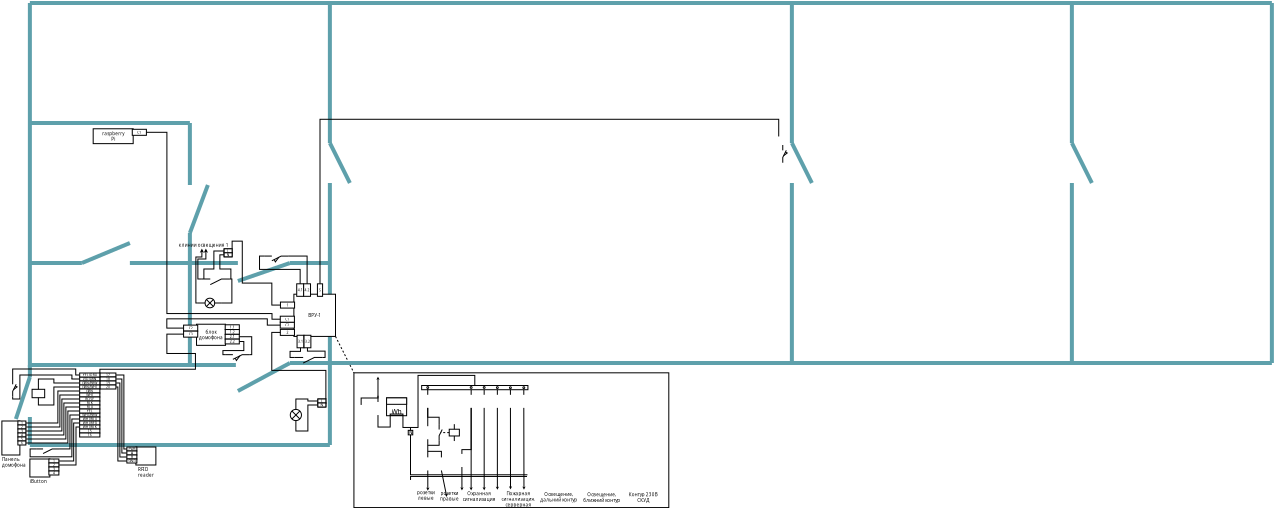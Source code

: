<?xml version="1.0" encoding="UTF-8"?>
<dia:diagram xmlns:dia="http://www.lysator.liu.se/~alla/dia/">
  <dia:layer name="Background" visible="true" connectable="true">
    <dia:object type="Standard - Box" version="0" id="O0">
      <dia:attribute name="obj_pos">
        <dia:point val="18.102,23.591"/>
      </dia:attribute>
      <dia:attribute name="obj_bb">
        <dia:rectangle val="18.087,23.576;33.861,30.344"/>
      </dia:attribute>
      <dia:attribute name="elem_corner">
        <dia:point val="18.102,23.591"/>
      </dia:attribute>
      <dia:attribute name="elem_width">
        <dia:real val="15.744"/>
      </dia:attribute>
      <dia:attribute name="elem_height">
        <dia:real val="6.738"/>
      </dia:attribute>
      <dia:attribute name="border_width">
        <dia:real val="0.03"/>
      </dia:attribute>
      <dia:attribute name="show_background">
        <dia:boolean val="true"/>
      </dia:attribute>
    </dia:object>
    <dia:object type="Standard - Line" version="0" id="O1">
      <dia:attribute name="obj_pos">
        <dia:point val="17.181,21.771"/>
      </dia:attribute>
      <dia:attribute name="obj_bb">
        <dia:rectangle val="17.161,21.75;18.122,23.612"/>
      </dia:attribute>
      <dia:attribute name="conn_endpoints">
        <dia:point val="17.181,21.771"/>
        <dia:point val="18.102,23.591"/>
      </dia:attribute>
      <dia:attribute name="numcp">
        <dia:int val="1"/>
      </dia:attribute>
      <dia:attribute name="line_width">
        <dia:real val="0.03"/>
      </dia:attribute>
      <dia:attribute name="line_style">
        <dia:enum val="4"/>
      </dia:attribute>
      <dia:connections>
        <dia:connection handle="1" to="O0" connection="0"/>
      </dia:connections>
    </dia:object>
  </dia:layer>
  <dia:layer name="building" visible="true" connectable="true">
    <dia:object type="Standard - Line" version="0" id="O2">
      <dia:attribute name="obj_pos">
        <dia:point val="16.9,23.1"/>
      </dia:attribute>
      <dia:attribute name="obj_bb">
        <dia:rectangle val="16.8,14;17,23.2"/>
      </dia:attribute>
      <dia:attribute name="conn_endpoints">
        <dia:point val="16.9,23.1"/>
        <dia:point val="16.9,14.1"/>
      </dia:attribute>
      <dia:attribute name="numcp">
        <dia:int val="1"/>
      </dia:attribute>
      <dia:attribute name="line_color">
        <dia:color val="#5ea0abff"/>
      </dia:attribute>
      <dia:attribute name="line_width">
        <dia:real val="0.2"/>
      </dia:attribute>
    </dia:object>
    <dia:object type="Standard - Line" version="0" id="O3">
      <dia:attribute name="obj_pos">
        <dia:point val="16.9,18.1"/>
      </dia:attribute>
      <dia:attribute name="obj_bb">
        <dia:rectangle val="14.8,18;17,18.2"/>
      </dia:attribute>
      <dia:attribute name="conn_endpoints">
        <dia:point val="16.9,18.1"/>
        <dia:point val="14.9,18.1"/>
      </dia:attribute>
      <dia:attribute name="numcp">
        <dia:int val="1"/>
      </dia:attribute>
      <dia:attribute name="line_color">
        <dia:color val="#5ea0abff"/>
      </dia:attribute>
      <dia:attribute name="line_width">
        <dia:real val="0.2"/>
      </dia:attribute>
    </dia:object>
    <dia:object type="Standard - Line" version="0" id="O4">
      <dia:attribute name="obj_pos">
        <dia:point val="1.9,11.1"/>
      </dia:attribute>
      <dia:attribute name="obj_bb">
        <dia:rectangle val="1.8,11;10,11.2"/>
      </dia:attribute>
      <dia:attribute name="conn_endpoints">
        <dia:point val="1.9,11.1"/>
        <dia:point val="9.9,11.1"/>
      </dia:attribute>
      <dia:attribute name="numcp">
        <dia:int val="1"/>
      </dia:attribute>
      <dia:attribute name="line_color">
        <dia:color val="#5ea0abff"/>
      </dia:attribute>
      <dia:attribute name="line_width">
        <dia:real val="0.2"/>
      </dia:attribute>
    </dia:object>
    <dia:object type="Standard - Line" version="0" id="O5">
      <dia:attribute name="obj_pos">
        <dia:point val="9.9,16.6"/>
      </dia:attribute>
      <dia:attribute name="obj_bb">
        <dia:rectangle val="9.8,16.5;10,18.2"/>
      </dia:attribute>
      <dia:attribute name="conn_endpoints">
        <dia:point val="9.9,16.6"/>
        <dia:point val="9.9,18.1"/>
      </dia:attribute>
      <dia:attribute name="numcp">
        <dia:int val="1"/>
      </dia:attribute>
      <dia:attribute name="line_color">
        <dia:color val="#5ea0abff"/>
      </dia:attribute>
      <dia:attribute name="line_width">
        <dia:real val="0.2"/>
      </dia:attribute>
    </dia:object>
    <dia:object type="Standard - Line" version="0" id="O6">
      <dia:attribute name="obj_pos">
        <dia:point val="9.9,18.1"/>
      </dia:attribute>
      <dia:attribute name="obj_bb">
        <dia:rectangle val="9.8,18;10,23.2"/>
      </dia:attribute>
      <dia:attribute name="conn_endpoints">
        <dia:point val="9.9,18.1"/>
        <dia:point val="9.9,23.1"/>
      </dia:attribute>
      <dia:attribute name="numcp">
        <dia:int val="1"/>
      </dia:attribute>
      <dia:attribute name="line_color">
        <dia:color val="#5ea0abff"/>
      </dia:attribute>
      <dia:attribute name="line_width">
        <dia:real val="0.2"/>
      </dia:attribute>
    </dia:object>
    <dia:object type="Standard - Line" version="0" id="O7">
      <dia:attribute name="obj_pos">
        <dia:point val="17.9,14.1"/>
      </dia:attribute>
      <dia:attribute name="obj_bb">
        <dia:rectangle val="16.766,11.966;18.034,14.234"/>
      </dia:attribute>
      <dia:attribute name="conn_endpoints">
        <dia:point val="17.9,14.1"/>
        <dia:point val="16.9,12.1"/>
      </dia:attribute>
      <dia:attribute name="numcp">
        <dia:int val="1"/>
      </dia:attribute>
      <dia:attribute name="line_color">
        <dia:color val="#5ea0abff"/>
      </dia:attribute>
      <dia:attribute name="line_width">
        <dia:real val="0.2"/>
      </dia:attribute>
    </dia:object>
    <dia:object type="Standard - Line" version="0" id="O8">
      <dia:attribute name="obj_pos">
        <dia:point val="16.9,12.1"/>
      </dia:attribute>
      <dia:attribute name="obj_bb">
        <dia:rectangle val="16.8,5;17,12.2"/>
      </dia:attribute>
      <dia:attribute name="conn_endpoints">
        <dia:point val="16.9,12.1"/>
        <dia:point val="16.9,5.1"/>
      </dia:attribute>
      <dia:attribute name="numcp">
        <dia:int val="1"/>
      </dia:attribute>
      <dia:attribute name="line_color">
        <dia:color val="#5ea0abff"/>
      </dia:attribute>
      <dia:attribute name="line_width">
        <dia:real val="0.2"/>
      </dia:attribute>
    </dia:object>
    <dia:object type="Standard - Line" version="0" id="O9">
      <dia:attribute name="obj_pos">
        <dia:point val="12.3,18.1"/>
      </dia:attribute>
      <dia:attribute name="obj_bb">
        <dia:rectangle val="9.8,18;12.4,18.2"/>
      </dia:attribute>
      <dia:attribute name="conn_endpoints">
        <dia:point val="12.3,18.1"/>
        <dia:point val="9.9,18.1"/>
      </dia:attribute>
      <dia:attribute name="numcp">
        <dia:int val="1"/>
      </dia:attribute>
      <dia:attribute name="line_color">
        <dia:color val="#5ea0abff"/>
      </dia:attribute>
      <dia:attribute name="line_width">
        <dia:real val="0.2"/>
      </dia:attribute>
    </dia:object>
    <dia:object type="Standard - Line" version="0" id="O10">
      <dia:attribute name="obj_pos">
        <dia:point val="14.9,18.1"/>
      </dia:attribute>
      <dia:attribute name="obj_bb">
        <dia:rectangle val="12.173,17.973;15.027,19.127"/>
      </dia:attribute>
      <dia:attribute name="conn_endpoints">
        <dia:point val="14.9,18.1"/>
        <dia:point val="12.3,19"/>
      </dia:attribute>
      <dia:attribute name="numcp">
        <dia:int val="1"/>
      </dia:attribute>
      <dia:attribute name="line_color">
        <dia:color val="#5ea0abff"/>
      </dia:attribute>
      <dia:attribute name="line_width">
        <dia:real val="0.2"/>
      </dia:attribute>
    </dia:object>
    <dia:object type="Standard - Line" version="0" id="O11">
      <dia:attribute name="obj_pos">
        <dia:point val="9.9,16.6"/>
      </dia:attribute>
      <dia:attribute name="obj_bb">
        <dia:rectangle val="9.771,14.071;10.929,16.729"/>
      </dia:attribute>
      <dia:attribute name="conn_endpoints">
        <dia:point val="9.9,16.6"/>
        <dia:point val="10.8,14.2"/>
      </dia:attribute>
      <dia:attribute name="numcp">
        <dia:int val="1"/>
      </dia:attribute>
      <dia:attribute name="line_color">
        <dia:color val="#5ea0abff"/>
      </dia:attribute>
      <dia:attribute name="line_width">
        <dia:real val="0.2"/>
      </dia:attribute>
    </dia:object>
    <dia:object type="Standard - Line" version="0" id="O12">
      <dia:attribute name="obj_pos">
        <dia:point val="9.9,11.1"/>
      </dia:attribute>
      <dia:attribute name="obj_bb">
        <dia:rectangle val="9.8,11;10,14.3"/>
      </dia:attribute>
      <dia:attribute name="conn_endpoints">
        <dia:point val="9.9,11.1"/>
        <dia:point val="9.9,14.2"/>
      </dia:attribute>
      <dia:attribute name="numcp">
        <dia:int val="1"/>
      </dia:attribute>
      <dia:attribute name="line_color">
        <dia:color val="#5ea0abff"/>
      </dia:attribute>
      <dia:attribute name="line_width">
        <dia:real val="0.2"/>
      </dia:attribute>
    </dia:object>
    <dia:object type="Standard - Line" version="0" id="O13">
      <dia:attribute name="obj_pos">
        <dia:point val="4.5,18.1"/>
      </dia:attribute>
      <dia:attribute name="obj_bb">
        <dia:rectangle val="4.369,16.969;7.031,18.231"/>
      </dia:attribute>
      <dia:attribute name="conn_endpoints">
        <dia:point val="4.5,18.1"/>
        <dia:point val="6.9,17.1"/>
      </dia:attribute>
      <dia:attribute name="numcp">
        <dia:int val="1"/>
      </dia:attribute>
      <dia:attribute name="line_color">
        <dia:color val="#5ea0abff"/>
      </dia:attribute>
      <dia:attribute name="line_width">
        <dia:real val="0.2"/>
      </dia:attribute>
    </dia:object>
    <dia:object type="Standard - Line" version="0" id="O14">
      <dia:attribute name="obj_pos">
        <dia:point val="9.9,18.1"/>
      </dia:attribute>
      <dia:attribute name="obj_bb">
        <dia:rectangle val="6.8,18;10,18.2"/>
      </dia:attribute>
      <dia:attribute name="conn_endpoints">
        <dia:point val="9.9,18.1"/>
        <dia:point val="6.9,18.1"/>
      </dia:attribute>
      <dia:attribute name="numcp">
        <dia:int val="1"/>
      </dia:attribute>
      <dia:attribute name="line_color">
        <dia:color val="#5ea0abff"/>
      </dia:attribute>
      <dia:attribute name="line_width">
        <dia:real val="0.2"/>
      </dia:attribute>
    </dia:object>
    <dia:object type="Standard - Line" version="0" id="O15">
      <dia:attribute name="obj_pos">
        <dia:point val="4.5,18.1"/>
      </dia:attribute>
      <dia:attribute name="obj_bb">
        <dia:rectangle val="1.8,18;4.6,18.2"/>
      </dia:attribute>
      <dia:attribute name="conn_endpoints">
        <dia:point val="4.5,18.1"/>
        <dia:point val="1.9,18.1"/>
      </dia:attribute>
      <dia:attribute name="numcp">
        <dia:int val="1"/>
      </dia:attribute>
      <dia:attribute name="line_color">
        <dia:color val="#5ea0abff"/>
      </dia:attribute>
      <dia:attribute name="line_width">
        <dia:real val="0.2"/>
      </dia:attribute>
    </dia:object>
    <dia:object type="Standard - Line" version="0" id="O16">
      <dia:attribute name="obj_pos">
        <dia:point val="14.9,23.1"/>
      </dia:attribute>
      <dia:attribute name="obj_bb">
        <dia:rectangle val="14.8,23;64.1,23.2"/>
      </dia:attribute>
      <dia:attribute name="conn_endpoints">
        <dia:point val="14.9,23.1"/>
        <dia:point val="64,23.1"/>
      </dia:attribute>
      <dia:attribute name="numcp">
        <dia:int val="1"/>
      </dia:attribute>
      <dia:attribute name="line_color">
        <dia:color val="#5ea0abff"/>
      </dia:attribute>
      <dia:attribute name="line_width">
        <dia:real val="0.2"/>
      </dia:attribute>
    </dia:object>
    <dia:object type="Standard - Line" version="0" id="O17">
      <dia:attribute name="obj_pos">
        <dia:point val="1.9,23.3"/>
      </dia:attribute>
      <dia:attribute name="obj_bb">
        <dia:rectangle val="1.8,5;2,23.4"/>
      </dia:attribute>
      <dia:attribute name="conn_endpoints">
        <dia:point val="1.9,23.3"/>
        <dia:point val="1.9,5.1"/>
      </dia:attribute>
      <dia:attribute name="numcp">
        <dia:int val="1"/>
      </dia:attribute>
      <dia:attribute name="line_color">
        <dia:color val="#5ea0abff"/>
      </dia:attribute>
      <dia:attribute name="line_width">
        <dia:real val="0.2"/>
      </dia:attribute>
    </dia:object>
    <dia:object type="Standard - Line" version="0" id="O18">
      <dia:attribute name="obj_pos">
        <dia:point val="1.9,5.1"/>
      </dia:attribute>
      <dia:attribute name="obj_bb">
        <dia:rectangle val="1.8,5;64.1,5.2"/>
      </dia:attribute>
      <dia:attribute name="conn_endpoints">
        <dia:point val="1.9,5.1"/>
        <dia:point val="64,5.1"/>
      </dia:attribute>
      <dia:attribute name="numcp">
        <dia:int val="1"/>
      </dia:attribute>
      <dia:attribute name="line_color">
        <dia:color val="#5ea0abff"/>
      </dia:attribute>
      <dia:attribute name="line_width">
        <dia:real val="0.2"/>
      </dia:attribute>
    </dia:object>
    <dia:object type="Standard - Line" version="0" id="O19">
      <dia:attribute name="obj_pos">
        <dia:point val="64,23.1"/>
      </dia:attribute>
      <dia:attribute name="obj_bb">
        <dia:rectangle val="63.9,5;64.1,23.2"/>
      </dia:attribute>
      <dia:attribute name="conn_endpoints">
        <dia:point val="64,23.1"/>
        <dia:point val="64,5.1"/>
      </dia:attribute>
      <dia:attribute name="numcp">
        <dia:int val="1"/>
      </dia:attribute>
      <dia:attribute name="line_color">
        <dia:color val="#5ea0abff"/>
      </dia:attribute>
      <dia:attribute name="line_width">
        <dia:real val="0.2"/>
      </dia:attribute>
    </dia:object>
    <dia:object type="Standard - Line" version="0" id="O20">
      <dia:attribute name="obj_pos">
        <dia:point val="14.9,23.1"/>
      </dia:attribute>
      <dia:attribute name="obj_bb">
        <dia:rectangle val="12.165,22.965;15.036,24.636"/>
      </dia:attribute>
      <dia:attribute name="conn_endpoints">
        <dia:point val="14.9,23.1"/>
        <dia:point val="12.3,24.5"/>
      </dia:attribute>
      <dia:attribute name="numcp">
        <dia:int val="1"/>
      </dia:attribute>
      <dia:attribute name="line_color">
        <dia:color val="#5ea0abff"/>
      </dia:attribute>
      <dia:attribute name="line_width">
        <dia:real val="0.2"/>
      </dia:attribute>
    </dia:object>
    <dia:object type="Standard - Line" version="0" id="O21">
      <dia:attribute name="obj_pos">
        <dia:point val="12.2,23.2"/>
      </dia:attribute>
      <dia:attribute name="obj_bb">
        <dia:rectangle val="1.8,23.1;12.3,23.3"/>
      </dia:attribute>
      <dia:attribute name="conn_endpoints">
        <dia:point val="12.2,23.2"/>
        <dia:point val="1.9,23.2"/>
      </dia:attribute>
      <dia:attribute name="numcp">
        <dia:int val="1"/>
      </dia:attribute>
      <dia:attribute name="line_color">
        <dia:color val="#5ea0abff"/>
      </dia:attribute>
      <dia:attribute name="line_width">
        <dia:real val="0.2"/>
      </dia:attribute>
    </dia:object>
    <dia:object type="Standard - Line" version="0" id="O22">
      <dia:attribute name="obj_pos">
        <dia:point val="16.9,23.1"/>
      </dia:attribute>
      <dia:attribute name="obj_bb">
        <dia:rectangle val="16.8,23;17,27.3"/>
      </dia:attribute>
      <dia:attribute name="conn_endpoints">
        <dia:point val="16.9,23.1"/>
        <dia:point val="16.9,27.2"/>
      </dia:attribute>
      <dia:attribute name="numcp">
        <dia:int val="1"/>
      </dia:attribute>
      <dia:attribute name="line_color">
        <dia:color val="#5ea0abff"/>
      </dia:attribute>
      <dia:attribute name="line_width">
        <dia:real val="0.2"/>
      </dia:attribute>
    </dia:object>
    <dia:object type="Standard - Line" version="0" id="O23">
      <dia:attribute name="obj_pos">
        <dia:point val="1.9,23.2"/>
      </dia:attribute>
      <dia:attribute name="obj_bb">
        <dia:rectangle val="1.8,23.1;2,23.9"/>
      </dia:attribute>
      <dia:attribute name="conn_endpoints">
        <dia:point val="1.9,23.2"/>
        <dia:point val="1.9,23.8"/>
      </dia:attribute>
      <dia:attribute name="numcp">
        <dia:int val="1"/>
      </dia:attribute>
      <dia:attribute name="line_color">
        <dia:color val="#5ea0abff"/>
      </dia:attribute>
      <dia:attribute name="line_width">
        <dia:real val="0.2"/>
      </dia:attribute>
    </dia:object>
    <dia:object type="Standard - Line" version="0" id="O24">
      <dia:attribute name="obj_pos">
        <dia:point val="1.9,23.8"/>
      </dia:attribute>
      <dia:attribute name="obj_bb">
        <dia:rectangle val="1.074,23.674;2.026,26.026"/>
      </dia:attribute>
      <dia:attribute name="conn_endpoints">
        <dia:point val="1.9,23.8"/>
        <dia:point val="1.2,25.9"/>
      </dia:attribute>
      <dia:attribute name="numcp">
        <dia:int val="1"/>
      </dia:attribute>
      <dia:attribute name="line_color">
        <dia:color val="#5ea0abff"/>
      </dia:attribute>
      <dia:attribute name="line_width">
        <dia:real val="0.2"/>
      </dia:attribute>
    </dia:object>
    <dia:object type="Standard - Line" version="0" id="O25">
      <dia:attribute name="obj_pos">
        <dia:point val="16.9,27.2"/>
      </dia:attribute>
      <dia:attribute name="obj_bb">
        <dia:rectangle val="1.8,27.1;17,27.3"/>
      </dia:attribute>
      <dia:attribute name="conn_endpoints">
        <dia:point val="16.9,27.2"/>
        <dia:point val="1.9,27.2"/>
      </dia:attribute>
      <dia:attribute name="numcp">
        <dia:int val="1"/>
      </dia:attribute>
      <dia:attribute name="line_color">
        <dia:color val="#5ea0abff"/>
      </dia:attribute>
      <dia:attribute name="line_width">
        <dia:real val="0.2"/>
      </dia:attribute>
    </dia:object>
    <dia:object type="Standard - Line" version="0" id="O26">
      <dia:attribute name="obj_pos">
        <dia:point val="1.9,25.8"/>
      </dia:attribute>
      <dia:attribute name="obj_bb">
        <dia:rectangle val="1.8,25.7;2,27.3"/>
      </dia:attribute>
      <dia:attribute name="conn_endpoints">
        <dia:point val="1.9,25.8"/>
        <dia:point val="1.9,27.2"/>
      </dia:attribute>
      <dia:attribute name="numcp">
        <dia:int val="1"/>
      </dia:attribute>
      <dia:attribute name="line_color">
        <dia:color val="#5ea0abff"/>
      </dia:attribute>
      <dia:attribute name="line_width">
        <dia:real val="0.2"/>
      </dia:attribute>
    </dia:object>
    <dia:object type="Standard - Line" version="0" id="O27">
      <dia:attribute name="obj_pos">
        <dia:point val="40,23.1"/>
      </dia:attribute>
      <dia:attribute name="obj_bb">
        <dia:rectangle val="39.9,14;40.1,23.2"/>
      </dia:attribute>
      <dia:attribute name="conn_endpoints">
        <dia:point val="40,23.1"/>
        <dia:point val="40,14.1"/>
      </dia:attribute>
      <dia:attribute name="numcp">
        <dia:int val="1"/>
      </dia:attribute>
      <dia:attribute name="line_color">
        <dia:color val="#5ea0abff"/>
      </dia:attribute>
      <dia:attribute name="line_width">
        <dia:real val="0.2"/>
      </dia:attribute>
    </dia:object>
    <dia:object type="Standard - Line" version="0" id="O28">
      <dia:attribute name="obj_pos">
        <dia:point val="41,14.1"/>
      </dia:attribute>
      <dia:attribute name="obj_bb">
        <dia:rectangle val="39.866,11.966;41.134,14.234"/>
      </dia:attribute>
      <dia:attribute name="conn_endpoints">
        <dia:point val="41,14.1"/>
        <dia:point val="40,12.1"/>
      </dia:attribute>
      <dia:attribute name="numcp">
        <dia:int val="1"/>
      </dia:attribute>
      <dia:attribute name="line_color">
        <dia:color val="#5ea0abff"/>
      </dia:attribute>
      <dia:attribute name="line_width">
        <dia:real val="0.2"/>
      </dia:attribute>
    </dia:object>
    <dia:object type="Standard - Line" version="0" id="O29">
      <dia:attribute name="obj_pos">
        <dia:point val="40,12.1"/>
      </dia:attribute>
      <dia:attribute name="obj_bb">
        <dia:rectangle val="39.9,5;40.1,12.2"/>
      </dia:attribute>
      <dia:attribute name="conn_endpoints">
        <dia:point val="40,12.1"/>
        <dia:point val="40,5.1"/>
      </dia:attribute>
      <dia:attribute name="numcp">
        <dia:int val="1"/>
      </dia:attribute>
      <dia:attribute name="line_color">
        <dia:color val="#5ea0abff"/>
      </dia:attribute>
      <dia:attribute name="line_width">
        <dia:real val="0.2"/>
      </dia:attribute>
    </dia:object>
    <dia:object type="Standard - Line" version="0" id="O30">
      <dia:attribute name="obj_pos">
        <dia:point val="54,23.1"/>
      </dia:attribute>
      <dia:attribute name="obj_bb">
        <dia:rectangle val="53.9,14;54.1,23.2"/>
      </dia:attribute>
      <dia:attribute name="conn_endpoints">
        <dia:point val="54,23.1"/>
        <dia:point val="54,14.1"/>
      </dia:attribute>
      <dia:attribute name="numcp">
        <dia:int val="1"/>
      </dia:attribute>
      <dia:attribute name="line_color">
        <dia:color val="#5ea0abff"/>
      </dia:attribute>
      <dia:attribute name="line_width">
        <dia:real val="0.2"/>
      </dia:attribute>
    </dia:object>
    <dia:object type="Standard - Line" version="0" id="O31">
      <dia:attribute name="obj_pos">
        <dia:point val="55,14.1"/>
      </dia:attribute>
      <dia:attribute name="obj_bb">
        <dia:rectangle val="53.866,11.966;55.134,14.234"/>
      </dia:attribute>
      <dia:attribute name="conn_endpoints">
        <dia:point val="55,14.1"/>
        <dia:point val="54,12.1"/>
      </dia:attribute>
      <dia:attribute name="numcp">
        <dia:int val="1"/>
      </dia:attribute>
      <dia:attribute name="line_color">
        <dia:color val="#5ea0abff"/>
      </dia:attribute>
      <dia:attribute name="line_width">
        <dia:real val="0.2"/>
      </dia:attribute>
    </dia:object>
    <dia:object type="Standard - Line" version="0" id="O32">
      <dia:attribute name="obj_pos">
        <dia:point val="54,12.1"/>
      </dia:attribute>
      <dia:attribute name="obj_bb">
        <dia:rectangle val="53.9,5;54.1,12.2"/>
      </dia:attribute>
      <dia:attribute name="conn_endpoints">
        <dia:point val="54,12.1"/>
        <dia:point val="54,5.1"/>
      </dia:attribute>
      <dia:attribute name="numcp">
        <dia:int val="1"/>
      </dia:attribute>
      <dia:attribute name="line_color">
        <dia:color val="#5ea0abff"/>
      </dia:attribute>
      <dia:attribute name="line_width">
        <dia:real val="0.2"/>
      </dia:attribute>
    </dia:object>
  </dia:layer>
  <dia:layer name="devices" visible="true" connectable="true">
    <dia:object type="Electric - vcommand" version="1" id="O33">
      <dia:attribute name="obj_pos">
        <dia:point val="1.8,24.1"/>
      </dia:attribute>
      <dia:attribute name="obj_bb">
        <dia:rectangle val="1.333,24.079;2.871,25.171"/>
      </dia:attribute>
      <dia:attribute name="meta">
        <dia:composite type="dict"/>
      </dia:attribute>
      <dia:attribute name="elem_corner">
        <dia:point val="1.8,24.1"/>
      </dia:attribute>
      <dia:attribute name="elem_width">
        <dia:real val="1.05"/>
      </dia:attribute>
      <dia:attribute name="elem_height">
        <dia:real val="1.05"/>
      </dia:attribute>
      <dia:attribute name="line_width">
        <dia:real val="0.03"/>
      </dia:attribute>
      <dia:attribute name="line_colour">
        <dia:color val="#000000ff"/>
      </dia:attribute>
      <dia:attribute name="fill_colour">
        <dia:color val="#ffffffff"/>
      </dia:attribute>
      <dia:attribute name="show_background">
        <dia:boolean val="true"/>
      </dia:attribute>
      <dia:attribute name="line_style">
        <dia:enum val="0"/>
        <dia:real val="1"/>
      </dia:attribute>
      <dia:attribute name="padding">
        <dia:real val="0.1"/>
      </dia:attribute>
      <dia:attribute name="text">
        <dia:composite type="text">
          <dia:attribute name="string">
            <dia:string>##</dia:string>
          </dia:attribute>
          <dia:attribute name="font">
            <dia:font family="sans" style="0" name="Helvetica"/>
          </dia:attribute>
          <dia:attribute name="height">
            <dia:real val="0.8"/>
          </dia:attribute>
          <dia:attribute name="pos">
            <dia:point val="1.433,24.825"/>
          </dia:attribute>
          <dia:attribute name="color">
            <dia:color val="#000000ff"/>
          </dia:attribute>
          <dia:attribute name="alignment">
            <dia:enum val="1"/>
          </dia:attribute>
        </dia:composite>
      </dia:attribute>
      <dia:attribute name="text_fitting">
        <dia:enum val="1"/>
      </dia:attribute>
      <dia:attribute name="flip_horizontal">
        <dia:boolean val="false"/>
      </dia:attribute>
      <dia:attribute name="flip_vertical">
        <dia:boolean val="false"/>
      </dia:attribute>
      <dia:attribute name="subscale">
        <dia:real val="1"/>
      </dia:attribute>
    </dia:object>
    <dia:object type="Electric - vintpos_o" version="1" id="O34">
      <dia:attribute name="obj_pos">
        <dia:point val="0.6,23.9"/>
      </dia:attribute>
      <dia:attribute name="obj_bb">
        <dia:rectangle val="0.456,23.381;1.502,24.802"/>
      </dia:attribute>
      <dia:attribute name="meta">
        <dia:composite type="dict"/>
      </dia:attribute>
      <dia:attribute name="elem_corner">
        <dia:point val="0.6,23.9"/>
      </dia:attribute>
      <dia:attribute name="elem_width">
        <dia:real val="0.88"/>
      </dia:attribute>
      <dia:attribute name="elem_height">
        <dia:real val="0.88"/>
      </dia:attribute>
      <dia:attribute name="line_width">
        <dia:real val="0.03"/>
      </dia:attribute>
      <dia:attribute name="line_colour">
        <dia:color val="#000000ff"/>
      </dia:attribute>
      <dia:attribute name="fill_colour">
        <dia:color val="#ffffffff"/>
      </dia:attribute>
      <dia:attribute name="show_background">
        <dia:boolean val="true"/>
      </dia:attribute>
      <dia:attribute name="line_style">
        <dia:enum val="0"/>
        <dia:real val="1"/>
      </dia:attribute>
      <dia:attribute name="padding">
        <dia:real val="0.1"/>
      </dia:attribute>
      <dia:attribute name="text">
        <dia:composite type="text">
          <dia:attribute name="string">
            <dia:string>##</dia:string>
          </dia:attribute>
          <dia:attribute name="font">
            <dia:font family="sans" style="0" name="Helvetica"/>
          </dia:attribute>
          <dia:attribute name="height">
            <dia:real val="0.8"/>
          </dia:attribute>
          <dia:attribute name="pos">
            <dia:point val="0.556,24.076"/>
          </dia:attribute>
          <dia:attribute name="color">
            <dia:color val="#000000ff"/>
          </dia:attribute>
          <dia:attribute name="alignment">
            <dia:enum val="1"/>
          </dia:attribute>
        </dia:composite>
      </dia:attribute>
      <dia:attribute name="text_fitting">
        <dia:enum val="1"/>
      </dia:attribute>
      <dia:attribute name="flip_horizontal">
        <dia:boolean val="false"/>
      </dia:attribute>
      <dia:attribute name="flip_vertical">
        <dia:boolean val="false"/>
      </dia:attribute>
      <dia:attribute name="subscale">
        <dia:real val="1"/>
      </dia:attribute>
    </dia:object>
    <dia:group>
      <dia:attribute name="meta">
        <dia:composite type="dict"/>
      </dia:attribute>
      <dia:attribute name="matrix"/>
      <dia:object type="Standard - Box" version="0" id="O35">
        <dia:attribute name="obj_pos">
          <dia:point val="7.2,27.3"/>
        </dia:attribute>
        <dia:attribute name="obj_bb">
          <dia:rectangle val="7.175,27.275;8.225,28.225"/>
        </dia:attribute>
        <dia:attribute name="elem_corner">
          <dia:point val="7.2,27.3"/>
        </dia:attribute>
        <dia:attribute name="elem_width">
          <dia:real val="1.0"/>
        </dia:attribute>
        <dia:attribute name="elem_height">
          <dia:real val="0.9"/>
        </dia:attribute>
        <dia:attribute name="border_width">
          <dia:real val="0.05"/>
        </dia:attribute>
        <dia:attribute name="show_background">
          <dia:boolean val="true"/>
        </dia:attribute>
      </dia:object>
      <dia:object type="Standard - Text" version="1" id="O36">
        <dia:attribute name="obj_pos">
          <dia:point val="7.3,28.5"/>
        </dia:attribute>
        <dia:attribute name="obj_bb">
          <dia:rectangle val="7.3,28.29;8.043,28.837"/>
        </dia:attribute>
        <dia:attribute name="text">
          <dia:composite type="text">
            <dia:attribute name="string">
              <dia:string>#RFID
reader#</dia:string>
            </dia:attribute>
            <dia:attribute name="font">
              <dia:font family="sans" style="0" name="Helvetica"/>
            </dia:attribute>
            <dia:attribute name="height">
              <dia:real val="0.282"/>
            </dia:attribute>
            <dia:attribute name="pos">
              <dia:point val="7.3,28.5"/>
            </dia:attribute>
            <dia:attribute name="color">
              <dia:color val="#000000ff"/>
            </dia:attribute>
            <dia:attribute name="alignment">
              <dia:enum val="0"/>
            </dia:attribute>
          </dia:composite>
        </dia:attribute>
        <dia:attribute name="valign">
          <dia:enum val="3"/>
        </dia:attribute>
        <dia:connections>
          <dia:connection handle="0" to="O37" connection="8"/>
        </dia:connections>
      </dia:object>
      <dia:object type="Standard - Box" version="0" id="O37">
        <dia:attribute name="obj_pos">
          <dia:point val="6.75,27.3"/>
        </dia:attribute>
        <dia:attribute name="obj_bb">
          <dia:rectangle val="6.735,27.285;7.265,27.515"/>
        </dia:attribute>
        <dia:attribute name="elem_corner">
          <dia:point val="6.75,27.3"/>
        </dia:attribute>
        <dia:attribute name="elem_width">
          <dia:real val="0.5"/>
        </dia:attribute>
        <dia:attribute name="elem_height">
          <dia:real val="0.2"/>
        </dia:attribute>
        <dia:attribute name="border_width">
          <dia:real val="0.03"/>
        </dia:attribute>
        <dia:attribute name="show_background">
          <dia:boolean val="true"/>
        </dia:attribute>
      </dia:object>
      <dia:object type="Standard - Text" version="1" id="O38">
        <dia:attribute name="obj_pos">
          <dia:point val="7,27.4"/>
        </dia:attribute>
        <dia:attribute name="obj_bb">
          <dia:rectangle val="6.806,27.301;7.194,27.499"/>
        </dia:attribute>
        <dia:attribute name="text">
          <dia:composite type="text">
            <dia:attribute name="string">
              <dia:string>#PWR#</dia:string>
            </dia:attribute>
            <dia:attribute name="font">
              <dia:font family="sans" style="0" name="Helvetica"/>
            </dia:attribute>
            <dia:attribute name="height">
              <dia:real val="0.212"/>
            </dia:attribute>
            <dia:attribute name="pos">
              <dia:point val="7,27.459"/>
            </dia:attribute>
            <dia:attribute name="color">
              <dia:color val="#000000ff"/>
            </dia:attribute>
            <dia:attribute name="alignment">
              <dia:enum val="1"/>
            </dia:attribute>
          </dia:composite>
        </dia:attribute>
        <dia:attribute name="valign">
          <dia:enum val="2"/>
        </dia:attribute>
        <dia:connections>
          <dia:connection handle="0" to="O39" connection="8"/>
        </dia:connections>
      </dia:object>
      <dia:object type="Standard - Box" version="0" id="O39">
        <dia:attribute name="obj_pos">
          <dia:point val="6.75,27.5"/>
        </dia:attribute>
        <dia:attribute name="obj_bb">
          <dia:rectangle val="6.735,27.485;7.265,27.715"/>
        </dia:attribute>
        <dia:attribute name="elem_corner">
          <dia:point val="6.75,27.5"/>
        </dia:attribute>
        <dia:attribute name="elem_width">
          <dia:real val="0.5"/>
        </dia:attribute>
        <dia:attribute name="elem_height">
          <dia:real val="0.2"/>
        </dia:attribute>
        <dia:attribute name="border_width">
          <dia:real val="0.03"/>
        </dia:attribute>
        <dia:attribute name="show_background">
          <dia:boolean val="true"/>
        </dia:attribute>
      </dia:object>
      <dia:object type="Standard - Text" version="1" id="O40">
        <dia:attribute name="obj_pos">
          <dia:point val="7,27.6"/>
        </dia:attribute>
        <dia:attribute name="obj_bb">
          <dia:rectangle val="6.942,27.501;7.058,27.699"/>
        </dia:attribute>
        <dia:attribute name="text">
          <dia:composite type="text">
            <dia:attribute name="string">
              <dia:string>#A#</dia:string>
            </dia:attribute>
            <dia:attribute name="font">
              <dia:font family="sans" style="0" name="Helvetica"/>
            </dia:attribute>
            <dia:attribute name="height">
              <dia:real val="0.212"/>
            </dia:attribute>
            <dia:attribute name="pos">
              <dia:point val="7,27.659"/>
            </dia:attribute>
            <dia:attribute name="color">
              <dia:color val="#000000ff"/>
            </dia:attribute>
            <dia:attribute name="alignment">
              <dia:enum val="1"/>
            </dia:attribute>
          </dia:composite>
        </dia:attribute>
        <dia:attribute name="valign">
          <dia:enum val="2"/>
        </dia:attribute>
        <dia:connections>
          <dia:connection handle="0" to="O41" connection="8"/>
        </dia:connections>
      </dia:object>
      <dia:object type="Standard - Box" version="0" id="O41">
        <dia:attribute name="obj_pos">
          <dia:point val="6.75,27.7"/>
        </dia:attribute>
        <dia:attribute name="obj_bb">
          <dia:rectangle val="6.735,27.685;7.265,27.915"/>
        </dia:attribute>
        <dia:attribute name="elem_corner">
          <dia:point val="6.75,27.7"/>
        </dia:attribute>
        <dia:attribute name="elem_width">
          <dia:real val="0.5"/>
        </dia:attribute>
        <dia:attribute name="elem_height">
          <dia:real val="0.2"/>
        </dia:attribute>
        <dia:attribute name="border_width">
          <dia:real val="0.03"/>
        </dia:attribute>
        <dia:attribute name="show_background">
          <dia:boolean val="true"/>
        </dia:attribute>
      </dia:object>
      <dia:object type="Standard - Text" version="1" id="O42">
        <dia:attribute name="obj_pos">
          <dia:point val="7,27.8"/>
        </dia:attribute>
        <dia:attribute name="obj_bb">
          <dia:rectangle val="6.942,27.701;7.058,27.899"/>
        </dia:attribute>
        <dia:attribute name="text">
          <dia:composite type="text">
            <dia:attribute name="string">
              <dia:string>#B#</dia:string>
            </dia:attribute>
            <dia:attribute name="font">
              <dia:font family="sans" style="0" name="Helvetica"/>
            </dia:attribute>
            <dia:attribute name="height">
              <dia:real val="0.212"/>
            </dia:attribute>
            <dia:attribute name="pos">
              <dia:point val="7,27.859"/>
            </dia:attribute>
            <dia:attribute name="color">
              <dia:color val="#000000ff"/>
            </dia:attribute>
            <dia:attribute name="alignment">
              <dia:enum val="1"/>
            </dia:attribute>
          </dia:composite>
        </dia:attribute>
        <dia:attribute name="valign">
          <dia:enum val="2"/>
        </dia:attribute>
        <dia:connections>
          <dia:connection handle="0" to="O43" connection="8"/>
        </dia:connections>
      </dia:object>
      <dia:object type="Standard - Box" version="0" id="O43">
        <dia:attribute name="obj_pos">
          <dia:point val="6.75,27.9"/>
        </dia:attribute>
        <dia:attribute name="obj_bb">
          <dia:rectangle val="6.735,27.885;7.265,28.115"/>
        </dia:attribute>
        <dia:attribute name="elem_corner">
          <dia:point val="6.75,27.9"/>
        </dia:attribute>
        <dia:attribute name="elem_width">
          <dia:real val="0.5"/>
        </dia:attribute>
        <dia:attribute name="elem_height">
          <dia:real val="0.2"/>
        </dia:attribute>
        <dia:attribute name="border_width">
          <dia:real val="0.03"/>
        </dia:attribute>
        <dia:attribute name="show_background">
          <dia:boolean val="true"/>
        </dia:attribute>
      </dia:object>
      <dia:object type="Standard - Text" version="1" id="O44">
        <dia:attribute name="obj_pos">
          <dia:point val="7,28"/>
        </dia:attribute>
        <dia:attribute name="obj_bb">
          <dia:rectangle val="6.806,27.901;7.194,28.099"/>
        </dia:attribute>
        <dia:attribute name="text">
          <dia:composite type="text">
            <dia:attribute name="string">
              <dia:string>#GND#</dia:string>
            </dia:attribute>
            <dia:attribute name="font">
              <dia:font family="sans" style="0" name="Helvetica"/>
            </dia:attribute>
            <dia:attribute name="height">
              <dia:real val="0.212"/>
            </dia:attribute>
            <dia:attribute name="pos">
              <dia:point val="7,28.059"/>
            </dia:attribute>
            <dia:attribute name="color">
              <dia:color val="#000000ff"/>
            </dia:attribute>
            <dia:attribute name="alignment">
              <dia:enum val="1"/>
            </dia:attribute>
          </dia:composite>
        </dia:attribute>
        <dia:attribute name="valign">
          <dia:enum val="2"/>
        </dia:attribute>
      </dia:object>
    </dia:group>
    <dia:group>
      <dia:attribute name="meta">
        <dia:composite type="dict"/>
      </dia:attribute>
      <dia:attribute name="matrix"/>
      <dia:object type="Standard - Box" version="0" id="O45">
        <dia:attribute name="obj_pos">
          <dia:point val="1.9,27.9"/>
        </dia:attribute>
        <dia:attribute name="obj_bb">
          <dia:rectangle val="1.875,27.875;2.925,28.825"/>
        </dia:attribute>
        <dia:attribute name="elem_corner">
          <dia:point val="1.9,27.9"/>
        </dia:attribute>
        <dia:attribute name="elem_width">
          <dia:real val="1.0"/>
        </dia:attribute>
        <dia:attribute name="elem_height">
          <dia:real val="0.9"/>
        </dia:attribute>
        <dia:attribute name="border_width">
          <dia:real val="0.05"/>
        </dia:attribute>
        <dia:attribute name="show_background">
          <dia:boolean val="true"/>
        </dia:attribute>
      </dia:object>
      <dia:object type="Standard - Text" version="1" id="O46">
        <dia:attribute name="obj_pos">
          <dia:point val="1.9,29.1"/>
        </dia:attribute>
        <dia:attribute name="obj_bb">
          <dia:rectangle val="1.9,28.89;2.715,29.155"/>
        </dia:attribute>
        <dia:attribute name="text">
          <dia:composite type="text">
            <dia:attribute name="string">
              <dia:string>#iButton#</dia:string>
            </dia:attribute>
            <dia:attribute name="font">
              <dia:font family="sans" style="0" name="Helvetica"/>
            </dia:attribute>
            <dia:attribute name="height">
              <dia:real val="0.282"/>
            </dia:attribute>
            <dia:attribute name="pos">
              <dia:point val="1.9,29.1"/>
            </dia:attribute>
            <dia:attribute name="color">
              <dia:color val="#000000ff"/>
            </dia:attribute>
            <dia:attribute name="alignment">
              <dia:enum val="0"/>
            </dia:attribute>
          </dia:composite>
        </dia:attribute>
        <dia:attribute name="valign">
          <dia:enum val="3"/>
        </dia:attribute>
        <dia:connections>
          <dia:connection handle="0" to="O47" connection="8"/>
        </dia:connections>
      </dia:object>
      <dia:object type="Standard - Box" version="0" id="O47">
        <dia:attribute name="obj_pos">
          <dia:point val="2.85,27.9"/>
        </dia:attribute>
        <dia:attribute name="obj_bb">
          <dia:rectangle val="2.835,27.885;3.365,28.115"/>
        </dia:attribute>
        <dia:attribute name="elem_corner">
          <dia:point val="2.85,27.9"/>
        </dia:attribute>
        <dia:attribute name="elem_width">
          <dia:real val="0.5"/>
        </dia:attribute>
        <dia:attribute name="elem_height">
          <dia:real val="0.2"/>
        </dia:attribute>
        <dia:attribute name="border_width">
          <dia:real val="0.03"/>
        </dia:attribute>
        <dia:attribute name="show_background">
          <dia:boolean val="true"/>
        </dia:attribute>
      </dia:object>
      <dia:object type="Standard - Text" version="1" id="O48">
        <dia:attribute name="obj_pos">
          <dia:point val="3.1,28"/>
        </dia:attribute>
        <dia:attribute name="obj_bb">
          <dia:rectangle val="3.046,27.901;3.154,28.099"/>
        </dia:attribute>
        <dia:attribute name="text">
          <dia:composite type="text">
            <dia:attribute name="string">
              <dia:string>#1#</dia:string>
            </dia:attribute>
            <dia:attribute name="font">
              <dia:font family="sans" style="0" name="Helvetica"/>
            </dia:attribute>
            <dia:attribute name="height">
              <dia:real val="0.212"/>
            </dia:attribute>
            <dia:attribute name="pos">
              <dia:point val="3.1,28.059"/>
            </dia:attribute>
            <dia:attribute name="color">
              <dia:color val="#000000ff"/>
            </dia:attribute>
            <dia:attribute name="alignment">
              <dia:enum val="1"/>
            </dia:attribute>
          </dia:composite>
        </dia:attribute>
        <dia:attribute name="valign">
          <dia:enum val="2"/>
        </dia:attribute>
        <dia:connections>
          <dia:connection handle="0" to="O49" connection="8"/>
        </dia:connections>
      </dia:object>
      <dia:object type="Standard - Box" version="0" id="O49">
        <dia:attribute name="obj_pos">
          <dia:point val="2.85,28.1"/>
        </dia:attribute>
        <dia:attribute name="obj_bb">
          <dia:rectangle val="2.835,28.085;3.365,28.315"/>
        </dia:attribute>
        <dia:attribute name="elem_corner">
          <dia:point val="2.85,28.1"/>
        </dia:attribute>
        <dia:attribute name="elem_width">
          <dia:real val="0.5"/>
        </dia:attribute>
        <dia:attribute name="elem_height">
          <dia:real val="0.2"/>
        </dia:attribute>
        <dia:attribute name="border_width">
          <dia:real val="0.03"/>
        </dia:attribute>
        <dia:attribute name="show_background">
          <dia:boolean val="true"/>
        </dia:attribute>
      </dia:object>
      <dia:object type="Standard - Text" version="1" id="O50">
        <dia:attribute name="obj_pos">
          <dia:point val="3.1,28.2"/>
        </dia:attribute>
        <dia:attribute name="obj_bb">
          <dia:rectangle val="3.046,28.101;3.154,28.299"/>
        </dia:attribute>
        <dia:attribute name="text">
          <dia:composite type="text">
            <dia:attribute name="string">
              <dia:string>#2#</dia:string>
            </dia:attribute>
            <dia:attribute name="font">
              <dia:font family="sans" style="0" name="Helvetica"/>
            </dia:attribute>
            <dia:attribute name="height">
              <dia:real val="0.212"/>
            </dia:attribute>
            <dia:attribute name="pos">
              <dia:point val="3.1,28.259"/>
            </dia:attribute>
            <dia:attribute name="color">
              <dia:color val="#000000ff"/>
            </dia:attribute>
            <dia:attribute name="alignment">
              <dia:enum val="1"/>
            </dia:attribute>
          </dia:composite>
        </dia:attribute>
        <dia:attribute name="valign">
          <dia:enum val="2"/>
        </dia:attribute>
        <dia:connections>
          <dia:connection handle="0" to="O51" connection="8"/>
        </dia:connections>
      </dia:object>
      <dia:object type="Standard - Box" version="0" id="O51">
        <dia:attribute name="obj_pos">
          <dia:point val="2.85,28.3"/>
        </dia:attribute>
        <dia:attribute name="obj_bb">
          <dia:rectangle val="2.835,28.285;3.365,28.515"/>
        </dia:attribute>
        <dia:attribute name="elem_corner">
          <dia:point val="2.85,28.3"/>
        </dia:attribute>
        <dia:attribute name="elem_width">
          <dia:real val="0.5"/>
        </dia:attribute>
        <dia:attribute name="elem_height">
          <dia:real val="0.2"/>
        </dia:attribute>
        <dia:attribute name="border_width">
          <dia:real val="0.03"/>
        </dia:attribute>
        <dia:attribute name="show_background">
          <dia:boolean val="true"/>
        </dia:attribute>
      </dia:object>
      <dia:object type="Standard - Text" version="1" id="O52">
        <dia:attribute name="obj_pos">
          <dia:point val="3.1,28.4"/>
        </dia:attribute>
        <dia:attribute name="obj_bb">
          <dia:rectangle val="3.046,28.301;3.154,28.499"/>
        </dia:attribute>
        <dia:attribute name="text">
          <dia:composite type="text">
            <dia:attribute name="string">
              <dia:string>#3#</dia:string>
            </dia:attribute>
            <dia:attribute name="font">
              <dia:font family="sans" style="0" name="Helvetica"/>
            </dia:attribute>
            <dia:attribute name="height">
              <dia:real val="0.212"/>
            </dia:attribute>
            <dia:attribute name="pos">
              <dia:point val="3.1,28.459"/>
            </dia:attribute>
            <dia:attribute name="color">
              <dia:color val="#000000ff"/>
            </dia:attribute>
            <dia:attribute name="alignment">
              <dia:enum val="1"/>
            </dia:attribute>
          </dia:composite>
        </dia:attribute>
        <dia:attribute name="valign">
          <dia:enum val="2"/>
        </dia:attribute>
        <dia:connections>
          <dia:connection handle="0" to="O53" connection="8"/>
        </dia:connections>
      </dia:object>
      <dia:object type="Standard - Box" version="0" id="O53">
        <dia:attribute name="obj_pos">
          <dia:point val="2.85,28.5"/>
        </dia:attribute>
        <dia:attribute name="obj_bb">
          <dia:rectangle val="2.835,28.485;3.365,28.715"/>
        </dia:attribute>
        <dia:attribute name="elem_corner">
          <dia:point val="2.85,28.5"/>
        </dia:attribute>
        <dia:attribute name="elem_width">
          <dia:real val="0.5"/>
        </dia:attribute>
        <dia:attribute name="elem_height">
          <dia:real val="0.2"/>
        </dia:attribute>
        <dia:attribute name="border_width">
          <dia:real val="0.03"/>
        </dia:attribute>
        <dia:attribute name="show_background">
          <dia:boolean val="true"/>
        </dia:attribute>
      </dia:object>
      <dia:object type="Standard - Text" version="1" id="O54">
        <dia:attribute name="obj_pos">
          <dia:point val="3.1,28.6"/>
        </dia:attribute>
        <dia:attribute name="obj_bb">
          <dia:rectangle val="3.046,28.501;3.154,28.699"/>
        </dia:attribute>
        <dia:attribute name="text">
          <dia:composite type="text">
            <dia:attribute name="string">
              <dia:string>#4#</dia:string>
            </dia:attribute>
            <dia:attribute name="font">
              <dia:font family="sans" style="0" name="Helvetica"/>
            </dia:attribute>
            <dia:attribute name="height">
              <dia:real val="0.212"/>
            </dia:attribute>
            <dia:attribute name="pos">
              <dia:point val="3.1,28.659"/>
            </dia:attribute>
            <dia:attribute name="color">
              <dia:color val="#000000ff"/>
            </dia:attribute>
            <dia:attribute name="alignment">
              <dia:enum val="1"/>
            </dia:attribute>
          </dia:composite>
        </dia:attribute>
        <dia:attribute name="valign">
          <dia:enum val="2"/>
        </dia:attribute>
      </dia:object>
    </dia:group>
    <dia:object type="Electric - intpos_o" version="1" id="O55">
      <dia:attribute name="obj_pos">
        <dia:point val="11.7,22.1"/>
      </dia:attribute>
      <dia:attribute name="obj_bb">
        <dia:rectangle val="11.679,21.872;12.888,23.288"/>
      </dia:attribute>
      <dia:attribute name="meta">
        <dia:composite type="dict"/>
      </dia:attribute>
      <dia:attribute name="elem_corner">
        <dia:point val="11.7,22.1"/>
      </dia:attribute>
      <dia:attribute name="elem_width">
        <dia:real val="1.167"/>
      </dia:attribute>
      <dia:attribute name="elem_height">
        <dia:real val="1.167"/>
      </dia:attribute>
      <dia:attribute name="line_width">
        <dia:real val="0.03"/>
      </dia:attribute>
      <dia:attribute name="line_colour">
        <dia:color val="#000000ff"/>
      </dia:attribute>
      <dia:attribute name="fill_colour">
        <dia:color val="#ffffffff"/>
      </dia:attribute>
      <dia:attribute name="show_background">
        <dia:boolean val="true"/>
      </dia:attribute>
      <dia:attribute name="line_style">
        <dia:enum val="0"/>
        <dia:real val="1"/>
      </dia:attribute>
      <dia:attribute name="padding">
        <dia:real val="0.1"/>
      </dia:attribute>
      <dia:attribute name="text">
        <dia:composite type="text">
          <dia:attribute name="string">
            <dia:string>##</dia:string>
          </dia:attribute>
          <dia:attribute name="font">
            <dia:font family="sans" style="0" name="Helvetica"/>
          </dia:attribute>
          <dia:attribute name="height">
            <dia:real val="0.8"/>
          </dia:attribute>
          <dia:attribute name="pos">
            <dia:point val="12.283,22.567"/>
          </dia:attribute>
          <dia:attribute name="color">
            <dia:color val="#000000ff"/>
          </dia:attribute>
          <dia:attribute name="alignment">
            <dia:enum val="1"/>
          </dia:attribute>
        </dia:composite>
      </dia:attribute>
      <dia:attribute name="text_fitting">
        <dia:enum val="1"/>
      </dia:attribute>
      <dia:attribute name="flip_horizontal">
        <dia:boolean val="false"/>
      </dia:attribute>
      <dia:attribute name="flip_vertical">
        <dia:boolean val="false"/>
      </dia:attribute>
      <dia:attribute name="subscale">
        <dia:real val="1"/>
      </dia:attribute>
    </dia:object>
    <dia:object type="Electric - intpos_o" version="1" id="O56">
      <dia:attribute name="obj_pos">
        <dia:point val="13.648,17.17"/>
      </dia:attribute>
      <dia:attribute name="obj_bb">
        <dia:rectangle val="13.627,16.942;14.836,18.358"/>
      </dia:attribute>
      <dia:attribute name="meta">
        <dia:composite type="dict"/>
      </dia:attribute>
      <dia:attribute name="elem_corner">
        <dia:point val="13.648,17.17"/>
      </dia:attribute>
      <dia:attribute name="elem_width">
        <dia:real val="1.167"/>
      </dia:attribute>
      <dia:attribute name="elem_height">
        <dia:real val="1.167"/>
      </dia:attribute>
      <dia:attribute name="line_width">
        <dia:real val="0.03"/>
      </dia:attribute>
      <dia:attribute name="line_colour">
        <dia:color val="#000000ff"/>
      </dia:attribute>
      <dia:attribute name="fill_colour">
        <dia:color val="#ffffffff"/>
      </dia:attribute>
      <dia:attribute name="show_background">
        <dia:boolean val="true"/>
      </dia:attribute>
      <dia:attribute name="line_style">
        <dia:enum val="0"/>
        <dia:real val="1"/>
      </dia:attribute>
      <dia:attribute name="padding">
        <dia:real val="0.1"/>
      </dia:attribute>
      <dia:attribute name="text">
        <dia:composite type="text">
          <dia:attribute name="string">
            <dia:string>##</dia:string>
          </dia:attribute>
          <dia:attribute name="font">
            <dia:font family="sans" style="0" name="Helvetica"/>
          </dia:attribute>
          <dia:attribute name="height">
            <dia:real val="0.8"/>
          </dia:attribute>
          <dia:attribute name="pos">
            <dia:point val="14.232,17.637"/>
          </dia:attribute>
          <dia:attribute name="color">
            <dia:color val="#000000ff"/>
          </dia:attribute>
          <dia:attribute name="alignment">
            <dia:enum val="1"/>
          </dia:attribute>
        </dia:composite>
      </dia:attribute>
      <dia:attribute name="text_fitting">
        <dia:enum val="1"/>
      </dia:attribute>
      <dia:attribute name="flip_horizontal">
        <dia:boolean val="false"/>
      </dia:attribute>
      <dia:attribute name="flip_vertical">
        <dia:boolean val="false"/>
      </dia:attribute>
      <dia:attribute name="subscale">
        <dia:real val="1"/>
      </dia:attribute>
    </dia:object>
    <dia:object type="Electric - vintpos_o" version="1" id="O57">
      <dia:attribute name="obj_pos">
        <dia:point val="39.1,12.2"/>
      </dia:attribute>
      <dia:attribute name="obj_bb">
        <dia:rectangle val="38.956,11.682;40.009,13.109"/>
      </dia:attribute>
      <dia:attribute name="meta">
        <dia:composite type="dict"/>
      </dia:attribute>
      <dia:attribute name="elem_corner">
        <dia:point val="39.1,12.2"/>
      </dia:attribute>
      <dia:attribute name="elem_width">
        <dia:real val="0.888"/>
      </dia:attribute>
      <dia:attribute name="elem_height">
        <dia:real val="0.888"/>
      </dia:attribute>
      <dia:attribute name="line_width">
        <dia:real val="0.03"/>
      </dia:attribute>
      <dia:attribute name="line_colour">
        <dia:color val="#000000ff"/>
      </dia:attribute>
      <dia:attribute name="fill_colour">
        <dia:color val="#ffffffff"/>
      </dia:attribute>
      <dia:attribute name="show_background">
        <dia:boolean val="true"/>
      </dia:attribute>
      <dia:attribute name="line_style">
        <dia:enum val="0"/>
        <dia:real val="1"/>
      </dia:attribute>
      <dia:attribute name="padding">
        <dia:real val="0.1"/>
      </dia:attribute>
      <dia:attribute name="text">
        <dia:composite type="text">
          <dia:attribute name="string">
            <dia:string>##</dia:string>
          </dia:attribute>
          <dia:attribute name="font">
            <dia:font family="sans" style="0" name="Helvetica"/>
          </dia:attribute>
          <dia:attribute name="height">
            <dia:real val="0.8"/>
          </dia:attribute>
          <dia:attribute name="pos">
            <dia:point val="39.056,12.377"/>
          </dia:attribute>
          <dia:attribute name="color">
            <dia:color val="#000000ff"/>
          </dia:attribute>
          <dia:attribute name="alignment">
            <dia:enum val="1"/>
          </dia:attribute>
        </dia:composite>
      </dia:attribute>
      <dia:attribute name="text_fitting">
        <dia:enum val="1"/>
      </dia:attribute>
      <dia:attribute name="flip_horizontal">
        <dia:boolean val="false"/>
      </dia:attribute>
      <dia:attribute name="flip_vertical">
        <dia:boolean val="false"/>
      </dia:attribute>
      <dia:attribute name="subscale">
        <dia:real val="1"/>
      </dia:attribute>
    </dia:object>
    <dia:object type="Electric - vlamp" version="1" id="O58">
      <dia:attribute name="obj_pos">
        <dia:point val="14.5,25"/>
      </dia:attribute>
      <dia:attribute name="obj_bb">
        <dia:rectangle val="14.05,24.979;15.921,26.421"/>
      </dia:attribute>
      <dia:attribute name="meta">
        <dia:composite type="dict"/>
      </dia:attribute>
      <dia:attribute name="elem_corner">
        <dia:point val="14.5,25"/>
      </dia:attribute>
      <dia:attribute name="elem_width">
        <dia:real val="1.4"/>
      </dia:attribute>
      <dia:attribute name="elem_height">
        <dia:real val="1.4"/>
      </dia:attribute>
      <dia:attribute name="line_width">
        <dia:real val="0.03"/>
      </dia:attribute>
      <dia:attribute name="line_colour">
        <dia:color val="#000000ff"/>
      </dia:attribute>
      <dia:attribute name="fill_colour">
        <dia:color val="#ffffffff"/>
      </dia:attribute>
      <dia:attribute name="show_background">
        <dia:boolean val="true"/>
      </dia:attribute>
      <dia:attribute name="line_style">
        <dia:enum val="0"/>
        <dia:real val="1"/>
      </dia:attribute>
      <dia:attribute name="padding">
        <dia:real val="0.1"/>
      </dia:attribute>
      <dia:attribute name="text">
        <dia:composite type="text">
          <dia:attribute name="string">
            <dia:string>##</dia:string>
          </dia:attribute>
          <dia:attribute name="font">
            <dia:font family="sans" style="0" name="Helvetica"/>
          </dia:attribute>
          <dia:attribute name="height">
            <dia:real val="0.8"/>
          </dia:attribute>
          <dia:attribute name="pos">
            <dia:point val="14.15,25.9"/>
          </dia:attribute>
          <dia:attribute name="color">
            <dia:color val="#000000ff"/>
          </dia:attribute>
          <dia:attribute name="alignment">
            <dia:enum val="1"/>
          </dia:attribute>
        </dia:composite>
      </dia:attribute>
      <dia:attribute name="text_fitting">
        <dia:enum val="1"/>
      </dia:attribute>
      <dia:attribute name="flip_horizontal">
        <dia:boolean val="false"/>
      </dia:attribute>
      <dia:attribute name="flip_vertical">
        <dia:boolean val="false"/>
      </dia:attribute>
      <dia:attribute name="subscale">
        <dia:real val="1"/>
      </dia:attribute>
    </dia:object>
    <dia:object type="Electric - contact_o" version="1" id="O59">
      <dia:attribute name="obj_pos">
        <dia:point val="10.5,18.2"/>
      </dia:attribute>
      <dia:attribute name="obj_bb">
        <dia:rectangle val="10.479,18.065;11.921,19.621"/>
      </dia:attribute>
      <dia:attribute name="meta">
        <dia:composite type="dict"/>
      </dia:attribute>
      <dia:attribute name="elem_corner">
        <dia:point val="10.5,18.2"/>
      </dia:attribute>
      <dia:attribute name="elem_width">
        <dia:real val="1.4"/>
      </dia:attribute>
      <dia:attribute name="elem_height">
        <dia:real val="1.4"/>
      </dia:attribute>
      <dia:attribute name="line_width">
        <dia:real val="0.03"/>
      </dia:attribute>
      <dia:attribute name="line_colour">
        <dia:color val="#000000ff"/>
      </dia:attribute>
      <dia:attribute name="fill_colour">
        <dia:color val="#ffffffff"/>
      </dia:attribute>
      <dia:attribute name="show_background">
        <dia:boolean val="true"/>
      </dia:attribute>
      <dia:attribute name="line_style">
        <dia:enum val="0"/>
        <dia:real val="1"/>
      </dia:attribute>
      <dia:attribute name="padding">
        <dia:real val="0.1"/>
      </dia:attribute>
      <dia:attribute name="text">
        <dia:composite type="text">
          <dia:attribute name="string">
            <dia:string>##</dia:string>
          </dia:attribute>
          <dia:attribute name="font">
            <dia:font family="sans" style="0" name="Helvetica"/>
          </dia:attribute>
          <dia:attribute name="height">
            <dia:real val="0.8"/>
          </dia:attribute>
          <dia:attribute name="pos">
            <dia:point val="11.2,18.76"/>
          </dia:attribute>
          <dia:attribute name="color">
            <dia:color val="#000000ff"/>
          </dia:attribute>
          <dia:attribute name="alignment">
            <dia:enum val="1"/>
          </dia:attribute>
        </dia:composite>
      </dia:attribute>
      <dia:attribute name="text_fitting">
        <dia:enum val="1"/>
      </dia:attribute>
      <dia:attribute name="flip_horizontal">
        <dia:boolean val="false"/>
      </dia:attribute>
      <dia:attribute name="flip_vertical">
        <dia:boolean val="false"/>
      </dia:attribute>
      <dia:attribute name="subscale">
        <dia:real val="1"/>
      </dia:attribute>
    </dia:object>
    <dia:object type="Electric - lamp" version="1" id="O60">
      <dia:attribute name="obj_pos">
        <dia:point val="10.3,19.5"/>
      </dia:attribute>
      <dia:attribute name="obj_bb">
        <dia:rectangle val="10.279,19.045;11.521,20.721"/>
      </dia:attribute>
      <dia:attribute name="meta">
        <dia:composite type="dict"/>
      </dia:attribute>
      <dia:attribute name="elem_corner">
        <dia:point val="10.3,19.5"/>
      </dia:attribute>
      <dia:attribute name="elem_width">
        <dia:real val="1.2"/>
      </dia:attribute>
      <dia:attribute name="elem_height">
        <dia:real val="1.2"/>
      </dia:attribute>
      <dia:attribute name="line_width">
        <dia:real val="0.03"/>
      </dia:attribute>
      <dia:attribute name="line_colour">
        <dia:color val="#000000ff"/>
      </dia:attribute>
      <dia:attribute name="fill_colour">
        <dia:color val="#ffffffff"/>
      </dia:attribute>
      <dia:attribute name="show_background">
        <dia:boolean val="true"/>
      </dia:attribute>
      <dia:attribute name="line_style">
        <dia:enum val="0"/>
        <dia:real val="1"/>
      </dia:attribute>
      <dia:attribute name="padding">
        <dia:real val="0.1"/>
      </dia:attribute>
      <dia:attribute name="text">
        <dia:composite type="text">
          <dia:attribute name="string">
            <dia:string>##</dia:string>
          </dia:attribute>
          <dia:attribute name="font">
            <dia:font family="sans" style="0" name="Helvetica"/>
          </dia:attribute>
          <dia:attribute name="height">
            <dia:real val="0.8"/>
          </dia:attribute>
          <dia:attribute name="pos">
            <dia:point val="10.9,19.74"/>
          </dia:attribute>
          <dia:attribute name="color">
            <dia:color val="#000000ff"/>
          </dia:attribute>
          <dia:attribute name="alignment">
            <dia:enum val="1"/>
          </dia:attribute>
        </dia:composite>
      </dia:attribute>
      <dia:attribute name="text_fitting">
        <dia:enum val="1"/>
      </dia:attribute>
      <dia:attribute name="flip_horizontal">
        <dia:boolean val="false"/>
      </dia:attribute>
      <dia:attribute name="flip_vertical">
        <dia:boolean val="false"/>
      </dia:attribute>
      <dia:attribute name="subscale">
        <dia:real val="1"/>
      </dia:attribute>
    </dia:object>
    <dia:object type="Standard - Box" version="0" id="O61">
      <dia:attribute name="obj_pos">
        <dia:point val="10.232,21.161"/>
      </dia:attribute>
      <dia:attribute name="obj_bb">
        <dia:rectangle val="10.217,21.146;11.698,22.232"/>
      </dia:attribute>
      <dia:attribute name="elem_corner">
        <dia:point val="10.232,21.161"/>
      </dia:attribute>
      <dia:attribute name="elem_width">
        <dia:real val="1.451"/>
      </dia:attribute>
      <dia:attribute name="elem_height">
        <dia:real val="1.056"/>
      </dia:attribute>
      <dia:attribute name="border_width">
        <dia:real val="0.03"/>
      </dia:attribute>
      <dia:attribute name="show_background">
        <dia:boolean val="true"/>
      </dia:attribute>
    </dia:object>
    <dia:object type="Standard - Text" version="1" id="O62">
      <dia:attribute name="obj_pos">
        <dia:point val="10.957,21.689"/>
      </dia:attribute>
      <dia:attribute name="obj_bb">
        <dia:rectangle val="10.35,21.416;11.565,21.963"/>
      </dia:attribute>
      <dia:attribute name="text">
        <dia:composite type="text">
          <dia:attribute name="string">
            <dia:string>#блок
домофона#</dia:string>
          </dia:attribute>
          <dia:attribute name="font">
            <dia:font family="sans" style="0" name="Helvetica"/>
          </dia:attribute>
          <dia:attribute name="height">
            <dia:real val="0.282"/>
          </dia:attribute>
          <dia:attribute name="pos">
            <dia:point val="10.957,21.626"/>
          </dia:attribute>
          <dia:attribute name="color">
            <dia:color val="#000000ff"/>
          </dia:attribute>
          <dia:attribute name="alignment">
            <dia:enum val="1"/>
          </dia:attribute>
        </dia:composite>
      </dia:attribute>
      <dia:attribute name="valign">
        <dia:enum val="2"/>
      </dia:attribute>
      <dia:connections>
        <dia:connection handle="0" to="O61" connection="8"/>
      </dia:connections>
    </dia:object>
    <dia:object type="Standard - Box" version="0" id="O63">
      <dia:attribute name="obj_pos">
        <dia:point val="15.1,19.66"/>
      </dia:attribute>
      <dia:attribute name="obj_bb">
        <dia:rectangle val="15.085,19.645;17.196,21.786"/>
      </dia:attribute>
      <dia:attribute name="elem_corner">
        <dia:point val="15.1,19.66"/>
      </dia:attribute>
      <dia:attribute name="elem_width">
        <dia:real val="2.081"/>
      </dia:attribute>
      <dia:attribute name="elem_height">
        <dia:real val="2.111"/>
      </dia:attribute>
      <dia:attribute name="border_width">
        <dia:real val="0.03"/>
      </dia:attribute>
      <dia:attribute name="show_background">
        <dia:boolean val="true"/>
      </dia:attribute>
    </dia:object>
    <dia:object type="Standard - Text" version="1" id="O64">
      <dia:attribute name="obj_pos">
        <dia:point val="16.141,20.715"/>
      </dia:attribute>
      <dia:attribute name="obj_bb">
        <dia:rectangle val="15.815,20.583;16.467,20.848"/>
      </dia:attribute>
      <dia:attribute name="text">
        <dia:composite type="text">
          <dia:attribute name="string">
            <dia:string>#ВРУ-1#</dia:string>
          </dia:attribute>
          <dia:attribute name="font">
            <dia:font family="sans" style="0" name="Helvetica"/>
          </dia:attribute>
          <dia:attribute name="height">
            <dia:real val="0.282"/>
          </dia:attribute>
          <dia:attribute name="pos">
            <dia:point val="16.141,20.793"/>
          </dia:attribute>
          <dia:attribute name="color">
            <dia:color val="#000000ff"/>
          </dia:attribute>
          <dia:attribute name="alignment">
            <dia:enum val="1"/>
          </dia:attribute>
        </dia:composite>
      </dia:attribute>
      <dia:attribute name="valign">
        <dia:enum val="2"/>
      </dia:attribute>
      <dia:connections>
        <dia:connection handle="0" to="O63" connection="8"/>
      </dia:connections>
    </dia:object>
    <dia:object type="Standard - Box" version="0" id="O65">
      <dia:attribute name="obj_pos">
        <dia:point val="9.585,21.205"/>
      </dia:attribute>
      <dia:attribute name="obj_bb">
        <dia:rectangle val="9.57,21.19;10.308,21.52"/>
      </dia:attribute>
      <dia:attribute name="elem_corner">
        <dia:point val="9.585,21.205"/>
      </dia:attribute>
      <dia:attribute name="elem_width">
        <dia:real val="0.707"/>
      </dia:attribute>
      <dia:attribute name="elem_height">
        <dia:real val="0.301"/>
      </dia:attribute>
      <dia:attribute name="border_width">
        <dia:real val="0.03"/>
      </dia:attribute>
      <dia:attribute name="show_background">
        <dia:boolean val="true"/>
      </dia:attribute>
    </dia:object>
    <dia:object type="Standard - Text" version="1" id="O66">
      <dia:attribute name="obj_pos">
        <dia:point val="9.939,21.355"/>
      </dia:attribute>
      <dia:attribute name="obj_bb">
        <dia:rectangle val="9.826,21.256;10.052,21.454"/>
      </dia:attribute>
      <dia:attribute name="text">
        <dia:composite type="text">
          <dia:attribute name="string">
            <dia:string>#С2#</dia:string>
          </dia:attribute>
          <dia:attribute name="font">
            <dia:font family="sans" style="0" name="Helvetica"/>
          </dia:attribute>
          <dia:attribute name="height">
            <dia:real val="0.212"/>
          </dia:attribute>
          <dia:attribute name="pos">
            <dia:point val="9.939,21.414"/>
          </dia:attribute>
          <dia:attribute name="color">
            <dia:color val="#000000ff"/>
          </dia:attribute>
          <dia:attribute name="alignment">
            <dia:enum val="1"/>
          </dia:attribute>
        </dia:composite>
      </dia:attribute>
      <dia:attribute name="valign">
        <dia:enum val="2"/>
      </dia:attribute>
      <dia:connections>
        <dia:connection handle="0" to="O65" connection="8"/>
      </dia:connections>
    </dia:object>
    <dia:object type="Standard - Box" version="0" id="O67">
      <dia:attribute name="obj_pos">
        <dia:point val="9.585,21.506"/>
      </dia:attribute>
      <dia:attribute name="obj_bb">
        <dia:rectangle val="9.57,21.491;10.307,21.822"/>
      </dia:attribute>
      <dia:attribute name="elem_corner">
        <dia:point val="9.585,21.506"/>
      </dia:attribute>
      <dia:attribute name="elem_width">
        <dia:real val="0.707"/>
      </dia:attribute>
      <dia:attribute name="elem_height">
        <dia:real val="0.301"/>
      </dia:attribute>
      <dia:attribute name="border_width">
        <dia:real val="0.03"/>
      </dia:attribute>
      <dia:attribute name="show_background">
        <dia:boolean val="true"/>
      </dia:attribute>
    </dia:object>
    <dia:object type="Standard - Text" version="1" id="O68">
      <dia:attribute name="obj_pos">
        <dia:point val="9.939,21.656"/>
      </dia:attribute>
      <dia:attribute name="obj_bb">
        <dia:rectangle val="9.826,21.558;10.051,21.755"/>
      </dia:attribute>
      <dia:attribute name="text">
        <dia:composite type="text">
          <dia:attribute name="string">
            <dia:string>#С3#</dia:string>
          </dia:attribute>
          <dia:attribute name="font">
            <dia:font family="sans" style="0" name="Helvetica"/>
          </dia:attribute>
          <dia:attribute name="height">
            <dia:real val="0.212"/>
          </dia:attribute>
          <dia:attribute name="pos">
            <dia:point val="9.939,21.715"/>
          </dia:attribute>
          <dia:attribute name="color">
            <dia:color val="#000000ff"/>
          </dia:attribute>
          <dia:attribute name="alignment">
            <dia:enum val="1"/>
          </dia:attribute>
        </dia:composite>
      </dia:attribute>
      <dia:attribute name="valign">
        <dia:enum val="2"/>
      </dia:attribute>
      <dia:connections>
        <dia:connection handle="0" to="O67" connection="8"/>
      </dia:connections>
    </dia:object>
    <dia:object type="Standard - Box" version="0" id="O69">
      <dia:attribute name="obj_pos">
        <dia:point val="11.665,21.189"/>
      </dia:attribute>
      <dia:attribute name="obj_bb">
        <dia:rectangle val="11.65,21.174;12.388,21.444"/>
      </dia:attribute>
      <dia:attribute name="elem_corner">
        <dia:point val="11.665,21.189"/>
      </dia:attribute>
      <dia:attribute name="elem_width">
        <dia:real val="0.707"/>
      </dia:attribute>
      <dia:attribute name="elem_height">
        <dia:real val="0.24"/>
      </dia:attribute>
      <dia:attribute name="border_width">
        <dia:real val="0.03"/>
      </dia:attribute>
      <dia:attribute name="show_background">
        <dia:boolean val="true"/>
      </dia:attribute>
    </dia:object>
    <dia:object type="Standard - Text" version="1" id="O70">
      <dia:attribute name="obj_pos">
        <dia:point val="12.019,21.309"/>
      </dia:attribute>
      <dia:attribute name="obj_bb">
        <dia:rectangle val="11.884,21.21;12.154,21.408"/>
      </dia:attribute>
      <dia:attribute name="text">
        <dia:composite type="text">
          <dia:attribute name="string">
            <dia:string>#1.1#</dia:string>
          </dia:attribute>
          <dia:attribute name="font">
            <dia:font family="sans" style="0" name="Helvetica"/>
          </dia:attribute>
          <dia:attribute name="height">
            <dia:real val="0.212"/>
          </dia:attribute>
          <dia:attribute name="pos">
            <dia:point val="12.019,21.368"/>
          </dia:attribute>
          <dia:attribute name="color">
            <dia:color val="#000000ff"/>
          </dia:attribute>
          <dia:attribute name="alignment">
            <dia:enum val="1"/>
          </dia:attribute>
        </dia:composite>
      </dia:attribute>
      <dia:attribute name="valign">
        <dia:enum val="2"/>
      </dia:attribute>
      <dia:connections>
        <dia:connection handle="0" to="O69" connection="8"/>
      </dia:connections>
    </dia:object>
    <dia:object type="Standard - Box" version="0" id="O71">
      <dia:attribute name="obj_pos">
        <dia:point val="11.667,21.427"/>
      </dia:attribute>
      <dia:attribute name="obj_bb">
        <dia:rectangle val="11.652,21.412;12.389,21.682"/>
      </dia:attribute>
      <dia:attribute name="elem_corner">
        <dia:point val="11.667,21.427"/>
      </dia:attribute>
      <dia:attribute name="elem_width">
        <dia:real val="0.707"/>
      </dia:attribute>
      <dia:attribute name="elem_height">
        <dia:real val="0.24"/>
      </dia:attribute>
      <dia:attribute name="border_width">
        <dia:real val="0.03"/>
      </dia:attribute>
      <dia:attribute name="show_background">
        <dia:boolean val="true"/>
      </dia:attribute>
    </dia:object>
    <dia:object type="Standard - Text" version="1" id="O72">
      <dia:attribute name="obj_pos">
        <dia:point val="12.02,21.547"/>
      </dia:attribute>
      <dia:attribute name="obj_bb">
        <dia:rectangle val="11.885,21.448;12.155,21.646"/>
      </dia:attribute>
      <dia:attribute name="text">
        <dia:composite type="text">
          <dia:attribute name="string">
            <dia:string>#1.2#</dia:string>
          </dia:attribute>
          <dia:attribute name="font">
            <dia:font family="sans" style="0" name="Helvetica"/>
          </dia:attribute>
          <dia:attribute name="height">
            <dia:real val="0.212"/>
          </dia:attribute>
          <dia:attribute name="pos">
            <dia:point val="12.02,21.606"/>
          </dia:attribute>
          <dia:attribute name="color">
            <dia:color val="#000000ff"/>
          </dia:attribute>
          <dia:attribute name="alignment">
            <dia:enum val="1"/>
          </dia:attribute>
        </dia:composite>
      </dia:attribute>
      <dia:attribute name="valign">
        <dia:enum val="2"/>
      </dia:attribute>
      <dia:connections>
        <dia:connection handle="0" to="O71" connection="8"/>
      </dia:connections>
    </dia:object>
    <dia:object type="Standard - Box" version="0" id="O73">
      <dia:attribute name="obj_pos">
        <dia:point val="11.663,21.666"/>
      </dia:attribute>
      <dia:attribute name="obj_bb">
        <dia:rectangle val="11.648,21.651;12.386,21.922"/>
      </dia:attribute>
      <dia:attribute name="elem_corner">
        <dia:point val="11.663,21.666"/>
      </dia:attribute>
      <dia:attribute name="elem_width">
        <dia:real val="0.707"/>
      </dia:attribute>
      <dia:attribute name="elem_height">
        <dia:real val="0.24"/>
      </dia:attribute>
      <dia:attribute name="border_width">
        <dia:real val="0.03"/>
      </dia:attribute>
      <dia:attribute name="show_background">
        <dia:boolean val="true"/>
      </dia:attribute>
    </dia:object>
    <dia:object type="Standard - Text" version="1" id="O74">
      <dia:attribute name="obj_pos">
        <dia:point val="12.017,21.786"/>
      </dia:attribute>
      <dia:attribute name="obj_bb">
        <dia:rectangle val="11.882,21.688;12.152,21.885"/>
      </dia:attribute>
      <dia:attribute name="text">
        <dia:composite type="text">
          <dia:attribute name="string">
            <dia:string>#2.1#</dia:string>
          </dia:attribute>
          <dia:attribute name="font">
            <dia:font family="sans" style="0" name="Helvetica"/>
          </dia:attribute>
          <dia:attribute name="height">
            <dia:real val="0.212"/>
          </dia:attribute>
          <dia:attribute name="pos">
            <dia:point val="12.017,21.845"/>
          </dia:attribute>
          <dia:attribute name="color">
            <dia:color val="#000000ff"/>
          </dia:attribute>
          <dia:attribute name="alignment">
            <dia:enum val="1"/>
          </dia:attribute>
        </dia:composite>
      </dia:attribute>
      <dia:attribute name="valign">
        <dia:enum val="2"/>
      </dia:attribute>
      <dia:connections>
        <dia:connection handle="0" to="O73" connection="8"/>
      </dia:connections>
    </dia:object>
    <dia:object type="Standard - Box" version="0" id="O75">
      <dia:attribute name="obj_pos">
        <dia:point val="11.664,21.906"/>
      </dia:attribute>
      <dia:attribute name="obj_bb">
        <dia:rectangle val="11.649,21.891;12.386,22.161"/>
      </dia:attribute>
      <dia:attribute name="elem_corner">
        <dia:point val="11.664,21.906"/>
      </dia:attribute>
      <dia:attribute name="elem_width">
        <dia:real val="0.707"/>
      </dia:attribute>
      <dia:attribute name="elem_height">
        <dia:real val="0.24"/>
      </dia:attribute>
      <dia:attribute name="border_width">
        <dia:real val="0.03"/>
      </dia:attribute>
      <dia:attribute name="show_background">
        <dia:boolean val="true"/>
      </dia:attribute>
    </dia:object>
    <dia:object type="Standard - Text" version="1" id="O76">
      <dia:attribute name="obj_pos">
        <dia:point val="12.017,22.026"/>
      </dia:attribute>
      <dia:attribute name="obj_bb">
        <dia:rectangle val="11.882,21.927;12.152,22.125"/>
      </dia:attribute>
      <dia:attribute name="text">
        <dia:composite type="text">
          <dia:attribute name="string">
            <dia:string>#2.2#</dia:string>
          </dia:attribute>
          <dia:attribute name="font">
            <dia:font family="sans" style="0" name="Helvetica"/>
          </dia:attribute>
          <dia:attribute name="height">
            <dia:real val="0.212"/>
          </dia:attribute>
          <dia:attribute name="pos">
            <dia:point val="12.017,22.085"/>
          </dia:attribute>
          <dia:attribute name="color">
            <dia:color val="#000000ff"/>
          </dia:attribute>
          <dia:attribute name="alignment">
            <dia:enum val="1"/>
          </dia:attribute>
        </dia:composite>
      </dia:attribute>
      <dia:attribute name="valign">
        <dia:enum val="2"/>
      </dia:attribute>
      <dia:connections>
        <dia:connection handle="0" to="O75" connection="8"/>
      </dia:connections>
    </dia:object>
    <dia:object type="Standard - Text" version="1" id="O77">
      <dia:attribute name="obj_pos">
        <dia:point val="10.59,17.287"/>
      </dia:attribute>
      <dia:attribute name="obj_bb">
        <dia:rectangle val="9.315,17.077;11.865,17.342"/>
      </dia:attribute>
      <dia:attribute name="text">
        <dia:composite type="text">
          <dia:attribute name="string">
            <dia:string>#к линии освещения 1#</dia:string>
          </dia:attribute>
          <dia:attribute name="font">
            <dia:font family="sans" style="0" name="Helvetica"/>
          </dia:attribute>
          <dia:attribute name="height">
            <dia:real val="0.282"/>
          </dia:attribute>
          <dia:attribute name="pos">
            <dia:point val="10.59,17.287"/>
          </dia:attribute>
          <dia:attribute name="color">
            <dia:color val="#000000ff"/>
          </dia:attribute>
          <dia:attribute name="alignment">
            <dia:enum val="1"/>
          </dia:attribute>
        </dia:composite>
      </dia:attribute>
      <dia:attribute name="valign">
        <dia:enum val="3"/>
      </dia:attribute>
    </dia:object>
    <dia:object type="Standard - Box" version="0" id="O78">
      <dia:attribute name="obj_pos">
        <dia:point val="14.418,21.056"/>
      </dia:attribute>
      <dia:attribute name="obj_bb">
        <dia:rectangle val="14.403,21.041;15.14,21.372"/>
      </dia:attribute>
      <dia:attribute name="elem_corner">
        <dia:point val="14.418,21.056"/>
      </dia:attribute>
      <dia:attribute name="elem_width">
        <dia:real val="0.707"/>
      </dia:attribute>
      <dia:attribute name="elem_height">
        <dia:real val="0.301"/>
      </dia:attribute>
      <dia:attribute name="border_width">
        <dia:real val="0.03"/>
      </dia:attribute>
      <dia:attribute name="show_background">
        <dia:boolean val="true"/>
      </dia:attribute>
    </dia:object>
    <dia:object type="Standard - Text" version="1" id="O79">
      <dia:attribute name="obj_pos">
        <dia:point val="14.771,21.206"/>
      </dia:attribute>
      <dia:attribute name="obj_bb">
        <dia:rectangle val="14.659,21.108;14.884,21.305"/>
      </dia:attribute>
      <dia:attribute name="text">
        <dia:composite type="text">
          <dia:attribute name="string">
            <dia:string>#С2#</dia:string>
          </dia:attribute>
          <dia:attribute name="font">
            <dia:font family="sans" style="0" name="Helvetica"/>
          </dia:attribute>
          <dia:attribute name="height">
            <dia:real val="0.212"/>
          </dia:attribute>
          <dia:attribute name="pos">
            <dia:point val="14.771,21.265"/>
          </dia:attribute>
          <dia:attribute name="color">
            <dia:color val="#000000ff"/>
          </dia:attribute>
          <dia:attribute name="alignment">
            <dia:enum val="1"/>
          </dia:attribute>
        </dia:composite>
      </dia:attribute>
      <dia:attribute name="valign">
        <dia:enum val="2"/>
      </dia:attribute>
      <dia:connections>
        <dia:connection handle="0" to="O78" connection="8"/>
      </dia:connections>
    </dia:object>
    <dia:object type="Standard - Box" version="0" id="O80">
      <dia:attribute name="obj_pos">
        <dia:point val="14.419,20.76"/>
      </dia:attribute>
      <dia:attribute name="obj_bb">
        <dia:rectangle val="14.404,20.745;15.141,21.076"/>
      </dia:attribute>
      <dia:attribute name="elem_corner">
        <dia:point val="14.419,20.76"/>
      </dia:attribute>
      <dia:attribute name="elem_width">
        <dia:real val="0.707"/>
      </dia:attribute>
      <dia:attribute name="elem_height">
        <dia:real val="0.301"/>
      </dia:attribute>
      <dia:attribute name="border_width">
        <dia:real val="0.03"/>
      </dia:attribute>
      <dia:attribute name="show_background">
        <dia:boolean val="true"/>
      </dia:attribute>
    </dia:object>
    <dia:object type="Standard - Text" version="1" id="O81">
      <dia:attribute name="obj_pos">
        <dia:point val="14.772,20.91"/>
      </dia:attribute>
      <dia:attribute name="obj_bb">
        <dia:rectangle val="14.66,20.811;14.885,21.009"/>
      </dia:attribute>
      <dia:attribute name="text">
        <dia:composite type="text">
          <dia:attribute name="string">
            <dia:string>#С1#</dia:string>
          </dia:attribute>
          <dia:attribute name="font">
            <dia:font family="sans" style="0" name="Helvetica"/>
          </dia:attribute>
          <dia:attribute name="height">
            <dia:real val="0.212"/>
          </dia:attribute>
          <dia:attribute name="pos">
            <dia:point val="14.772,20.969"/>
          </dia:attribute>
          <dia:attribute name="color">
            <dia:color val="#000000ff"/>
          </dia:attribute>
          <dia:attribute name="alignment">
            <dia:enum val="1"/>
          </dia:attribute>
        </dia:composite>
      </dia:attribute>
      <dia:attribute name="valign">
        <dia:enum val="2"/>
      </dia:attribute>
      <dia:connections>
        <dia:connection handle="0" to="O80" connection="8"/>
      </dia:connections>
    </dia:object>
    <dia:object type="Standard - Box" version="0" id="O82">
      <dia:attribute name="obj_pos">
        <dia:point val="5.065,11.389"/>
      </dia:attribute>
      <dia:attribute name="obj_bb">
        <dia:rectangle val="5.05,11.374;7.08,12.147"/>
      </dia:attribute>
      <dia:attribute name="elem_corner">
        <dia:point val="5.065,11.389"/>
      </dia:attribute>
      <dia:attribute name="elem_width">
        <dia:real val="2"/>
      </dia:attribute>
      <dia:attribute name="elem_height">
        <dia:real val="0.743"/>
      </dia:attribute>
      <dia:attribute name="border_width">
        <dia:real val="0.03"/>
      </dia:attribute>
      <dia:attribute name="show_background">
        <dia:boolean val="true"/>
      </dia:attribute>
    </dia:object>
    <dia:object type="Standard - Box" version="0" id="O83">
      <dia:attribute name="obj_pos">
        <dia:point val="7.019,11.415"/>
      </dia:attribute>
      <dia:attribute name="obj_bb">
        <dia:rectangle val="7.005,11.399;7.742,11.73"/>
      </dia:attribute>
      <dia:attribute name="elem_corner">
        <dia:point val="7.019,11.415"/>
      </dia:attribute>
      <dia:attribute name="elem_width">
        <dia:real val="0.707"/>
      </dia:attribute>
      <dia:attribute name="elem_height">
        <dia:real val="0.301"/>
      </dia:attribute>
      <dia:attribute name="border_width">
        <dia:real val="0.03"/>
      </dia:attribute>
      <dia:attribute name="show_background">
        <dia:boolean val="true"/>
      </dia:attribute>
    </dia:object>
    <dia:object type="Standard - Text" version="1" id="O84">
      <dia:attribute name="obj_pos">
        <dia:point val="7.373,11.565"/>
      </dia:attribute>
      <dia:attribute name="obj_bb">
        <dia:rectangle val="7.261,11.466;7.486,11.664"/>
      </dia:attribute>
      <dia:attribute name="text">
        <dia:composite type="text">
          <dia:attribute name="string">
            <dia:string>#С1#</dia:string>
          </dia:attribute>
          <dia:attribute name="font">
            <dia:font family="sans" style="0" name="Helvetica"/>
          </dia:attribute>
          <dia:attribute name="height">
            <dia:real val="0.212"/>
          </dia:attribute>
          <dia:attribute name="pos">
            <dia:point val="7.373,11.624"/>
          </dia:attribute>
          <dia:attribute name="color">
            <dia:color val="#000000ff"/>
          </dia:attribute>
          <dia:attribute name="alignment">
            <dia:enum val="1"/>
          </dia:attribute>
        </dia:composite>
      </dia:attribute>
      <dia:attribute name="valign">
        <dia:enum val="2"/>
      </dia:attribute>
      <dia:connections>
        <dia:connection handle="0" to="O83" connection="8"/>
      </dia:connections>
    </dia:object>
    <dia:object type="Standard - Text" version="1" id="O85">
      <dia:attribute name="obj_pos">
        <dia:point val="6.065,11.76"/>
      </dia:attribute>
      <dia:attribute name="obj_bb">
        <dia:rectangle val="5.523,11.487;6.608,12.034"/>
      </dia:attribute>
      <dia:attribute name="text">
        <dia:composite type="text">
          <dia:attribute name="string">
            <dia:string>#raspberry
Pi#</dia:string>
          </dia:attribute>
          <dia:attribute name="font">
            <dia:font family="sans" style="0" name="Helvetica"/>
          </dia:attribute>
          <dia:attribute name="height">
            <dia:real val="0.282"/>
          </dia:attribute>
          <dia:attribute name="pos">
            <dia:point val="6.065,11.697"/>
          </dia:attribute>
          <dia:attribute name="color">
            <dia:color val="#000000ff"/>
          </dia:attribute>
          <dia:attribute name="alignment">
            <dia:enum val="1"/>
          </dia:attribute>
        </dia:composite>
      </dia:attribute>
      <dia:attribute name="valign">
        <dia:enum val="2"/>
      </dia:attribute>
      <dia:connections>
        <dia:connection handle="0" to="O82" connection="8"/>
      </dia:connections>
    </dia:object>
    <dia:object type="Standard - Box" version="0" id="O86">
      <dia:attribute name="obj_pos">
        <dia:point val="14.428,20.053"/>
      </dia:attribute>
      <dia:attribute name="obj_bb">
        <dia:rectangle val="14.413,20.038;15.15,20.369"/>
      </dia:attribute>
      <dia:attribute name="elem_corner">
        <dia:point val="14.428,20.053"/>
      </dia:attribute>
      <dia:attribute name="elem_width">
        <dia:real val="0.707"/>
      </dia:attribute>
      <dia:attribute name="elem_height">
        <dia:real val="0.301"/>
      </dia:attribute>
      <dia:attribute name="border_width">
        <dia:real val="0.03"/>
      </dia:attribute>
      <dia:attribute name="show_background">
        <dia:boolean val="true"/>
      </dia:attribute>
    </dia:object>
    <dia:object type="Standard - Text" version="1" id="O87">
      <dia:attribute name="obj_pos">
        <dia:point val="14.782,20.204"/>
      </dia:attribute>
      <dia:attribute name="obj_bb">
        <dia:rectangle val="14.728,20.105;14.835,20.302"/>
      </dia:attribute>
      <dia:attribute name="text">
        <dia:composite type="text">
          <dia:attribute name="string">
            <dia:string>#1#</dia:string>
          </dia:attribute>
          <dia:attribute name="font">
            <dia:font family="sans" style="0" name="Helvetica"/>
          </dia:attribute>
          <dia:attribute name="height">
            <dia:real val="0.212"/>
          </dia:attribute>
          <dia:attribute name="pos">
            <dia:point val="14.782,20.262"/>
          </dia:attribute>
          <dia:attribute name="color">
            <dia:color val="#000000ff"/>
          </dia:attribute>
          <dia:attribute name="alignment">
            <dia:enum val="1"/>
          </dia:attribute>
        </dia:composite>
      </dia:attribute>
      <dia:attribute name="valign">
        <dia:enum val="2"/>
      </dia:attribute>
      <dia:connections>
        <dia:connection handle="0" to="O86" connection="8"/>
      </dia:connections>
    </dia:object>
    <dia:object type="Standard - Box" version="0" id="O88">
      <dia:attribute name="obj_pos">
        <dia:point val="14.422,21.419"/>
      </dia:attribute>
      <dia:attribute name="obj_bb">
        <dia:rectangle val="14.407,21.404;15.144,21.735"/>
      </dia:attribute>
      <dia:attribute name="elem_corner">
        <dia:point val="14.422,21.419"/>
      </dia:attribute>
      <dia:attribute name="elem_width">
        <dia:real val="0.707"/>
      </dia:attribute>
      <dia:attribute name="elem_height">
        <dia:real val="0.301"/>
      </dia:attribute>
      <dia:attribute name="border_width">
        <dia:real val="0.03"/>
      </dia:attribute>
      <dia:attribute name="show_background">
        <dia:boolean val="true"/>
      </dia:attribute>
    </dia:object>
    <dia:object type="Standard - Text" version="1" id="O89">
      <dia:attribute name="obj_pos">
        <dia:point val="14.776,21.57"/>
      </dia:attribute>
      <dia:attribute name="obj_bb">
        <dia:rectangle val="14.722,21.471;14.829,21.669"/>
      </dia:attribute>
      <dia:attribute name="text">
        <dia:composite type="text">
          <dia:attribute name="string">
            <dia:string>#2#</dia:string>
          </dia:attribute>
          <dia:attribute name="font">
            <dia:font family="sans" style="0" name="Helvetica"/>
          </dia:attribute>
          <dia:attribute name="height">
            <dia:real val="0.212"/>
          </dia:attribute>
          <dia:attribute name="pos">
            <dia:point val="14.776,21.628"/>
          </dia:attribute>
          <dia:attribute name="color">
            <dia:color val="#000000ff"/>
          </dia:attribute>
          <dia:attribute name="alignment">
            <dia:enum val="1"/>
          </dia:attribute>
        </dia:composite>
      </dia:attribute>
      <dia:attribute name="valign">
        <dia:enum val="2"/>
      </dia:attribute>
      <dia:connections>
        <dia:connection handle="0" to="O88" connection="8"/>
      </dia:connections>
    </dia:object>
    <dia:object type="Electric - contact_o" version="1" id="O90">
      <dia:attribute name="obj_pos">
        <dia:point val="15.144,22.123"/>
      </dia:attribute>
      <dia:attribute name="obj_bb">
        <dia:rectangle val="15.123,21.988;16.565,23.544"/>
      </dia:attribute>
      <dia:attribute name="meta">
        <dia:composite type="dict"/>
      </dia:attribute>
      <dia:attribute name="elem_corner">
        <dia:point val="15.144,22.123"/>
      </dia:attribute>
      <dia:attribute name="elem_width">
        <dia:real val="1.4"/>
      </dia:attribute>
      <dia:attribute name="elem_height">
        <dia:real val="1.4"/>
      </dia:attribute>
      <dia:attribute name="line_width">
        <dia:real val="0.03"/>
      </dia:attribute>
      <dia:attribute name="line_colour">
        <dia:color val="#000000ff"/>
      </dia:attribute>
      <dia:attribute name="fill_colour">
        <dia:color val="#ffffffff"/>
      </dia:attribute>
      <dia:attribute name="show_background">
        <dia:boolean val="true"/>
      </dia:attribute>
      <dia:attribute name="line_style">
        <dia:enum val="0"/>
        <dia:real val="1"/>
      </dia:attribute>
      <dia:attribute name="padding">
        <dia:real val="0.1"/>
      </dia:attribute>
      <dia:attribute name="text">
        <dia:composite type="text">
          <dia:attribute name="string">
            <dia:string>##</dia:string>
          </dia:attribute>
          <dia:attribute name="font">
            <dia:font family="sans" style="0" name="Helvetica"/>
          </dia:attribute>
          <dia:attribute name="height">
            <dia:real val="0.8"/>
          </dia:attribute>
          <dia:attribute name="pos">
            <dia:point val="15.844,22.683"/>
          </dia:attribute>
          <dia:attribute name="color">
            <dia:color val="#000000ff"/>
          </dia:attribute>
          <dia:attribute name="alignment">
            <dia:enum val="1"/>
          </dia:attribute>
        </dia:composite>
      </dia:attribute>
      <dia:attribute name="text_fitting">
        <dia:enum val="1"/>
      </dia:attribute>
      <dia:attribute name="flip_horizontal">
        <dia:boolean val="false"/>
      </dia:attribute>
      <dia:attribute name="flip_vertical">
        <dia:boolean val="false"/>
      </dia:attribute>
      <dia:attribute name="subscale">
        <dia:real val="1"/>
      </dia:attribute>
    </dia:object>
    <dia:object type="Standard - Box" version="0" id="O91">
      <dia:attribute name="obj_pos">
        <dia:point val="15.259,21.713"/>
      </dia:attribute>
      <dia:attribute name="obj_bb">
        <dia:rectangle val="15.244,21.698;15.618,22.354"/>
      </dia:attribute>
      <dia:attribute name="elem_corner">
        <dia:point val="15.259,21.713"/>
      </dia:attribute>
      <dia:attribute name="elem_width">
        <dia:real val="0.343"/>
      </dia:attribute>
      <dia:attribute name="elem_height">
        <dia:real val="0.626"/>
      </dia:attribute>
      <dia:attribute name="border_width">
        <dia:real val="0.03"/>
      </dia:attribute>
      <dia:attribute name="show_background">
        <dia:boolean val="true"/>
      </dia:attribute>
    </dia:object>
    <dia:object type="Standard - Text" version="1" id="O92">
      <dia:attribute name="obj_pos">
        <dia:point val="15.431,22.026"/>
      </dia:attribute>
      <dia:attribute name="obj_bb">
        <dia:rectangle val="15.296,21.927;15.566,22.124"/>
      </dia:attribute>
      <dia:attribute name="text">
        <dia:composite type="text">
          <dia:attribute name="string">
            <dia:string>#3.1#</dia:string>
          </dia:attribute>
          <dia:attribute name="font">
            <dia:font family="sans" style="0" name="Helvetica"/>
          </dia:attribute>
          <dia:attribute name="height">
            <dia:real val="0.212"/>
          </dia:attribute>
          <dia:attribute name="pos">
            <dia:point val="15.431,22.084"/>
          </dia:attribute>
          <dia:attribute name="color">
            <dia:color val="#000000ff"/>
          </dia:attribute>
          <dia:attribute name="alignment">
            <dia:enum val="1"/>
          </dia:attribute>
        </dia:composite>
      </dia:attribute>
      <dia:attribute name="valign">
        <dia:enum val="2"/>
      </dia:attribute>
      <dia:connections>
        <dia:connection handle="0" to="O91" connection="8"/>
      </dia:connections>
    </dia:object>
    <dia:object type="Standard - Box" version="0" id="O93">
      <dia:attribute name="obj_pos">
        <dia:point val="15.607,21.713"/>
      </dia:attribute>
      <dia:attribute name="obj_bb">
        <dia:rectangle val="15.592,21.698;15.965,22.354"/>
      </dia:attribute>
      <dia:attribute name="elem_corner">
        <dia:point val="15.607,21.713"/>
      </dia:attribute>
      <dia:attribute name="elem_width">
        <dia:real val="0.343"/>
      </dia:attribute>
      <dia:attribute name="elem_height">
        <dia:real val="0.626"/>
      </dia:attribute>
      <dia:attribute name="border_width">
        <dia:real val="0.03"/>
      </dia:attribute>
      <dia:attribute name="show_background">
        <dia:boolean val="true"/>
      </dia:attribute>
    </dia:object>
    <dia:object type="Standard - Text" version="1" id="O94">
      <dia:attribute name="obj_pos">
        <dia:point val="15.778,22.026"/>
      </dia:attribute>
      <dia:attribute name="obj_bb">
        <dia:rectangle val="15.643,21.927;15.914,22.125"/>
      </dia:attribute>
      <dia:attribute name="text">
        <dia:composite type="text">
          <dia:attribute name="string">
            <dia:string>#3.2#</dia:string>
          </dia:attribute>
          <dia:attribute name="font">
            <dia:font family="sans" style="0" name="Helvetica"/>
          </dia:attribute>
          <dia:attribute name="height">
            <dia:real val="0.212"/>
          </dia:attribute>
          <dia:attribute name="pos">
            <dia:point val="15.778,22.085"/>
          </dia:attribute>
          <dia:attribute name="color">
            <dia:color val="#000000ff"/>
          </dia:attribute>
          <dia:attribute name="alignment">
            <dia:enum val="1"/>
          </dia:attribute>
        </dia:composite>
      </dia:attribute>
      <dia:attribute name="valign">
        <dia:enum val="2"/>
      </dia:attribute>
      <dia:connections>
        <dia:connection handle="0" to="O93" connection="8"/>
      </dia:connections>
    </dia:object>
    <dia:group>
      <dia:attribute name="meta">
        <dia:composite type="dict"/>
      </dia:attribute>
      <dia:attribute name="matrix"/>
      <dia:object type="Standard - Text" version="1" id="O95">
        <dia:attribute name="obj_pos">
          <dia:point val="0.5,28"/>
        </dia:attribute>
        <dia:attribute name="obj_bb">
          <dia:rectangle val="0.5,27.79;1.715,28.337"/>
          <dia:connections>
            <dia:connection handle="0" to="O97" connection="8"/>
          </dia:connections>
        </dia:attribute>
        <dia:attribute name="text">
          <dia:composite type="text">
            <dia:attribute name="string">
              <dia:string>#Панель
домофона#</dia:string>
            </dia:attribute>
            <dia:attribute name="font">
              <dia:font family="sans" style="0" name="Helvetica"/>
            </dia:attribute>
            <dia:attribute name="height">
              <dia:real val="0.282"/>
            </dia:attribute>
            <dia:attribute name="pos">
              <dia:point val="0.5,28"/>
            </dia:attribute>
            <dia:attribute name="color">
              <dia:color val="#000000ff"/>
            </dia:attribute>
            <dia:attribute name="alignment">
              <dia:enum val="0"/>
            </dia:attribute>
          </dia:composite>
        </dia:attribute>
        <dia:attribute name="valign">
          <dia:enum val="3"/>
        </dia:attribute>
      </dia:object>
      <dia:object type="Standard - Box" version="0" id="O96">
        <dia:attribute name="obj_pos">
          <dia:point val="0.5,26"/>
        </dia:attribute>
        <dia:attribute name="obj_bb">
          <dia:rectangle val="0.475,25.975;1.425,27.725"/>
        </dia:attribute>
        <dia:attribute name="elem_corner">
          <dia:point val="0.5,26"/>
        </dia:attribute>
        <dia:attribute name="elem_width">
          <dia:real val="0.9"/>
        </dia:attribute>
        <dia:attribute name="elem_height">
          <dia:real val="1.7"/>
        </dia:attribute>
        <dia:attribute name="border_width">
          <dia:real val="0.05"/>
        </dia:attribute>
        <dia:attribute name="show_background">
          <dia:boolean val="true"/>
        </dia:attribute>
      </dia:object>
      <dia:group>
        <dia:attribute name="meta">
          <dia:composite type="dict"/>
        </dia:attribute>
        <dia:attribute name="matrix"/>
        <dia:object type="Standard - Box" version="0" id="O97">
          <dia:attribute name="obj_pos">
            <dia:point val="1.3,26"/>
          </dia:attribute>
          <dia:attribute name="obj_bb">
            <dia:rectangle val="1.285,25.985;1.715,26.215"/>
          </dia:attribute>
          <dia:attribute name="elem_corner">
            <dia:point val="1.3,26"/>
          </dia:attribute>
          <dia:attribute name="elem_width">
            <dia:real val="0.4"/>
          </dia:attribute>
          <dia:attribute name="elem_height">
            <dia:real val="0.2"/>
          </dia:attribute>
          <dia:attribute name="border_width">
            <dia:real val="0.03"/>
          </dia:attribute>
          <dia:attribute name="show_background">
            <dia:boolean val="true"/>
          </dia:attribute>
        </dia:object>
        <dia:object type="Standard - Text" version="1" id="O98">
          <dia:attribute name="obj_pos">
            <dia:point val="1.5,26.1"/>
          </dia:attribute>
          <dia:attribute name="obj_bb">
            <dia:rectangle val="1.446,26.001;1.554,26.199"/>
          </dia:attribute>
          <dia:attribute name="text">
            <dia:composite type="text">
              <dia:attribute name="string">
                <dia:string>#1#</dia:string>
              </dia:attribute>
              <dia:attribute name="font">
                <dia:font family="sans" style="0" name="Helvetica"/>
              </dia:attribute>
              <dia:attribute name="height">
                <dia:real val="0.212"/>
              </dia:attribute>
              <dia:attribute name="pos">
                <dia:point val="1.5,26.159"/>
              </dia:attribute>
              <dia:attribute name="color">
                <dia:color val="#000000ff"/>
              </dia:attribute>
              <dia:attribute name="alignment">
                <dia:enum val="1"/>
              </dia:attribute>
            </dia:composite>
          </dia:attribute>
          <dia:attribute name="valign">
            <dia:enum val="2"/>
          </dia:attribute>
        </dia:object>
        <dia:connections>
          <dia:connection handle="0" to="O99" connection="8"/>
        </dia:connections>
      </dia:group>
      <dia:object type="Standard - Box" version="0" id="O99">
        <dia:attribute name="obj_pos">
          <dia:point val="1.3,26.2"/>
        </dia:attribute>
        <dia:attribute name="obj_bb">
          <dia:rectangle val="1.285,26.185;1.715,26.415"/>
        </dia:attribute>
        <dia:attribute name="elem_corner">
          <dia:point val="1.3,26.2"/>
        </dia:attribute>
        <dia:attribute name="elem_width">
          <dia:real val="0.4"/>
        </dia:attribute>
        <dia:attribute name="elem_height">
          <dia:real val="0.2"/>
        </dia:attribute>
        <dia:attribute name="border_width">
          <dia:real val="0.03"/>
        </dia:attribute>
        <dia:attribute name="show_background">
          <dia:boolean val="true"/>
        </dia:attribute>
      </dia:object>
      <dia:object type="Standard - Text" version="1" id="O100">
        <dia:attribute name="obj_pos">
          <dia:point val="1.5,26.3"/>
        </dia:attribute>
        <dia:attribute name="obj_bb">
          <dia:rectangle val="1.446,26.201;1.554,26.399"/>
        </dia:attribute>
        <dia:attribute name="text">
          <dia:composite type="text">
            <dia:attribute name="string">
              <dia:string>#2#</dia:string>
            </dia:attribute>
            <dia:attribute name="font">
              <dia:font family="sans" style="0" name="Helvetica"/>
            </dia:attribute>
            <dia:attribute name="height">
              <dia:real val="0.212"/>
            </dia:attribute>
            <dia:attribute name="pos">
              <dia:point val="1.5,26.359"/>
            </dia:attribute>
            <dia:attribute name="color">
              <dia:color val="#000000ff"/>
            </dia:attribute>
            <dia:attribute name="alignment">
              <dia:enum val="1"/>
            </dia:attribute>
          </dia:composite>
        </dia:attribute>
        <dia:attribute name="valign">
          <dia:enum val="2"/>
        </dia:attribute>
        <dia:connections>
          <dia:connection handle="0" to="O101" connection="8"/>
        </dia:connections>
      </dia:object>
      <dia:object type="Standard - Box" version="0" id="O101">
        <dia:attribute name="obj_pos">
          <dia:point val="1.3,26.4"/>
        </dia:attribute>
        <dia:attribute name="obj_bb">
          <dia:rectangle val="1.285,26.385;1.715,26.615"/>
        </dia:attribute>
        <dia:attribute name="elem_corner">
          <dia:point val="1.3,26.4"/>
        </dia:attribute>
        <dia:attribute name="elem_width">
          <dia:real val="0.4"/>
        </dia:attribute>
        <dia:attribute name="elem_height">
          <dia:real val="0.2"/>
        </dia:attribute>
        <dia:attribute name="border_width">
          <dia:real val="0.03"/>
        </dia:attribute>
        <dia:attribute name="show_background">
          <dia:boolean val="true"/>
        </dia:attribute>
      </dia:object>
      <dia:object type="Standard - Text" version="1" id="O102">
        <dia:attribute name="obj_pos">
          <dia:point val="1.5,26.5"/>
        </dia:attribute>
        <dia:attribute name="obj_bb">
          <dia:rectangle val="1.446,26.401;1.554,26.599"/>
        </dia:attribute>
        <dia:attribute name="text">
          <dia:composite type="text">
            <dia:attribute name="string">
              <dia:string>#3#</dia:string>
            </dia:attribute>
            <dia:attribute name="font">
              <dia:font family="sans" style="0" name="Helvetica"/>
            </dia:attribute>
            <dia:attribute name="height">
              <dia:real val="0.212"/>
            </dia:attribute>
            <dia:attribute name="pos">
              <dia:point val="1.5,26.559"/>
            </dia:attribute>
            <dia:attribute name="color">
              <dia:color val="#000000ff"/>
            </dia:attribute>
            <dia:attribute name="alignment">
              <dia:enum val="1"/>
            </dia:attribute>
          </dia:composite>
        </dia:attribute>
        <dia:attribute name="valign">
          <dia:enum val="2"/>
        </dia:attribute>
        <dia:connections>
          <dia:connection handle="0" to="O103" connection="8"/>
        </dia:connections>
      </dia:object>
      <dia:object type="Standard - Box" version="0" id="O103">
        <dia:attribute name="obj_pos">
          <dia:point val="1.3,26.6"/>
        </dia:attribute>
        <dia:attribute name="obj_bb">
          <dia:rectangle val="1.285,26.585;1.715,26.815"/>
        </dia:attribute>
        <dia:attribute name="elem_corner">
          <dia:point val="1.3,26.6"/>
        </dia:attribute>
        <dia:attribute name="elem_width">
          <dia:real val="0.4"/>
        </dia:attribute>
        <dia:attribute name="elem_height">
          <dia:real val="0.2"/>
        </dia:attribute>
        <dia:attribute name="border_width">
          <dia:real val="0.03"/>
        </dia:attribute>
        <dia:attribute name="show_background">
          <dia:boolean val="true"/>
        </dia:attribute>
      </dia:object>
      <dia:object type="Standard - Text" version="1" id="O104">
        <dia:attribute name="obj_pos">
          <dia:point val="1.5,26.7"/>
        </dia:attribute>
        <dia:attribute name="obj_bb">
          <dia:rectangle val="1.446,26.601;1.554,26.799"/>
        </dia:attribute>
        <dia:attribute name="text">
          <dia:composite type="text">
            <dia:attribute name="string">
              <dia:string>#4#</dia:string>
            </dia:attribute>
            <dia:attribute name="font">
              <dia:font family="sans" style="0" name="Helvetica"/>
            </dia:attribute>
            <dia:attribute name="height">
              <dia:real val="0.212"/>
            </dia:attribute>
            <dia:attribute name="pos">
              <dia:point val="1.5,26.759"/>
            </dia:attribute>
            <dia:attribute name="color">
              <dia:color val="#000000ff"/>
            </dia:attribute>
            <dia:attribute name="alignment">
              <dia:enum val="1"/>
            </dia:attribute>
          </dia:composite>
        </dia:attribute>
        <dia:attribute name="valign">
          <dia:enum val="2"/>
        </dia:attribute>
        <dia:connections>
          <dia:connection handle="0" to="O105" connection="8"/>
        </dia:connections>
      </dia:object>
      <dia:object type="Standard - Box" version="0" id="O105">
        <dia:attribute name="obj_pos">
          <dia:point val="1.3,26.8"/>
        </dia:attribute>
        <dia:attribute name="obj_bb">
          <dia:rectangle val="1.285,26.785;1.715,27.015"/>
        </dia:attribute>
        <dia:attribute name="elem_corner">
          <dia:point val="1.3,26.8"/>
        </dia:attribute>
        <dia:attribute name="elem_width">
          <dia:real val="0.4"/>
        </dia:attribute>
        <dia:attribute name="elem_height">
          <dia:real val="0.2"/>
        </dia:attribute>
        <dia:attribute name="border_width">
          <dia:real val="0.03"/>
        </dia:attribute>
        <dia:attribute name="show_background">
          <dia:boolean val="true"/>
        </dia:attribute>
      </dia:object>
      <dia:object type="Standard - Text" version="1" id="O106">
        <dia:attribute name="obj_pos">
          <dia:point val="1.5,26.9"/>
        </dia:attribute>
        <dia:attribute name="obj_bb">
          <dia:rectangle val="1.446,26.801;1.554,26.999"/>
        </dia:attribute>
        <dia:attribute name="text">
          <dia:composite type="text">
            <dia:attribute name="string">
              <dia:string>#5#</dia:string>
            </dia:attribute>
            <dia:attribute name="font">
              <dia:font family="sans" style="0" name="Helvetica"/>
            </dia:attribute>
            <dia:attribute name="height">
              <dia:real val="0.212"/>
            </dia:attribute>
            <dia:attribute name="pos">
              <dia:point val="1.5,26.959"/>
            </dia:attribute>
            <dia:attribute name="color">
              <dia:color val="#000000ff"/>
            </dia:attribute>
            <dia:attribute name="alignment">
              <dia:enum val="1"/>
            </dia:attribute>
          </dia:composite>
        </dia:attribute>
        <dia:attribute name="valign">
          <dia:enum val="2"/>
        </dia:attribute>
        <dia:connections>
          <dia:connection handle="0" to="O107" connection="8"/>
        </dia:connections>
      </dia:object>
      <dia:object type="Standard - Box" version="0" id="O107">
        <dia:attribute name="obj_pos">
          <dia:point val="1.3,27"/>
        </dia:attribute>
        <dia:attribute name="obj_bb">
          <dia:rectangle val="1.285,26.985;1.715,27.215"/>
        </dia:attribute>
        <dia:attribute name="elem_corner">
          <dia:point val="1.3,27"/>
        </dia:attribute>
        <dia:attribute name="elem_width">
          <dia:real val="0.4"/>
        </dia:attribute>
        <dia:attribute name="elem_height">
          <dia:real val="0.2"/>
        </dia:attribute>
        <dia:attribute name="border_width">
          <dia:real val="0.03"/>
        </dia:attribute>
        <dia:attribute name="show_background">
          <dia:boolean val="true"/>
        </dia:attribute>
      </dia:object>
      <dia:object type="Standard - Text" version="1" id="O108">
        <dia:attribute name="obj_pos">
          <dia:point val="1.5,27.1"/>
        </dia:attribute>
        <dia:attribute name="obj_bb">
          <dia:rectangle val="1.446,27.001;1.554,27.199"/>
        </dia:attribute>
        <dia:attribute name="text">
          <dia:composite type="text">
            <dia:attribute name="string">
              <dia:string>#6#</dia:string>
            </dia:attribute>
            <dia:attribute name="font">
              <dia:font family="sans" style="0" name="Helvetica"/>
            </dia:attribute>
            <dia:attribute name="height">
              <dia:real val="0.212"/>
            </dia:attribute>
            <dia:attribute name="pos">
              <dia:point val="1.5,27.159"/>
            </dia:attribute>
            <dia:attribute name="color">
              <dia:color val="#000000ff"/>
            </dia:attribute>
            <dia:attribute name="alignment">
              <dia:enum val="1"/>
            </dia:attribute>
          </dia:composite>
        </dia:attribute>
        <dia:attribute name="valign">
          <dia:enum val="2"/>
        </dia:attribute>
      </dia:object>
    </dia:group>
    <dia:object type="Standard - Box" version="0" id="O109">
      <dia:attribute name="obj_pos">
        <dia:point val="15.242,19.14"/>
      </dia:attribute>
      <dia:attribute name="obj_bb">
        <dia:rectangle val="15.227,19.125;15.6,19.78"/>
      </dia:attribute>
      <dia:attribute name="elem_corner">
        <dia:point val="15.242,19.14"/>
      </dia:attribute>
      <dia:attribute name="elem_width">
        <dia:real val="0.343"/>
      </dia:attribute>
      <dia:attribute name="elem_height">
        <dia:real val="0.626"/>
      </dia:attribute>
      <dia:attribute name="border_width">
        <dia:real val="0.03"/>
      </dia:attribute>
      <dia:attribute name="show_background">
        <dia:boolean val="true"/>
      </dia:attribute>
    </dia:object>
    <dia:object type="Standard - Text" version="1" id="O110">
      <dia:attribute name="obj_pos">
        <dia:point val="15.413,19.452"/>
      </dia:attribute>
      <dia:attribute name="obj_bb">
        <dia:rectangle val="15.278,19.354;15.548,19.551"/>
      </dia:attribute>
      <dia:attribute name="text">
        <dia:composite type="text">
          <dia:attribute name="string">
            <dia:string>#4.1#</dia:string>
          </dia:attribute>
          <dia:attribute name="font">
            <dia:font family="sans" style="0" name="Helvetica"/>
          </dia:attribute>
          <dia:attribute name="height">
            <dia:real val="0.212"/>
          </dia:attribute>
          <dia:attribute name="pos">
            <dia:point val="15.413,19.511"/>
          </dia:attribute>
          <dia:attribute name="color">
            <dia:color val="#000000ff"/>
          </dia:attribute>
          <dia:attribute name="alignment">
            <dia:enum val="1"/>
          </dia:attribute>
        </dia:composite>
      </dia:attribute>
      <dia:attribute name="valign">
        <dia:enum val="2"/>
      </dia:attribute>
      <dia:connections>
        <dia:connection handle="0" to="O109" connection="8"/>
      </dia:connections>
    </dia:object>
    <dia:object type="Standard - Box" version="0" id="O111">
      <dia:attribute name="obj_pos">
        <dia:point val="15.589,19.14"/>
      </dia:attribute>
      <dia:attribute name="obj_bb">
        <dia:rectangle val="15.574,19.125;15.947,19.78"/>
      </dia:attribute>
      <dia:attribute name="elem_corner">
        <dia:point val="15.589,19.14"/>
      </dia:attribute>
      <dia:attribute name="elem_width">
        <dia:real val="0.343"/>
      </dia:attribute>
      <dia:attribute name="elem_height">
        <dia:real val="0.626"/>
      </dia:attribute>
      <dia:attribute name="border_width">
        <dia:real val="0.03"/>
      </dia:attribute>
      <dia:attribute name="show_background">
        <dia:boolean val="true"/>
      </dia:attribute>
    </dia:object>
    <dia:object type="Standard - Text" version="1" id="O112">
      <dia:attribute name="obj_pos">
        <dia:point val="15.761,19.452"/>
      </dia:attribute>
      <dia:attribute name="obj_bb">
        <dia:rectangle val="15.626,19.354;15.896,19.551"/>
      </dia:attribute>
      <dia:attribute name="text">
        <dia:composite type="text">
          <dia:attribute name="string">
            <dia:string>#4.2#</dia:string>
          </dia:attribute>
          <dia:attribute name="font">
            <dia:font family="sans" style="0" name="Helvetica"/>
          </dia:attribute>
          <dia:attribute name="height">
            <dia:real val="0.212"/>
          </dia:attribute>
          <dia:attribute name="pos">
            <dia:point val="15.761,19.511"/>
          </dia:attribute>
          <dia:attribute name="color">
            <dia:color val="#000000ff"/>
          </dia:attribute>
          <dia:attribute name="alignment">
            <dia:enum val="1"/>
          </dia:attribute>
        </dia:composite>
      </dia:attribute>
      <dia:attribute name="valign">
        <dia:enum val="2"/>
      </dia:attribute>
      <dia:connections>
        <dia:connection handle="0" to="O111" connection="8"/>
      </dia:connections>
    </dia:object>
    <dia:object type="Standard - Box" version="0" id="O113">
      <dia:attribute name="obj_pos">
        <dia:point val="16.277,19.141"/>
      </dia:attribute>
      <dia:attribute name="obj_bb">
        <dia:rectangle val="16.262,19.126;16.55,19.781"/>
      </dia:attribute>
      <dia:attribute name="elem_corner">
        <dia:point val="16.277,19.141"/>
      </dia:attribute>
      <dia:attribute name="elem_width">
        <dia:real val="0.258"/>
      </dia:attribute>
      <dia:attribute name="elem_height">
        <dia:real val="0.626"/>
      </dia:attribute>
      <dia:attribute name="border_width">
        <dia:real val="0.03"/>
      </dia:attribute>
      <dia:attribute name="show_background">
        <dia:boolean val="true"/>
      </dia:attribute>
    </dia:object>
    <dia:object type="Standard - Text" version="1" id="O114">
      <dia:attribute name="obj_pos">
        <dia:point val="16.406,19.454"/>
      </dia:attribute>
      <dia:attribute name="obj_bb">
        <dia:rectangle val="16.352,19.355;16.459,19.552"/>
      </dia:attribute>
      <dia:attribute name="text">
        <dia:composite type="text">
          <dia:attribute name="string">
            <dia:string>#5#</dia:string>
          </dia:attribute>
          <dia:attribute name="font">
            <dia:font family="sans" style="0" name="Helvetica"/>
          </dia:attribute>
          <dia:attribute name="height">
            <dia:real val="0.212"/>
          </dia:attribute>
          <dia:attribute name="pos">
            <dia:point val="16.406,19.512"/>
          </dia:attribute>
          <dia:attribute name="color">
            <dia:color val="#000000ff"/>
          </dia:attribute>
          <dia:attribute name="alignment">
            <dia:enum val="1"/>
          </dia:attribute>
        </dia:composite>
      </dia:attribute>
      <dia:attribute name="valign">
        <dia:enum val="2"/>
      </dia:attribute>
      <dia:connections>
        <dia:connection handle="0" to="O113" connection="8"/>
      </dia:connections>
    </dia:object>
    <dia:object type="Electrical - Fuse Auto v" version="1" id="O115">
      <dia:attribute name="obj_pos">
        <dia:point val="18.978,25.048"/>
      </dia:attribute>
      <dia:attribute name="obj_bb">
        <dia:rectangle val="18.978,24.88;19.633,25.828"/>
      </dia:attribute>
      <dia:attribute name="meta">
        <dia:composite type="dict"/>
      </dia:attribute>
      <dia:attribute name="elem_corner">
        <dia:point val="18.978,25.048"/>
      </dia:attribute>
      <dia:attribute name="elem_width">
        <dia:real val="0.654"/>
      </dia:attribute>
      <dia:attribute name="elem_height">
        <dia:real val="0.654"/>
      </dia:attribute>
      <dia:attribute name="line_width">
        <dia:real val="0.03"/>
      </dia:attribute>
      <dia:attribute name="line_colour">
        <dia:color val="#000000ff"/>
      </dia:attribute>
      <dia:attribute name="fill_colour">
        <dia:color val="#ffffffff"/>
      </dia:attribute>
      <dia:attribute name="show_background">
        <dia:boolean val="true"/>
      </dia:attribute>
      <dia:attribute name="line_style">
        <dia:enum val="0"/>
        <dia:real val="1"/>
      </dia:attribute>
      <dia:attribute name="padding">
        <dia:real val="0.1"/>
      </dia:attribute>
      <dia:attribute name="text">
        <dia:composite type="text">
          <dia:attribute name="string">
            <dia:string>##</dia:string>
          </dia:attribute>
          <dia:attribute name="font">
            <dia:font family="sans" style="0" name="Helvetica"/>
          </dia:attribute>
          <dia:attribute name="height">
            <dia:real val="0.8"/>
          </dia:attribute>
          <dia:attribute name="pos">
            <dia:point val="19.405,25.575"/>
          </dia:attribute>
          <dia:attribute name="color">
            <dia:color val="#000000ff"/>
          </dia:attribute>
          <dia:attribute name="alignment">
            <dia:enum val="0"/>
          </dia:attribute>
        </dia:composite>
      </dia:attribute>
      <dia:attribute name="text_fitting">
        <dia:enum val="0"/>
      </dia:attribute>
      <dia:attribute name="flip_horizontal">
        <dia:boolean val="false"/>
      </dia:attribute>
      <dia:attribute name="flip_vertical">
        <dia:boolean val="false"/>
      </dia:attribute>
      <dia:attribute name="subscale">
        <dia:real val="1"/>
      </dia:attribute>
    </dia:object>
    <dia:object type="Standard - Box" version="0" id="O116">
      <dia:attribute name="obj_pos">
        <dia:point val="19.734,24.844"/>
      </dia:attribute>
      <dia:attribute name="obj_bb">
        <dia:rectangle val="19.719,24.829;20.752,25.751"/>
      </dia:attribute>
      <dia:attribute name="elem_corner">
        <dia:point val="19.734,24.844"/>
      </dia:attribute>
      <dia:attribute name="elem_width">
        <dia:real val="1.003"/>
      </dia:attribute>
      <dia:attribute name="elem_height">
        <dia:real val="0.892"/>
      </dia:attribute>
      <dia:attribute name="border_width">
        <dia:real val="0.03"/>
      </dia:attribute>
      <dia:attribute name="show_background">
        <dia:boolean val="true"/>
      </dia:attribute>
    </dia:object>
    <dia:object type="Standard - Text" version="1" id="O117">
      <dia:attribute name="obj_pos">
        <dia:point val="20.236,25.29"/>
      </dia:attribute>
      <dia:attribute name="obj_bb">
        <dia:rectangle val="19.961,25.29;20.511,25.685"/>
      </dia:attribute>
      <dia:attribute name="text">
        <dia:composite type="text">
          <dia:attribute name="string">
            <dia:string>#Wh#</dia:string>
          </dia:attribute>
          <dia:attribute name="font">
            <dia:font family="sans" style="0" name="Helvetica"/>
          </dia:attribute>
          <dia:attribute name="height">
            <dia:real val="0.423"/>
          </dia:attribute>
          <dia:attribute name="pos">
            <dia:point val="20.236,25.605"/>
          </dia:attribute>
          <dia:attribute name="color">
            <dia:color val="#000000ff"/>
          </dia:attribute>
          <dia:attribute name="alignment">
            <dia:enum val="1"/>
          </dia:attribute>
        </dia:composite>
      </dia:attribute>
      <dia:attribute name="valign">
        <dia:enum val="0"/>
      </dia:attribute>
      <dia:connections>
        <dia:connection handle="0" to="O116" connection="8"/>
      </dia:connections>
    </dia:object>
    <dia:object type="Standard - Box" version="0" id="O118">
      <dia:attribute name="obj_pos">
        <dia:point val="19.735,24.844"/>
      </dia:attribute>
      <dia:attribute name="obj_bb">
        <dia:rectangle val="19.72,24.829;20.753,25.181"/>
      </dia:attribute>
      <dia:attribute name="elem_corner">
        <dia:point val="19.735,24.844"/>
      </dia:attribute>
      <dia:attribute name="elem_width">
        <dia:real val="1.004"/>
      </dia:attribute>
      <dia:attribute name="elem_height">
        <dia:real val="0.322"/>
      </dia:attribute>
      <dia:attribute name="border_width">
        <dia:real val="0.03"/>
      </dia:attribute>
      <dia:attribute name="show_background">
        <dia:boolean val="true"/>
      </dia:attribute>
    </dia:object>
    <dia:object type="Standard - Box" version="0" id="O119">
      <dia:attribute name="obj_pos">
        <dia:point val="19.916,25.652"/>
      </dia:attribute>
      <dia:attribute name="obj_bb">
        <dia:rectangle val="19.901,25.637;20.568,25.737"/>
      </dia:attribute>
      <dia:attribute name="elem_corner">
        <dia:point val="19.916,25.652"/>
      </dia:attribute>
      <dia:attribute name="elem_width">
        <dia:real val="0.637"/>
      </dia:attribute>
      <dia:attribute name="elem_height">
        <dia:real val="0.07"/>
      </dia:attribute>
      <dia:attribute name="border_width">
        <dia:real val="0.03"/>
      </dia:attribute>
      <dia:attribute name="show_background">
        <dia:boolean val="true"/>
      </dia:attribute>
    </dia:object>
    <dia:object type="Electrical - Fuse Auto v" version="1" id="O120">
      <dia:attribute name="obj_pos">
        <dia:point val="21.466,24.691"/>
      </dia:attribute>
      <dia:attribute name="obj_bb">
        <dia:rectangle val="21.466,24.523;22.12,25.471"/>
      </dia:attribute>
      <dia:attribute name="meta">
        <dia:composite type="dict"/>
      </dia:attribute>
      <dia:attribute name="elem_corner">
        <dia:point val="21.466,24.691"/>
      </dia:attribute>
      <dia:attribute name="elem_width">
        <dia:real val="0.654"/>
      </dia:attribute>
      <dia:attribute name="elem_height">
        <dia:real val="0.654"/>
      </dia:attribute>
      <dia:attribute name="line_width">
        <dia:real val="0.03"/>
      </dia:attribute>
      <dia:attribute name="line_colour">
        <dia:color val="#000000ff"/>
      </dia:attribute>
      <dia:attribute name="fill_colour">
        <dia:color val="#ffffffff"/>
      </dia:attribute>
      <dia:attribute name="show_background">
        <dia:boolean val="true"/>
      </dia:attribute>
      <dia:attribute name="line_style">
        <dia:enum val="0"/>
        <dia:real val="1"/>
      </dia:attribute>
      <dia:attribute name="padding">
        <dia:real val="0.1"/>
      </dia:attribute>
      <dia:attribute name="text">
        <dia:composite type="text">
          <dia:attribute name="string">
            <dia:string>##</dia:string>
          </dia:attribute>
          <dia:attribute name="font">
            <dia:font family="sans" style="0" name="Helvetica"/>
          </dia:attribute>
          <dia:attribute name="height">
            <dia:real val="0.8"/>
          </dia:attribute>
          <dia:attribute name="pos">
            <dia:point val="21.893,25.218"/>
          </dia:attribute>
          <dia:attribute name="color">
            <dia:color val="#000000ff"/>
          </dia:attribute>
          <dia:attribute name="alignment">
            <dia:enum val="0"/>
          </dia:attribute>
        </dia:composite>
      </dia:attribute>
      <dia:attribute name="text_fitting">
        <dia:enum val="0"/>
      </dia:attribute>
      <dia:attribute name="flip_horizontal">
        <dia:boolean val="false"/>
      </dia:attribute>
      <dia:attribute name="flip_vertical">
        <dia:boolean val="false"/>
      </dia:attribute>
      <dia:attribute name="subscale">
        <dia:real val="1"/>
      </dia:attribute>
    </dia:object>
    <dia:object type="Electrical - Fuse Auto v" version="1" id="O121">
      <dia:attribute name="obj_pos">
        <dia:point val="23.637,24.691"/>
      </dia:attribute>
      <dia:attribute name="obj_bb">
        <dia:rectangle val="23.637,24.523;24.292,25.471"/>
      </dia:attribute>
      <dia:attribute name="meta">
        <dia:composite type="dict"/>
      </dia:attribute>
      <dia:attribute name="elem_corner">
        <dia:point val="23.637,24.691"/>
      </dia:attribute>
      <dia:attribute name="elem_width">
        <dia:real val="0.654"/>
      </dia:attribute>
      <dia:attribute name="elem_height">
        <dia:real val="0.654"/>
      </dia:attribute>
      <dia:attribute name="line_width">
        <dia:real val="0.03"/>
      </dia:attribute>
      <dia:attribute name="line_colour">
        <dia:color val="#000000ff"/>
      </dia:attribute>
      <dia:attribute name="fill_colour">
        <dia:color val="#ffffffff"/>
      </dia:attribute>
      <dia:attribute name="show_background">
        <dia:boolean val="true"/>
      </dia:attribute>
      <dia:attribute name="line_style">
        <dia:enum val="0"/>
        <dia:real val="1"/>
      </dia:attribute>
      <dia:attribute name="padding">
        <dia:real val="0.1"/>
      </dia:attribute>
      <dia:attribute name="text">
        <dia:composite type="text">
          <dia:attribute name="string">
            <dia:string>##</dia:string>
          </dia:attribute>
          <dia:attribute name="font">
            <dia:font family="sans" style="0" name="Helvetica"/>
          </dia:attribute>
          <dia:attribute name="height">
            <dia:real val="0.8"/>
          </dia:attribute>
          <dia:attribute name="pos">
            <dia:point val="24.064,25.218"/>
          </dia:attribute>
          <dia:attribute name="color">
            <dia:color val="#000000ff"/>
          </dia:attribute>
          <dia:attribute name="alignment">
            <dia:enum val="0"/>
          </dia:attribute>
        </dia:composite>
      </dia:attribute>
      <dia:attribute name="text_fitting">
        <dia:enum val="0"/>
      </dia:attribute>
      <dia:attribute name="flip_horizontal">
        <dia:boolean val="false"/>
      </dia:attribute>
      <dia:attribute name="flip_vertical">
        <dia:boolean val="false"/>
      </dia:attribute>
      <dia:attribute name="subscale">
        <dia:real val="1"/>
      </dia:attribute>
    </dia:object>
    <dia:object type="Electrical - Fuse Auto v" version="1" id="O122">
      <dia:attribute name="obj_pos">
        <dia:point val="24.287,24.691"/>
      </dia:attribute>
      <dia:attribute name="obj_bb">
        <dia:rectangle val="24.287,24.523;24.942,25.471"/>
      </dia:attribute>
      <dia:attribute name="meta">
        <dia:composite type="dict"/>
      </dia:attribute>
      <dia:attribute name="elem_corner">
        <dia:point val="24.287,24.691"/>
      </dia:attribute>
      <dia:attribute name="elem_width">
        <dia:real val="0.654"/>
      </dia:attribute>
      <dia:attribute name="elem_height">
        <dia:real val="0.654"/>
      </dia:attribute>
      <dia:attribute name="line_width">
        <dia:real val="0.03"/>
      </dia:attribute>
      <dia:attribute name="line_colour">
        <dia:color val="#000000ff"/>
      </dia:attribute>
      <dia:attribute name="fill_colour">
        <dia:color val="#ffffffff"/>
      </dia:attribute>
      <dia:attribute name="show_background">
        <dia:boolean val="true"/>
      </dia:attribute>
      <dia:attribute name="line_style">
        <dia:enum val="0"/>
        <dia:real val="1"/>
      </dia:attribute>
      <dia:attribute name="padding">
        <dia:real val="0.1"/>
      </dia:attribute>
      <dia:attribute name="text">
        <dia:composite type="text">
          <dia:attribute name="string">
            <dia:string>##</dia:string>
          </dia:attribute>
          <dia:attribute name="font">
            <dia:font family="sans" style="0" name="Helvetica"/>
          </dia:attribute>
          <dia:attribute name="height">
            <dia:real val="0.8"/>
          </dia:attribute>
          <dia:attribute name="pos">
            <dia:point val="24.715,25.218"/>
          </dia:attribute>
          <dia:attribute name="color">
            <dia:color val="#000000ff"/>
          </dia:attribute>
          <dia:attribute name="alignment">
            <dia:enum val="0"/>
          </dia:attribute>
        </dia:composite>
      </dia:attribute>
      <dia:attribute name="text_fitting">
        <dia:enum val="0"/>
      </dia:attribute>
      <dia:attribute name="flip_horizontal">
        <dia:boolean val="false"/>
      </dia:attribute>
      <dia:attribute name="flip_vertical">
        <dia:boolean val="false"/>
      </dia:attribute>
      <dia:attribute name="subscale">
        <dia:real val="1"/>
      </dia:attribute>
    </dia:object>
    <dia:object type="Electrical - Fuse Auto v" version="1" id="O123">
      <dia:attribute name="obj_pos">
        <dia:point val="24.947,24.691"/>
      </dia:attribute>
      <dia:attribute name="obj_bb">
        <dia:rectangle val="24.947,24.523;25.601,25.471"/>
      </dia:attribute>
      <dia:attribute name="meta">
        <dia:composite type="dict"/>
      </dia:attribute>
      <dia:attribute name="elem_corner">
        <dia:point val="24.947,24.691"/>
      </dia:attribute>
      <dia:attribute name="elem_width">
        <dia:real val="0.654"/>
      </dia:attribute>
      <dia:attribute name="elem_height">
        <dia:real val="0.654"/>
      </dia:attribute>
      <dia:attribute name="line_width">
        <dia:real val="0.03"/>
      </dia:attribute>
      <dia:attribute name="line_colour">
        <dia:color val="#000000ff"/>
      </dia:attribute>
      <dia:attribute name="fill_colour">
        <dia:color val="#ffffffff"/>
      </dia:attribute>
      <dia:attribute name="show_background">
        <dia:boolean val="true"/>
      </dia:attribute>
      <dia:attribute name="line_style">
        <dia:enum val="0"/>
        <dia:real val="1"/>
      </dia:attribute>
      <dia:attribute name="padding">
        <dia:real val="0.1"/>
      </dia:attribute>
      <dia:attribute name="text">
        <dia:composite type="text">
          <dia:attribute name="string">
            <dia:string>##</dia:string>
          </dia:attribute>
          <dia:attribute name="font">
            <dia:font family="sans" style="0" name="Helvetica"/>
          </dia:attribute>
          <dia:attribute name="height">
            <dia:real val="0.8"/>
          </dia:attribute>
          <dia:attribute name="pos">
            <dia:point val="25.374,25.218"/>
          </dia:attribute>
          <dia:attribute name="color">
            <dia:color val="#000000ff"/>
          </dia:attribute>
          <dia:attribute name="alignment">
            <dia:enum val="0"/>
          </dia:attribute>
        </dia:composite>
      </dia:attribute>
      <dia:attribute name="text_fitting">
        <dia:enum val="0"/>
      </dia:attribute>
      <dia:attribute name="flip_horizontal">
        <dia:boolean val="false"/>
      </dia:attribute>
      <dia:attribute name="flip_vertical">
        <dia:boolean val="false"/>
      </dia:attribute>
      <dia:attribute name="subscale">
        <dia:real val="1"/>
      </dia:attribute>
    </dia:object>
    <dia:object type="Electrical - Fuse Auto v" version="1" id="O124">
      <dia:attribute name="obj_pos">
        <dia:point val="25.601,24.691"/>
      </dia:attribute>
      <dia:attribute name="obj_bb">
        <dia:rectangle val="25.601,24.523;26.256,25.471"/>
      </dia:attribute>
      <dia:attribute name="meta">
        <dia:composite type="dict"/>
      </dia:attribute>
      <dia:attribute name="elem_corner">
        <dia:point val="25.601,24.691"/>
      </dia:attribute>
      <dia:attribute name="elem_width">
        <dia:real val="0.654"/>
      </dia:attribute>
      <dia:attribute name="elem_height">
        <dia:real val="0.654"/>
      </dia:attribute>
      <dia:attribute name="line_width">
        <dia:real val="0.03"/>
      </dia:attribute>
      <dia:attribute name="line_colour">
        <dia:color val="#000000ff"/>
      </dia:attribute>
      <dia:attribute name="fill_colour">
        <dia:color val="#ffffffff"/>
      </dia:attribute>
      <dia:attribute name="show_background">
        <dia:boolean val="true"/>
      </dia:attribute>
      <dia:attribute name="line_style">
        <dia:enum val="0"/>
        <dia:real val="1"/>
      </dia:attribute>
      <dia:attribute name="padding">
        <dia:real val="0.1"/>
      </dia:attribute>
      <dia:attribute name="text">
        <dia:composite type="text">
          <dia:attribute name="string">
            <dia:string>##</dia:string>
          </dia:attribute>
          <dia:attribute name="font">
            <dia:font family="sans" style="0" name="Helvetica"/>
          </dia:attribute>
          <dia:attribute name="height">
            <dia:real val="0.8"/>
          </dia:attribute>
          <dia:attribute name="pos">
            <dia:point val="26.028,25.218"/>
          </dia:attribute>
          <dia:attribute name="color">
            <dia:color val="#000000ff"/>
          </dia:attribute>
          <dia:attribute name="alignment">
            <dia:enum val="0"/>
          </dia:attribute>
        </dia:composite>
      </dia:attribute>
      <dia:attribute name="text_fitting">
        <dia:enum val="0"/>
      </dia:attribute>
      <dia:attribute name="flip_horizontal">
        <dia:boolean val="false"/>
      </dia:attribute>
      <dia:attribute name="flip_vertical">
        <dia:boolean val="false"/>
      </dia:attribute>
      <dia:attribute name="subscale">
        <dia:real val="1"/>
      </dia:attribute>
    </dia:object>
    <dia:object type="Electrical - Fuse Auto v" version="1" id="O125">
      <dia:attribute name="obj_pos">
        <dia:point val="26.268,24.691"/>
      </dia:attribute>
      <dia:attribute name="obj_bb">
        <dia:rectangle val="26.268,24.523;26.923,25.471"/>
      </dia:attribute>
      <dia:attribute name="meta">
        <dia:composite type="dict"/>
      </dia:attribute>
      <dia:attribute name="elem_corner">
        <dia:point val="26.268,24.691"/>
      </dia:attribute>
      <dia:attribute name="elem_width">
        <dia:real val="0.654"/>
      </dia:attribute>
      <dia:attribute name="elem_height">
        <dia:real val="0.654"/>
      </dia:attribute>
      <dia:attribute name="line_width">
        <dia:real val="0.03"/>
      </dia:attribute>
      <dia:attribute name="line_colour">
        <dia:color val="#000000ff"/>
      </dia:attribute>
      <dia:attribute name="fill_colour">
        <dia:color val="#ffffffff"/>
      </dia:attribute>
      <dia:attribute name="show_background">
        <dia:boolean val="true"/>
      </dia:attribute>
      <dia:attribute name="line_style">
        <dia:enum val="0"/>
        <dia:real val="1"/>
      </dia:attribute>
      <dia:attribute name="padding">
        <dia:real val="0.1"/>
      </dia:attribute>
      <dia:attribute name="text">
        <dia:composite type="text">
          <dia:attribute name="string">
            <dia:string>##</dia:string>
          </dia:attribute>
          <dia:attribute name="font">
            <dia:font family="sans" style="0" name="Helvetica"/>
          </dia:attribute>
          <dia:attribute name="height">
            <dia:real val="0.8"/>
          </dia:attribute>
          <dia:attribute name="pos">
            <dia:point val="26.696,25.218"/>
          </dia:attribute>
          <dia:attribute name="color">
            <dia:color val="#000000ff"/>
          </dia:attribute>
          <dia:attribute name="alignment">
            <dia:enum val="0"/>
          </dia:attribute>
        </dia:composite>
      </dia:attribute>
      <dia:attribute name="text_fitting">
        <dia:enum val="0"/>
      </dia:attribute>
      <dia:attribute name="flip_horizontal">
        <dia:boolean val="false"/>
      </dia:attribute>
      <dia:attribute name="flip_vertical">
        <dia:boolean val="false"/>
      </dia:attribute>
      <dia:attribute name="subscale">
        <dia:real val="1"/>
      </dia:attribute>
    </dia:object>
    <dia:object type="Electrical - Fuse Auto v" version="1" id="O126">
      <dia:attribute name="obj_pos">
        <dia:point val="21.467,26.26"/>
      </dia:attribute>
      <dia:attribute name="obj_bb">
        <dia:rectangle val="21.467,26.092;22.121,27.039"/>
      </dia:attribute>
      <dia:attribute name="meta">
        <dia:composite type="dict"/>
      </dia:attribute>
      <dia:attribute name="elem_corner">
        <dia:point val="21.467,26.26"/>
      </dia:attribute>
      <dia:attribute name="elem_width">
        <dia:real val="0.654"/>
      </dia:attribute>
      <dia:attribute name="elem_height">
        <dia:real val="0.654"/>
      </dia:attribute>
      <dia:attribute name="line_width">
        <dia:real val="0.03"/>
      </dia:attribute>
      <dia:attribute name="line_colour">
        <dia:color val="#000000ff"/>
      </dia:attribute>
      <dia:attribute name="fill_colour">
        <dia:color val="#ffffffff"/>
      </dia:attribute>
      <dia:attribute name="show_background">
        <dia:boolean val="true"/>
      </dia:attribute>
      <dia:attribute name="line_style">
        <dia:enum val="0"/>
        <dia:real val="1"/>
      </dia:attribute>
      <dia:attribute name="padding">
        <dia:real val="0.1"/>
      </dia:attribute>
      <dia:attribute name="text">
        <dia:composite type="text">
          <dia:attribute name="string">
            <dia:string>##</dia:string>
          </dia:attribute>
          <dia:attribute name="font">
            <dia:font family="sans" style="0" name="Helvetica"/>
          </dia:attribute>
          <dia:attribute name="height">
            <dia:real val="0.8"/>
          </dia:attribute>
          <dia:attribute name="pos">
            <dia:point val="21.894,26.787"/>
          </dia:attribute>
          <dia:attribute name="color">
            <dia:color val="#000000ff"/>
          </dia:attribute>
          <dia:attribute name="alignment">
            <dia:enum val="0"/>
          </dia:attribute>
        </dia:composite>
      </dia:attribute>
      <dia:attribute name="text_fitting">
        <dia:enum val="0"/>
      </dia:attribute>
      <dia:attribute name="flip_horizontal">
        <dia:boolean val="false"/>
      </dia:attribute>
      <dia:attribute name="flip_vertical">
        <dia:boolean val="false"/>
      </dia:attribute>
      <dia:attribute name="subscale">
        <dia:real val="1"/>
      </dia:attribute>
    </dia:object>
    <dia:object type="Electrical - Fuse Auto v" version="1" id="O127">
      <dia:attribute name="obj_pos">
        <dia:point val="21.468,27.818"/>
      </dia:attribute>
      <dia:attribute name="obj_bb">
        <dia:rectangle val="21.468,27.65;22.122,28.598"/>
      </dia:attribute>
      <dia:attribute name="meta">
        <dia:composite type="dict"/>
      </dia:attribute>
      <dia:attribute name="elem_corner">
        <dia:point val="21.468,27.818"/>
      </dia:attribute>
      <dia:attribute name="elem_width">
        <dia:real val="0.654"/>
      </dia:attribute>
      <dia:attribute name="elem_height">
        <dia:real val="0.654"/>
      </dia:attribute>
      <dia:attribute name="line_width">
        <dia:real val="0.03"/>
      </dia:attribute>
      <dia:attribute name="line_colour">
        <dia:color val="#000000ff"/>
      </dia:attribute>
      <dia:attribute name="fill_colour">
        <dia:color val="#ffffffff"/>
      </dia:attribute>
      <dia:attribute name="show_background">
        <dia:boolean val="true"/>
      </dia:attribute>
      <dia:attribute name="line_style">
        <dia:enum val="0"/>
        <dia:real val="1"/>
      </dia:attribute>
      <dia:attribute name="padding">
        <dia:real val="0.1"/>
      </dia:attribute>
      <dia:attribute name="text">
        <dia:composite type="text">
          <dia:attribute name="string">
            <dia:string>##</dia:string>
          </dia:attribute>
          <dia:attribute name="font">
            <dia:font family="sans" style="0" name="Helvetica"/>
          </dia:attribute>
          <dia:attribute name="height">
            <dia:real val="0.8"/>
          </dia:attribute>
          <dia:attribute name="pos">
            <dia:point val="21.895,28.345"/>
          </dia:attribute>
          <dia:attribute name="color">
            <dia:color val="#000000ff"/>
          </dia:attribute>
          <dia:attribute name="alignment">
            <dia:enum val="0"/>
          </dia:attribute>
        </dia:composite>
      </dia:attribute>
      <dia:attribute name="text_fitting">
        <dia:enum val="0"/>
      </dia:attribute>
      <dia:attribute name="flip_horizontal">
        <dia:boolean val="false"/>
      </dia:attribute>
      <dia:attribute name="flip_vertical">
        <dia:boolean val="false"/>
      </dia:attribute>
      <dia:attribute name="subscale">
        <dia:real val="1"/>
      </dia:attribute>
    </dia:object>
    <dia:object type="Electrical - Fuse Auto v" version="1" id="O128">
      <dia:attribute name="obj_pos">
        <dia:point val="22.149,27.82"/>
      </dia:attribute>
      <dia:attribute name="obj_bb">
        <dia:rectangle val="22.149,27.652;22.804,28.6"/>
      </dia:attribute>
      <dia:attribute name="meta">
        <dia:composite type="dict"/>
      </dia:attribute>
      <dia:attribute name="elem_corner">
        <dia:point val="22.149,27.82"/>
      </dia:attribute>
      <dia:attribute name="elem_width">
        <dia:real val="0.654"/>
      </dia:attribute>
      <dia:attribute name="elem_height">
        <dia:real val="0.654"/>
      </dia:attribute>
      <dia:attribute name="line_width">
        <dia:real val="0.03"/>
      </dia:attribute>
      <dia:attribute name="line_colour">
        <dia:color val="#000000ff"/>
      </dia:attribute>
      <dia:attribute name="fill_colour">
        <dia:color val="#ffffffff"/>
      </dia:attribute>
      <dia:attribute name="show_background">
        <dia:boolean val="true"/>
      </dia:attribute>
      <dia:attribute name="line_style">
        <dia:enum val="0"/>
        <dia:real val="1"/>
      </dia:attribute>
      <dia:attribute name="padding">
        <dia:real val="0.1"/>
      </dia:attribute>
      <dia:attribute name="text">
        <dia:composite type="text">
          <dia:attribute name="string">
            <dia:string>##</dia:string>
          </dia:attribute>
          <dia:attribute name="font">
            <dia:font family="sans" style="0" name="Helvetica"/>
          </dia:attribute>
          <dia:attribute name="height">
            <dia:real val="0.8"/>
          </dia:attribute>
          <dia:attribute name="pos">
            <dia:point val="22.576,28.347"/>
          </dia:attribute>
          <dia:attribute name="color">
            <dia:color val="#000000ff"/>
          </dia:attribute>
          <dia:attribute name="alignment">
            <dia:enum val="0"/>
          </dia:attribute>
        </dia:composite>
      </dia:attribute>
      <dia:attribute name="text_fitting">
        <dia:enum val="0"/>
      </dia:attribute>
      <dia:attribute name="flip_horizontal">
        <dia:boolean val="false"/>
      </dia:attribute>
      <dia:attribute name="flip_vertical">
        <dia:boolean val="false"/>
      </dia:attribute>
      <dia:attribute name="subscale">
        <dia:real val="1"/>
      </dia:attribute>
    </dia:object>
    <dia:object type="Electric - vcontact_o" version="1" id="O129">
      <dia:attribute name="obj_pos">
        <dia:point val="21.976,26.194"/>
      </dia:attribute>
      <dia:attribute name="obj_bb">
        <dia:rectangle val="21.837,26.085;22.77,27.033"/>
      </dia:attribute>
      <dia:attribute name="meta">
        <dia:composite type="dict"/>
      </dia:attribute>
      <dia:attribute name="elem_corner">
        <dia:point val="21.976,26.194"/>
      </dia:attribute>
      <dia:attribute name="elem_width">
        <dia:real val="0.773"/>
      </dia:attribute>
      <dia:attribute name="elem_height">
        <dia:real val="0.773"/>
      </dia:attribute>
      <dia:attribute name="line_width">
        <dia:real val="0.03"/>
      </dia:attribute>
      <dia:attribute name="line_colour">
        <dia:color val="#000000ff"/>
      </dia:attribute>
      <dia:attribute name="fill_colour">
        <dia:color val="#ffffffff"/>
      </dia:attribute>
      <dia:attribute name="show_background">
        <dia:boolean val="true"/>
      </dia:attribute>
      <dia:attribute name="line_style">
        <dia:enum val="0"/>
        <dia:real val="1"/>
      </dia:attribute>
      <dia:attribute name="padding">
        <dia:real val="0.1"/>
      </dia:attribute>
      <dia:attribute name="text">
        <dia:composite type="text">
          <dia:attribute name="string">
            <dia:string>##</dia:string>
          </dia:attribute>
          <dia:attribute name="font">
            <dia:font family="sans" style="0" name="Helvetica"/>
          </dia:attribute>
          <dia:attribute name="height">
            <dia:real val="0.8"/>
          </dia:attribute>
          <dia:attribute name="pos">
            <dia:point val="21.937,26.78"/>
          </dia:attribute>
          <dia:attribute name="color">
            <dia:color val="#000000ff"/>
          </dia:attribute>
          <dia:attribute name="alignment">
            <dia:enum val="1"/>
          </dia:attribute>
        </dia:composite>
      </dia:attribute>
      <dia:attribute name="text_fitting">
        <dia:enum val="1"/>
      </dia:attribute>
      <dia:attribute name="flip_horizontal">
        <dia:boolean val="false"/>
      </dia:attribute>
      <dia:attribute name="flip_vertical">
        <dia:boolean val="false"/>
      </dia:attribute>
      <dia:attribute name="subscale">
        <dia:real val="1"/>
      </dia:attribute>
    </dia:object>
    <dia:object type="Electric - vcommand" version="1" id="O130">
      <dia:attribute name="obj_pos">
        <dia:point val="22.699,26.158"/>
      </dia:attribute>
      <dia:attribute name="obj_bb">
        <dia:rectangle val="22.303,26.085;23.564,27.033"/>
      </dia:attribute>
      <dia:attribute name="meta">
        <dia:composite type="dict"/>
      </dia:attribute>
      <dia:attribute name="elem_corner">
        <dia:point val="22.699,26.158"/>
      </dia:attribute>
      <dia:attribute name="elem_width">
        <dia:real val="0.844"/>
      </dia:attribute>
      <dia:attribute name="elem_height">
        <dia:real val="0.844"/>
      </dia:attribute>
      <dia:attribute name="line_width">
        <dia:real val="0.03"/>
      </dia:attribute>
      <dia:attribute name="line_colour">
        <dia:color val="#000000ff"/>
      </dia:attribute>
      <dia:attribute name="fill_colour">
        <dia:color val="#ffffffff"/>
      </dia:attribute>
      <dia:attribute name="show_background">
        <dia:boolean val="true"/>
      </dia:attribute>
      <dia:attribute name="line_style">
        <dia:enum val="0"/>
        <dia:real val="1"/>
      </dia:attribute>
      <dia:attribute name="padding">
        <dia:real val="0.1"/>
      </dia:attribute>
      <dia:attribute name="text">
        <dia:composite type="text">
          <dia:attribute name="string">
            <dia:string>##</dia:string>
          </dia:attribute>
          <dia:attribute name="font">
            <dia:font family="sans" style="0" name="Helvetica"/>
          </dia:attribute>
          <dia:attribute name="height">
            <dia:real val="0.8"/>
          </dia:attribute>
          <dia:attribute name="pos">
            <dia:point val="22.403,26.78"/>
          </dia:attribute>
          <dia:attribute name="color">
            <dia:color val="#000000ff"/>
          </dia:attribute>
          <dia:attribute name="alignment">
            <dia:enum val="1"/>
          </dia:attribute>
        </dia:composite>
      </dia:attribute>
      <dia:attribute name="text_fitting">
        <dia:enum val="1"/>
      </dia:attribute>
      <dia:attribute name="flip_horizontal">
        <dia:boolean val="false"/>
      </dia:attribute>
      <dia:attribute name="flip_vertical">
        <dia:boolean val="false"/>
      </dia:attribute>
      <dia:attribute name="subscale">
        <dia:real val="1"/>
      </dia:attribute>
    </dia:object>
    <dia:object type="Standard - Line" version="0" id="O131">
      <dia:attribute name="obj_pos">
        <dia:point val="22.867,26.58"/>
      </dia:attribute>
      <dia:attribute name="obj_bb">
        <dia:rectangle val="22.425,26.565;22.883,26.595"/>
      </dia:attribute>
      <dia:attribute name="conn_endpoints">
        <dia:point val="22.867,26.58"/>
        <dia:point val="22.44,26.58"/>
      </dia:attribute>
      <dia:attribute name="numcp">
        <dia:int val="1"/>
      </dia:attribute>
      <dia:attribute name="line_width">
        <dia:real val="0.03"/>
      </dia:attribute>
      <dia:attribute name="line_style">
        <dia:enum val="4"/>
      </dia:attribute>
      <dia:connections>
        <dia:connection handle="0" to="O130" connection="2"/>
        <dia:connection handle="1" to="O129" connection="2"/>
      </dia:connections>
    </dia:object>
    <dia:object type="Electrical - Fuse Auto v" version="1" id="O132">
      <dia:attribute name="obj_pos">
        <dia:point val="23.174,27.646"/>
      </dia:attribute>
      <dia:attribute name="obj_bb">
        <dia:rectangle val="23.174,27.478;23.828,28.426"/>
      </dia:attribute>
      <dia:attribute name="meta">
        <dia:composite type="dict"/>
      </dia:attribute>
      <dia:attribute name="elem_corner">
        <dia:point val="23.174,27.646"/>
      </dia:attribute>
      <dia:attribute name="elem_width">
        <dia:real val="0.654"/>
      </dia:attribute>
      <dia:attribute name="elem_height">
        <dia:real val="0.654"/>
      </dia:attribute>
      <dia:attribute name="line_width">
        <dia:real val="0.03"/>
      </dia:attribute>
      <dia:attribute name="line_colour">
        <dia:color val="#000000ff"/>
      </dia:attribute>
      <dia:attribute name="fill_colour">
        <dia:color val="#ffffffff"/>
      </dia:attribute>
      <dia:attribute name="show_background">
        <dia:boolean val="true"/>
      </dia:attribute>
      <dia:attribute name="line_style">
        <dia:enum val="0"/>
        <dia:real val="1"/>
      </dia:attribute>
      <dia:attribute name="padding">
        <dia:real val="0.1"/>
      </dia:attribute>
      <dia:attribute name="text">
        <dia:composite type="text">
          <dia:attribute name="string">
            <dia:string>##</dia:string>
          </dia:attribute>
          <dia:attribute name="font">
            <dia:font family="sans" style="0" name="Helvetica"/>
          </dia:attribute>
          <dia:attribute name="height">
            <dia:real val="0.8"/>
          </dia:attribute>
          <dia:attribute name="pos">
            <dia:point val="23.601,28.173"/>
          </dia:attribute>
          <dia:attribute name="color">
            <dia:color val="#000000ff"/>
          </dia:attribute>
          <dia:attribute name="alignment">
            <dia:enum val="0"/>
          </dia:attribute>
        </dia:composite>
      </dia:attribute>
      <dia:attribute name="text_fitting">
        <dia:enum val="0"/>
      </dia:attribute>
      <dia:attribute name="flip_horizontal">
        <dia:boolean val="false"/>
      </dia:attribute>
      <dia:attribute name="flip_vertical">
        <dia:boolean val="false"/>
      </dia:attribute>
      <dia:attribute name="subscale">
        <dia:real val="1"/>
      </dia:attribute>
    </dia:object>
    <dia:object type="Electric - contact_o" version="1" id="O133">
      <dia:attribute name="obj_pos">
        <dia:point val="2.216,26.825"/>
      </dia:attribute>
      <dia:attribute name="obj_bb">
        <dia:rectangle val="2.195,26.588;3.381,27.991"/>
      </dia:attribute>
      <dia:attribute name="meta">
        <dia:composite type="dict"/>
      </dia:attribute>
      <dia:attribute name="elem_corner">
        <dia:point val="2.216,26.825"/>
      </dia:attribute>
      <dia:attribute name="elem_width">
        <dia:real val="1.144"/>
      </dia:attribute>
      <dia:attribute name="elem_height">
        <dia:real val="1.144"/>
      </dia:attribute>
      <dia:attribute name="line_width">
        <dia:real val="0.03"/>
      </dia:attribute>
      <dia:attribute name="line_colour">
        <dia:color val="#000000ff"/>
      </dia:attribute>
      <dia:attribute name="fill_colour">
        <dia:color val="#ffffffff"/>
      </dia:attribute>
      <dia:attribute name="show_background">
        <dia:boolean val="true"/>
      </dia:attribute>
      <dia:attribute name="line_style">
        <dia:enum val="0"/>
        <dia:real val="1"/>
      </dia:attribute>
      <dia:attribute name="padding">
        <dia:real val="0.1"/>
      </dia:attribute>
      <dia:attribute name="text">
        <dia:composite type="text">
          <dia:attribute name="string">
            <dia:string>##</dia:string>
          </dia:attribute>
          <dia:attribute name="font">
            <dia:font family="sans" style="0" name="Helvetica"/>
          </dia:attribute>
          <dia:attribute name="height">
            <dia:real val="0.8"/>
          </dia:attribute>
          <dia:attribute name="pos">
            <dia:point val="2.788,27.283"/>
          </dia:attribute>
          <dia:attribute name="color">
            <dia:color val="#000000ff"/>
          </dia:attribute>
          <dia:attribute name="alignment">
            <dia:enum val="1"/>
          </dia:attribute>
        </dia:composite>
      </dia:attribute>
      <dia:attribute name="text_fitting">
        <dia:enum val="1"/>
      </dia:attribute>
      <dia:attribute name="flip_horizontal">
        <dia:boolean val="false"/>
      </dia:attribute>
      <dia:attribute name="flip_vertical">
        <dia:boolean val="false"/>
      </dia:attribute>
      <dia:attribute name="subscale">
        <dia:real val="1"/>
      </dia:attribute>
    </dia:object>
  </dia:layer>
  <dia:layer name="routing" visible="true" connectable="true" active="true">
    <dia:object type="Standard - ZigZagLine" version="1" id="O134">
      <dia:attribute name="obj_pos">
        <dia:point val="2.325,24.1"/>
      </dia:attribute>
      <dia:attribute name="obj_bb">
        <dia:rectangle val="2.31,23.885;4.405,24.115"/>
      </dia:attribute>
      <dia:attribute name="orth_points">
        <dia:point val="2.325,24.1"/>
        <dia:point val="2.325,23.9"/>
        <dia:point val="3.1,23.9"/>
        <dia:point val="3.1,24.1"/>
        <dia:point val="4.39,24.1"/>
      </dia:attribute>
      <dia:attribute name="orth_orient">
        <dia:enum val="1"/>
        <dia:enum val="0"/>
        <dia:enum val="1"/>
        <dia:enum val="0"/>
      </dia:attribute>
      <dia:attribute name="autorouting">
        <dia:boolean val="false"/>
      </dia:attribute>
      <dia:attribute name="line_width">
        <dia:real val="0.03"/>
      </dia:attribute>
      <dia:connections>
        <dia:connection handle="0" to="O33" connection="0"/>
        <dia:connection handle="1" to="O269" connection="3"/>
      </dia:connections>
    </dia:object>
    <dia:object type="Standard - ZigZagLine" version="1" id="O135">
      <dia:attribute name="obj_pos">
        <dia:point val="2.325,25.15"/>
      </dia:attribute>
      <dia:attribute name="obj_bb">
        <dia:rectangle val="2.31,24.285;4.403,25.215"/>
      </dia:attribute>
      <dia:attribute name="orth_points">
        <dia:point val="2.325,25.15"/>
        <dia:point val="2.325,25.2"/>
        <dia:point val="3.1,25.2"/>
        <dia:point val="3.1,24.3"/>
        <dia:point val="4.388,24.3"/>
      </dia:attribute>
      <dia:attribute name="orth_orient">
        <dia:enum val="1"/>
        <dia:enum val="0"/>
        <dia:enum val="1"/>
        <dia:enum val="0"/>
      </dia:attribute>
      <dia:attribute name="autorouting">
        <dia:boolean val="false"/>
      </dia:attribute>
      <dia:attribute name="line_width">
        <dia:real val="0.03"/>
      </dia:attribute>
      <dia:connections>
        <dia:connection handle="0" to="O33" connection="1"/>
        <dia:connection handle="1" to="O271" connection="3"/>
      </dia:connections>
    </dia:object>
    <dia:object type="Standard - ZigZagLine" version="1" id="O136">
      <dia:attribute name="obj_pos">
        <dia:point val="1.04,23.9"/>
      </dia:attribute>
      <dia:attribute name="obj_bb">
        <dia:rectangle val="1.025,23.385;4.391,23.915"/>
      </dia:attribute>
      <dia:attribute name="orth_points">
        <dia:point val="1.04,23.9"/>
        <dia:point val="1.04,23.4"/>
        <dia:point val="4.193,23.4"/>
        <dia:point val="4.193,23.7"/>
        <dia:point val="4.376,23.7"/>
      </dia:attribute>
      <dia:attribute name="orth_orient">
        <dia:enum val="1"/>
        <dia:enum val="0"/>
        <dia:enum val="1"/>
        <dia:enum val="0"/>
      </dia:attribute>
      <dia:attribute name="autorouting">
        <dia:boolean val="false"/>
      </dia:attribute>
      <dia:attribute name="line_width">
        <dia:real val="0.03"/>
      </dia:attribute>
      <dia:connections>
        <dia:connection handle="0" to="O34" connection="0"/>
        <dia:connection handle="1" to="O285" connection="8"/>
      </dia:connections>
    </dia:object>
    <dia:object type="Standard - ZigZagLine" version="1" id="O137">
      <dia:attribute name="obj_pos">
        <dia:point val="1.04,24.78"/>
      </dia:attribute>
      <dia:attribute name="obj_bb">
        <dia:rectangle val="1.025,23.685;4.017,24.915"/>
      </dia:attribute>
      <dia:attribute name="orth_points">
        <dia:point val="1.04,24.78"/>
        <dia:point val="1.04,24.9"/>
        <dia:point val="1.4,24.9"/>
        <dia:point val="1.4,23.7"/>
        <dia:point val="4.002,23.7"/>
        <dia:point val="4.002,23.886"/>
      </dia:attribute>
      <dia:attribute name="orth_orient">
        <dia:enum val="1"/>
        <dia:enum val="0"/>
        <dia:enum val="1"/>
        <dia:enum val="0"/>
        <dia:enum val="1"/>
      </dia:attribute>
      <dia:attribute name="autorouting">
        <dia:boolean val="false"/>
      </dia:attribute>
      <dia:attribute name="line_width">
        <dia:real val="0.03"/>
      </dia:attribute>
      <dia:connections>
        <dia:connection handle="0" to="O34" connection="1"/>
      </dia:connections>
    </dia:object>
    <dia:object type="Standard - ZigZagLine" version="1" id="O138">
      <dia:attribute name="obj_pos">
        <dia:point val="4.39,23.9"/>
      </dia:attribute>
      <dia:attribute name="obj_bb">
        <dia:rectangle val="3.987,23.843;4.821,23.915"/>
      </dia:attribute>
      <dia:attribute name="orth_points">
        <dia:point val="4.39,23.9"/>
        <dia:point val="4.8,23.9"/>
        <dia:point val="4.8,23.9"/>
        <dia:point val="4.002,23.9"/>
        <dia:point val="4.002,23.858"/>
      </dia:attribute>
      <dia:attribute name="orth_orient">
        <dia:enum val="0"/>
        <dia:enum val="1"/>
        <dia:enum val="0"/>
        <dia:enum val="1"/>
      </dia:attribute>
      <dia:attribute name="autorouting">
        <dia:boolean val="false"/>
      </dia:attribute>
      <dia:attribute name="line_width">
        <dia:real val="0.03"/>
      </dia:attribute>
      <dia:connections>
        <dia:connection handle="0" to="O267" connection="3"/>
      </dia:connections>
    </dia:object>
    <dia:object type="Standard - ZigZagLine" version="1" id="O139">
      <dia:attribute name="obj_pos">
        <dia:point val="6.75,27.4"/>
      </dia:attribute>
      <dia:attribute name="obj_bb">
        <dia:rectangle val="6.179,23.685;6.765,27.415"/>
      </dia:attribute>
      <dia:attribute name="orth_points">
        <dia:point val="6.75,27.4"/>
        <dia:point val="6.6,27.4"/>
        <dia:point val="6.6,23.7"/>
        <dia:point val="6.2,23.7"/>
        <dia:point val="6.2,23.7"/>
      </dia:attribute>
      <dia:attribute name="orth_orient">
        <dia:enum val="0"/>
        <dia:enum val="1"/>
        <dia:enum val="0"/>
        <dia:enum val="1"/>
      </dia:attribute>
      <dia:attribute name="autorouting">
        <dia:boolean val="false"/>
      </dia:attribute>
      <dia:attribute name="line_width">
        <dia:real val="0.03"/>
      </dia:attribute>
      <dia:connections>
        <dia:connection handle="0" to="O37" connection="3"/>
        <dia:connection handle="1" to="O259" connection="4"/>
      </dia:connections>
    </dia:object>
    <dia:object type="Standard - ZigZagLine" version="1" id="O140">
      <dia:attribute name="obj_pos">
        <dia:point val="6.75,27.6"/>
      </dia:attribute>
      <dia:attribute name="obj_bb">
        <dia:rectangle val="6.179,23.885;6.765,27.615"/>
      </dia:attribute>
      <dia:attribute name="orth_points">
        <dia:point val="6.75,27.6"/>
        <dia:point val="6.5,27.6"/>
        <dia:point val="6.5,23.9"/>
        <dia:point val="6.2,23.9"/>
        <dia:point val="6.2,23.9"/>
      </dia:attribute>
      <dia:attribute name="orth_orient">
        <dia:enum val="0"/>
        <dia:enum val="1"/>
        <dia:enum val="0"/>
        <dia:enum val="1"/>
      </dia:attribute>
      <dia:attribute name="autorouting">
        <dia:boolean val="false"/>
      </dia:attribute>
      <dia:attribute name="line_width">
        <dia:real val="0.03"/>
      </dia:attribute>
      <dia:connections>
        <dia:connection handle="0" to="O39" connection="3"/>
        <dia:connection handle="1" to="O261" connection="4"/>
      </dia:connections>
    </dia:object>
    <dia:object type="Standard - ZigZagLine" version="1" id="O141">
      <dia:attribute name="obj_pos">
        <dia:point val="6.2,24.1"/>
      </dia:attribute>
      <dia:attribute name="obj_bb">
        <dia:rectangle val="6.185,24.085;6.771,27.815"/>
      </dia:attribute>
      <dia:attribute name="orth_points">
        <dia:point val="6.2,24.1"/>
        <dia:point val="6.4,24.1"/>
        <dia:point val="6.4,27.8"/>
        <dia:point val="6.75,27.8"/>
        <dia:point val="6.75,27.8"/>
      </dia:attribute>
      <dia:attribute name="orth_orient">
        <dia:enum val="0"/>
        <dia:enum val="1"/>
        <dia:enum val="0"/>
        <dia:enum val="1"/>
      </dia:attribute>
      <dia:attribute name="autorouting">
        <dia:boolean val="false"/>
      </dia:attribute>
      <dia:attribute name="line_width">
        <dia:real val="0.03"/>
      </dia:attribute>
      <dia:connections>
        <dia:connection handle="0" to="O263" connection="4"/>
        <dia:connection handle="1" to="O41" connection="3"/>
      </dia:connections>
    </dia:object>
    <dia:object type="Standard - ZigZagLine" version="1" id="O142">
      <dia:attribute name="obj_pos">
        <dia:point val="6.201,24.3"/>
      </dia:attribute>
      <dia:attribute name="obj_bb">
        <dia:rectangle val="6.186,24.285;6.771,28.015"/>
      </dia:attribute>
      <dia:attribute name="orth_points">
        <dia:point val="6.201,24.3"/>
        <dia:point val="6.3,24.3"/>
        <dia:point val="6.3,28"/>
        <dia:point val="6.75,28"/>
        <dia:point val="6.75,28"/>
      </dia:attribute>
      <dia:attribute name="orth_orient">
        <dia:enum val="0"/>
        <dia:enum val="1"/>
        <dia:enum val="0"/>
        <dia:enum val="1"/>
      </dia:attribute>
      <dia:attribute name="autorouting">
        <dia:boolean val="false"/>
      </dia:attribute>
      <dia:attribute name="line_width">
        <dia:real val="0.03"/>
      </dia:attribute>
      <dia:connections>
        <dia:connection handle="0" to="O265" connection="4"/>
        <dia:connection handle="1" to="O43" connection="3"/>
      </dia:connections>
    </dia:object>
    <dia:object type="Standard - ZigZagLine" version="1" id="O143">
      <dia:attribute name="obj_pos">
        <dia:point val="1.7,26.1"/>
      </dia:attribute>
      <dia:attribute name="obj_bb">
        <dia:rectangle val="1.685,24.485;4.388,26.115"/>
      </dia:attribute>
      <dia:attribute name="orth_points">
        <dia:point val="1.7,26.1"/>
        <dia:point val="3.3,26.1"/>
        <dia:point val="3.3,24.5"/>
        <dia:point val="4.373,24.5"/>
      </dia:attribute>
      <dia:attribute name="orth_orient">
        <dia:enum val="0"/>
        <dia:enum val="1"/>
        <dia:enum val="0"/>
      </dia:attribute>
      <dia:attribute name="autorouting">
        <dia:boolean val="false"/>
      </dia:attribute>
      <dia:attribute name="line_width">
        <dia:real val="0.03"/>
      </dia:attribute>
      <dia:connections>
        <dia:connection handle="0" to="O97" connection="4"/>
        <dia:connection handle="1" to="O273" connection="8"/>
      </dia:connections>
    </dia:object>
    <dia:object type="Standard - ZigZagLine" version="1" id="O144">
      <dia:attribute name="obj_pos">
        <dia:point val="1.7,26.3"/>
      </dia:attribute>
      <dia:attribute name="obj_bb">
        <dia:rectangle val="1.685,24.685;4.388,26.315"/>
      </dia:attribute>
      <dia:attribute name="orth_points">
        <dia:point val="1.7,26.3"/>
        <dia:point val="3.4,26.3"/>
        <dia:point val="3.4,24.7"/>
        <dia:point val="4.373,24.7"/>
      </dia:attribute>
      <dia:attribute name="orth_orient">
        <dia:enum val="0"/>
        <dia:enum val="1"/>
        <dia:enum val="0"/>
      </dia:attribute>
      <dia:attribute name="autorouting">
        <dia:boolean val="false"/>
      </dia:attribute>
      <dia:attribute name="line_width">
        <dia:real val="0.03"/>
      </dia:attribute>
      <dia:connections>
        <dia:connection handle="0" to="O99" connection="4"/>
        <dia:connection handle="1" to="O275" connection="8"/>
      </dia:connections>
    </dia:object>
    <dia:object type="Standard - ZigZagLine" version="1" id="O145">
      <dia:attribute name="obj_pos">
        <dia:point val="1.7,26.5"/>
      </dia:attribute>
      <dia:attribute name="obj_bb">
        <dia:rectangle val="1.685,24.885;4.403,26.515"/>
      </dia:attribute>
      <dia:attribute name="orth_points">
        <dia:point val="1.7,26.5"/>
        <dia:point val="3.5,26.5"/>
        <dia:point val="3.5,24.9"/>
        <dia:point val="4.388,24.9"/>
      </dia:attribute>
      <dia:attribute name="orth_orient">
        <dia:enum val="0"/>
        <dia:enum val="1"/>
        <dia:enum val="0"/>
      </dia:attribute>
      <dia:attribute name="autorouting">
        <dia:boolean val="false"/>
      </dia:attribute>
      <dia:attribute name="line_width">
        <dia:real val="0.03"/>
      </dia:attribute>
      <dia:connections>
        <dia:connection handle="0" to="O101" connection="4"/>
        <dia:connection handle="1" to="O277" connection="3"/>
      </dia:connections>
    </dia:object>
    <dia:object type="Standard - ZigZagLine" version="1" id="O146">
      <dia:attribute name="obj_pos">
        <dia:point val="1.7,26.7"/>
      </dia:attribute>
      <dia:attribute name="obj_bb">
        <dia:rectangle val="1.685,25.085;4.388,26.715"/>
      </dia:attribute>
      <dia:attribute name="orth_points">
        <dia:point val="1.7,26.7"/>
        <dia:point val="3.6,26.7"/>
        <dia:point val="3.6,25.1"/>
        <dia:point val="4.373,25.1"/>
      </dia:attribute>
      <dia:attribute name="orth_orient">
        <dia:enum val="0"/>
        <dia:enum val="1"/>
        <dia:enum val="0"/>
      </dia:attribute>
      <dia:attribute name="autorouting">
        <dia:boolean val="false"/>
      </dia:attribute>
      <dia:attribute name="line_width">
        <dia:real val="0.03"/>
      </dia:attribute>
      <dia:connections>
        <dia:connection handle="0" to="O103" connection="4"/>
        <dia:connection handle="1" to="O279" connection="8"/>
      </dia:connections>
    </dia:object>
    <dia:object type="Standard - ZigZagLine" version="1" id="O147">
      <dia:attribute name="obj_pos">
        <dia:point val="1.7,26.9"/>
      </dia:attribute>
      <dia:attribute name="obj_bb">
        <dia:rectangle val="1.685,25.285;4.403,26.915"/>
      </dia:attribute>
      <dia:attribute name="orth_points">
        <dia:point val="1.7,26.9"/>
        <dia:point val="3.7,26.9"/>
        <dia:point val="3.7,25.3"/>
        <dia:point val="4.388,25.3"/>
      </dia:attribute>
      <dia:attribute name="orth_orient">
        <dia:enum val="0"/>
        <dia:enum val="1"/>
        <dia:enum val="0"/>
      </dia:attribute>
      <dia:attribute name="autorouting">
        <dia:boolean val="false"/>
      </dia:attribute>
      <dia:attribute name="line_width">
        <dia:real val="0.03"/>
      </dia:attribute>
      <dia:connections>
        <dia:connection handle="0" to="O105" connection="4"/>
        <dia:connection handle="1" to="O281" connection="3"/>
      </dia:connections>
    </dia:object>
    <dia:object type="Standard - ZigZagLine" version="1" id="O148">
      <dia:attribute name="obj_pos">
        <dia:point val="1.7,27.1"/>
      </dia:attribute>
      <dia:attribute name="obj_bb">
        <dia:rectangle val="1.685,25.485;4.403,27.115"/>
      </dia:attribute>
      <dia:attribute name="orth_points">
        <dia:point val="1.7,27.1"/>
        <dia:point val="3.8,27.1"/>
        <dia:point val="3.8,25.5"/>
        <dia:point val="4.388,25.5"/>
      </dia:attribute>
      <dia:attribute name="orth_orient">
        <dia:enum val="0"/>
        <dia:enum val="1"/>
        <dia:enum val="0"/>
      </dia:attribute>
      <dia:attribute name="autorouting">
        <dia:boolean val="false"/>
      </dia:attribute>
      <dia:attribute name="line_width">
        <dia:real val="0.03"/>
      </dia:attribute>
      <dia:connections>
        <dia:connection handle="0" to="O107" connection="4"/>
        <dia:connection handle="1" to="O283" connection="3"/>
      </dia:connections>
    </dia:object>
    <dia:object type="Standard - ZigZagLine" version="1" id="O149">
      <dia:attribute name="obj_pos">
        <dia:point val="3.35,28"/>
      </dia:attribute>
      <dia:attribute name="obj_bb">
        <dia:rectangle val="3.335,26.085;4.403,28.015"/>
      </dia:attribute>
      <dia:attribute name="orth_points">
        <dia:point val="3.35,28"/>
        <dia:point val="4.09,28"/>
        <dia:point val="4.09,26.1"/>
        <dia:point val="4.388,26.1"/>
      </dia:attribute>
      <dia:attribute name="orth_orient">
        <dia:enum val="0"/>
        <dia:enum val="1"/>
        <dia:enum val="0"/>
      </dia:attribute>
      <dia:attribute name="autorouting">
        <dia:boolean val="false"/>
      </dia:attribute>
      <dia:attribute name="line_width">
        <dia:real val="0.03"/>
      </dia:attribute>
      <dia:connections>
        <dia:connection handle="0" to="O47" connection="4"/>
        <dia:connection handle="1" to="O251" connection="3"/>
      </dia:connections>
    </dia:object>
    <dia:object type="Standard - ZigZagLine" version="1" id="O150">
      <dia:attribute name="obj_pos">
        <dia:point val="3.35,28.2"/>
      </dia:attribute>
      <dia:attribute name="obj_bb">
        <dia:rectangle val="3.335,26.285;4.403,28.215"/>
      </dia:attribute>
      <dia:attribute name="orth_points">
        <dia:point val="3.35,28.2"/>
        <dia:point val="4.206,28.2"/>
        <dia:point val="4.206,26.3"/>
        <dia:point val="4.388,26.3"/>
      </dia:attribute>
      <dia:attribute name="orth_orient">
        <dia:enum val="0"/>
        <dia:enum val="1"/>
        <dia:enum val="0"/>
      </dia:attribute>
      <dia:attribute name="autorouting">
        <dia:boolean val="false"/>
      </dia:attribute>
      <dia:attribute name="line_width">
        <dia:real val="0.03"/>
      </dia:attribute>
      <dia:connections>
        <dia:connection handle="0" to="O49" connection="4"/>
        <dia:connection handle="1" to="O253" connection="3"/>
      </dia:connections>
    </dia:object>
    <dia:group>
      <dia:attribute name="meta">
        <dia:composite type="dict"/>
      </dia:attribute>
      <dia:attribute name="matrix">
        <dia:connections>
          <dia:connection handle="0" to="O151" connection="8"/>
        </dia:connections>
      </dia:attribute>
      <dia:object type="Standard - Box" version="0" id="O151">
        <dia:attribute name="obj_pos">
          <dia:point val="16.3,24.9"/>
        </dia:attribute>
        <dia:attribute name="obj_bb">
          <dia:rectangle val="16.285,24.885;16.715,25.115"/>
        </dia:attribute>
        <dia:attribute name="elem_corner">
          <dia:point val="16.3,24.9"/>
        </dia:attribute>
        <dia:attribute name="elem_width">
          <dia:real val="0.4"/>
        </dia:attribute>
        <dia:attribute name="elem_height">
          <dia:real val="0.2"/>
        </dia:attribute>
        <dia:attribute name="border_width">
          <dia:real val="0.03"/>
        </dia:attribute>
        <dia:attribute name="show_background">
          <dia:boolean val="true"/>
        </dia:attribute>
      </dia:object>
      <dia:object type="Standard - Text" version="1" id="O152">
        <dia:attribute name="obj_pos">
          <dia:point val="16.5,25"/>
        </dia:attribute>
        <dia:attribute name="obj_bb">
          <dia:rectangle val="16.453,24.901;16.547,25.099"/>
        </dia:attribute>
        <dia:attribute name="text">
          <dia:composite type="text">
            <dia:attribute name="string">
              <dia:string>#L#</dia:string>
            </dia:attribute>
            <dia:attribute name="font">
              <dia:font family="sans" style="0" name="Helvetica"/>
            </dia:attribute>
            <dia:attribute name="height">
              <dia:real val="0.212"/>
            </dia:attribute>
            <dia:attribute name="pos">
              <dia:point val="16.5,25.059"/>
            </dia:attribute>
            <dia:attribute name="color">
              <dia:color val="#000000ff"/>
            </dia:attribute>
            <dia:attribute name="alignment">
              <dia:enum val="1"/>
            </dia:attribute>
          </dia:composite>
        </dia:attribute>
        <dia:attribute name="valign">
          <dia:enum val="2"/>
        </dia:attribute>
        <dia:connections>
          <dia:connection handle="0" to="O153" connection="8"/>
        </dia:connections>
      </dia:object>
      <dia:object type="Standard - Box" version="0" id="O153">
        <dia:attribute name="obj_pos">
          <dia:point val="16.3,25.1"/>
        </dia:attribute>
        <dia:attribute name="obj_bb">
          <dia:rectangle val="16.285,25.085;16.715,25.315"/>
        </dia:attribute>
        <dia:attribute name="elem_corner">
          <dia:point val="16.3,25.1"/>
        </dia:attribute>
        <dia:attribute name="elem_width">
          <dia:real val="0.4"/>
        </dia:attribute>
        <dia:attribute name="elem_height">
          <dia:real val="0.2"/>
        </dia:attribute>
        <dia:attribute name="border_width">
          <dia:real val="0.03"/>
        </dia:attribute>
        <dia:attribute name="show_background">
          <dia:boolean val="true"/>
        </dia:attribute>
      </dia:object>
      <dia:object type="Standard - Text" version="1" id="O154">
        <dia:attribute name="obj_pos">
          <dia:point val="16.5,25.2"/>
        </dia:attribute>
        <dia:attribute name="obj_bb">
          <dia:rectangle val="16.436,25.101;16.564,25.299"/>
        </dia:attribute>
        <dia:attribute name="text">
          <dia:composite type="text">
            <dia:attribute name="string">
              <dia:string>#N#</dia:string>
            </dia:attribute>
            <dia:attribute name="font">
              <dia:font family="sans" style="0" name="Helvetica"/>
            </dia:attribute>
            <dia:attribute name="height">
              <dia:real val="0.212"/>
            </dia:attribute>
            <dia:attribute name="pos">
              <dia:point val="16.5,25.259"/>
            </dia:attribute>
            <dia:attribute name="color">
              <dia:color val="#000000ff"/>
            </dia:attribute>
            <dia:attribute name="alignment">
              <dia:enum val="1"/>
            </dia:attribute>
          </dia:composite>
        </dia:attribute>
        <dia:attribute name="valign">
          <dia:enum val="2"/>
        </dia:attribute>
      </dia:object>
    </dia:group>
    <dia:object type="Standard - ZigZagLine" version="1" id="O155">
      <dia:attribute name="obj_pos">
        <dia:point val="16.3,25.2"/>
      </dia:attribute>
      <dia:attribute name="obj_bb">
        <dia:rectangle val="15.185,25.185;16.315,26.515"/>
      </dia:attribute>
      <dia:attribute name="orth_points">
        <dia:point val="16.3,25.2"/>
        <dia:point val="15.8,25.2"/>
        <dia:point val="15.8,26.5"/>
        <dia:point val="15.2,26.5"/>
        <dia:point val="15.2,26.4"/>
      </dia:attribute>
      <dia:attribute name="orth_orient">
        <dia:enum val="0"/>
        <dia:enum val="1"/>
        <dia:enum val="0"/>
        <dia:enum val="1"/>
      </dia:attribute>
      <dia:attribute name="autorouting">
        <dia:boolean val="false"/>
      </dia:attribute>
      <dia:attribute name="line_width">
        <dia:real val="0.03"/>
      </dia:attribute>
      <dia:connections>
        <dia:connection handle="0" to="O153" connection="3"/>
        <dia:connection handle="1" to="O58" connection="1"/>
      </dia:connections>
    </dia:object>
    <dia:object type="Standard - ZigZagLine" version="1" id="O156">
      <dia:attribute name="obj_pos">
        <dia:point val="16.3,25"/>
      </dia:attribute>
      <dia:attribute name="obj_bb">
        <dia:rectangle val="15.185,24.885;16.315,25.015"/>
      </dia:attribute>
      <dia:attribute name="orth_points">
        <dia:point val="16.3,25"/>
        <dia:point val="15.8,25"/>
        <dia:point val="15.8,24.9"/>
        <dia:point val="15.2,24.9"/>
        <dia:point val="15.2,25"/>
      </dia:attribute>
      <dia:attribute name="orth_orient">
        <dia:enum val="0"/>
        <dia:enum val="1"/>
        <dia:enum val="0"/>
        <dia:enum val="1"/>
      </dia:attribute>
      <dia:attribute name="autorouting">
        <dia:boolean val="false"/>
      </dia:attribute>
      <dia:attribute name="line_width">
        <dia:real val="0.03"/>
      </dia:attribute>
      <dia:connections>
        <dia:connection handle="0" to="O151" connection="3"/>
        <dia:connection handle="1" to="O58" connection="0"/>
      </dia:connections>
    </dia:object>
    <dia:group>
      <dia:attribute name="meta">
        <dia:composite type="dict"/>
      </dia:attribute>
      <dia:attribute name="matrix">
        <dia:connections>
          <dia:connection handle="0" to="O157" connection="8"/>
        </dia:connections>
      </dia:attribute>
      <dia:object type="Standard - Box" version="0" id="O157">
        <dia:attribute name="obj_pos">
          <dia:point val="16.3,24.9"/>
        </dia:attribute>
        <dia:attribute name="obj_bb">
          <dia:rectangle val="16.285,24.885;16.715,25.115"/>
        </dia:attribute>
        <dia:attribute name="elem_corner">
          <dia:point val="16.3,24.9"/>
        </dia:attribute>
        <dia:attribute name="elem_width">
          <dia:real val="0.4"/>
        </dia:attribute>
        <dia:attribute name="elem_height">
          <dia:real val="0.2"/>
        </dia:attribute>
        <dia:attribute name="border_width">
          <dia:real val="0.03"/>
        </dia:attribute>
        <dia:attribute name="show_background">
          <dia:boolean val="true"/>
        </dia:attribute>
      </dia:object>
      <dia:object type="Standard - Text" version="1" id="O158">
        <dia:attribute name="obj_pos">
          <dia:point val="16.5,25"/>
        </dia:attribute>
        <dia:attribute name="obj_bb">
          <dia:rectangle val="16.453,24.901;16.547,25.099"/>
        </dia:attribute>
        <dia:attribute name="text">
          <dia:composite type="text">
            <dia:attribute name="string">
              <dia:string>#L#</dia:string>
            </dia:attribute>
            <dia:attribute name="font">
              <dia:font family="sans" style="0" name="Helvetica"/>
            </dia:attribute>
            <dia:attribute name="height">
              <dia:real val="0.212"/>
            </dia:attribute>
            <dia:attribute name="pos">
              <dia:point val="16.5,25.059"/>
            </dia:attribute>
            <dia:attribute name="color">
              <dia:color val="#000000ff"/>
            </dia:attribute>
            <dia:attribute name="alignment">
              <dia:enum val="1"/>
            </dia:attribute>
          </dia:composite>
        </dia:attribute>
        <dia:attribute name="valign">
          <dia:enum val="2"/>
        </dia:attribute>
        <dia:connections>
          <dia:connection handle="0" to="O159" connection="8"/>
        </dia:connections>
      </dia:object>
      <dia:object type="Standard - Box" version="0" id="O159">
        <dia:attribute name="obj_pos">
          <dia:point val="16.3,25.1"/>
        </dia:attribute>
        <dia:attribute name="obj_bb">
          <dia:rectangle val="16.285,25.085;16.715,25.315"/>
        </dia:attribute>
        <dia:attribute name="elem_corner">
          <dia:point val="16.3,25.1"/>
        </dia:attribute>
        <dia:attribute name="elem_width">
          <dia:real val="0.4"/>
        </dia:attribute>
        <dia:attribute name="elem_height">
          <dia:real val="0.2"/>
        </dia:attribute>
        <dia:attribute name="border_width">
          <dia:real val="0.03"/>
        </dia:attribute>
        <dia:attribute name="show_background">
          <dia:boolean val="true"/>
        </dia:attribute>
      </dia:object>
      <dia:object type="Standard - Text" version="1" id="O160">
        <dia:attribute name="obj_pos">
          <dia:point val="16.5,25.2"/>
        </dia:attribute>
        <dia:attribute name="obj_bb">
          <dia:rectangle val="16.436,25.101;16.564,25.299"/>
        </dia:attribute>
        <dia:attribute name="text">
          <dia:composite type="text">
            <dia:attribute name="string">
              <dia:string>#N#</dia:string>
            </dia:attribute>
            <dia:attribute name="font">
              <dia:font family="sans" style="0" name="Helvetica"/>
            </dia:attribute>
            <dia:attribute name="height">
              <dia:real val="0.212"/>
            </dia:attribute>
            <dia:attribute name="pos">
              <dia:point val="16.5,25.259"/>
            </dia:attribute>
            <dia:attribute name="color">
              <dia:color val="#000000ff"/>
            </dia:attribute>
            <dia:attribute name="alignment">
              <dia:enum val="1"/>
            </dia:attribute>
          </dia:composite>
        </dia:attribute>
        <dia:attribute name="valign">
          <dia:enum val="2"/>
        </dia:attribute>
      </dia:object>
    </dia:group>
    <dia:object type="Standard - ZigZagLine" version="1" id="O161">
      <dia:attribute name="obj_pos">
        <dia:point val="11.9,18.9"/>
      </dia:attribute>
      <dia:attribute name="obj_bb">
        <dia:rectangle val="11.479,18.885;12.015,20.115"/>
      </dia:attribute>
      <dia:attribute name="orth_points">
        <dia:point val="11.9,18.9"/>
        <dia:point val="12,18.9"/>
        <dia:point val="12,20.1"/>
        <dia:point val="11.5,20.1"/>
        <dia:point val="11.5,20.1"/>
      </dia:attribute>
      <dia:attribute name="orth_orient">
        <dia:enum val="0"/>
        <dia:enum val="1"/>
        <dia:enum val="0"/>
        <dia:enum val="1"/>
      </dia:attribute>
      <dia:attribute name="autorouting">
        <dia:boolean val="false"/>
      </dia:attribute>
      <dia:attribute name="line_width">
        <dia:real val="0.03"/>
      </dia:attribute>
      <dia:connections>
        <dia:connection handle="0" to="O59" connection="1"/>
        <dia:connection handle="1" to="O60" connection="1"/>
      </dia:connections>
    </dia:object>
    <dia:object type="Standard - ZigZagLine" version="1" id="O162">
      <dia:attribute name="obj_pos">
        <dia:point val="10.5,18.9"/>
      </dia:attribute>
      <dia:attribute name="obj_bb">
        <dia:rectangle val="10.285,17.385;10.784,18.915"/>
      </dia:attribute>
      <dia:attribute name="orth_points">
        <dia:point val="10.5,18.9"/>
        <dia:point val="10.3,18.9"/>
        <dia:point val="10.3,17.9"/>
        <dia:point val="10.7,17.9"/>
        <dia:point val="10.7,17.4"/>
      </dia:attribute>
      <dia:attribute name="orth_orient">
        <dia:enum val="0"/>
        <dia:enum val="1"/>
        <dia:enum val="0"/>
        <dia:enum val="1"/>
      </dia:attribute>
      <dia:attribute name="autorouting">
        <dia:boolean val="false"/>
      </dia:attribute>
      <dia:attribute name="line_width">
        <dia:real val="0.03"/>
      </dia:attribute>
      <dia:attribute name="end_arrow">
        <dia:enum val="22"/>
      </dia:attribute>
      <dia:attribute name="end_arrow_length">
        <dia:real val="0.1"/>
      </dia:attribute>
      <dia:attribute name="end_arrow_width">
        <dia:real val="0.1"/>
      </dia:attribute>
      <dia:connections>
        <dia:connection handle="0" to="O59" connection="0"/>
      </dia:connections>
    </dia:object>
    <dia:object type="Standard - ZigZagLine" version="1" id="O163">
      <dia:attribute name="obj_pos">
        <dia:point val="10.3,20.1"/>
      </dia:attribute>
      <dia:attribute name="obj_bb">
        <dia:rectangle val="10.185,17.385;10.584,20.115"/>
      </dia:attribute>
      <dia:attribute name="orth_points">
        <dia:point val="10.3,20.1"/>
        <dia:point val="10.2,20.1"/>
        <dia:point val="10.2,17.8"/>
        <dia:point val="10.5,17.8"/>
        <dia:point val="10.5,17.4"/>
      </dia:attribute>
      <dia:attribute name="orth_orient">
        <dia:enum val="0"/>
        <dia:enum val="1"/>
        <dia:enum val="0"/>
        <dia:enum val="1"/>
      </dia:attribute>
      <dia:attribute name="autorouting">
        <dia:boolean val="false"/>
      </dia:attribute>
      <dia:attribute name="line_width">
        <dia:real val="0.03"/>
      </dia:attribute>
      <dia:attribute name="end_arrow">
        <dia:enum val="22"/>
      </dia:attribute>
      <dia:attribute name="end_arrow_length">
        <dia:real val="0.1"/>
      </dia:attribute>
      <dia:attribute name="end_arrow_width">
        <dia:real val="0.1"/>
      </dia:attribute>
      <dia:connections>
        <dia:connection handle="0" to="O60" connection="0"/>
      </dia:connections>
    </dia:object>
    <dia:object type="Standard - ZigZagLine" version="1" id="O164">
      <dia:attribute name="obj_pos">
        <dia:point val="11.95,18.9"/>
      </dia:attribute>
      <dia:attribute name="obj_bb">
        <dia:rectangle val="11.385,17.676;11.965,18.915"/>
      </dia:attribute>
      <dia:attribute name="orth_points">
        <dia:point val="11.95,18.9"/>
        <dia:point val="11.95,18.4"/>
        <dia:point val="11.4,18.4"/>
        <dia:point val="11.4,17.691"/>
        <dia:point val="11.612,17.691"/>
      </dia:attribute>
      <dia:attribute name="orth_orient">
        <dia:enum val="1"/>
        <dia:enum val="0"/>
        <dia:enum val="1"/>
        <dia:enum val="0"/>
      </dia:attribute>
      <dia:attribute name="autorouting">
        <dia:boolean val="false"/>
      </dia:attribute>
      <dia:attribute name="line_width">
        <dia:real val="0.03"/>
      </dia:attribute>
      <dia:connections>
        <dia:connection handle="1" to="O234" connection="3"/>
      </dia:connections>
    </dia:object>
    <dia:object type="Standard - ZigZagLine" version="1" id="O165">
      <dia:attribute name="obj_pos">
        <dia:point val="11.612,17.491"/>
      </dia:attribute>
      <dia:attribute name="obj_bb">
        <dia:rectangle val="10.585,17.476;11.627,18.915"/>
      </dia:attribute>
      <dia:attribute name="orth_points">
        <dia:point val="11.612,17.491"/>
        <dia:point val="11.612,17.5"/>
        <dia:point val="11.1,17.5"/>
        <dia:point val="11.1,18.4"/>
        <dia:point val="10.6,18.4"/>
        <dia:point val="10.6,18.9"/>
      </dia:attribute>
      <dia:attribute name="orth_orient">
        <dia:enum val="1"/>
        <dia:enum val="0"/>
        <dia:enum val="1"/>
        <dia:enum val="0"/>
        <dia:enum val="1"/>
      </dia:attribute>
      <dia:attribute name="autorouting">
        <dia:boolean val="false"/>
      </dia:attribute>
      <dia:attribute name="line_width">
        <dia:real val="0.03"/>
      </dia:attribute>
      <dia:connections>
        <dia:connection handle="0" to="O232" connection="3"/>
      </dia:connections>
    </dia:object>
    <dia:object type="Standard - ZigZagLine" version="1" id="O166">
      <dia:attribute name="obj_pos">
        <dia:point val="12.867,22.683"/>
      </dia:attribute>
      <dia:attribute name="obj_bb">
        <dia:rectangle val="12.355,21.771;13.007,22.698"/>
      </dia:attribute>
      <dia:attribute name="orth_points">
        <dia:point val="12.867,22.683"/>
        <dia:point val="12.992,22.683"/>
        <dia:point val="12.992,21.786"/>
        <dia:point val="12.37,21.786"/>
      </dia:attribute>
      <dia:attribute name="orth_orient">
        <dia:enum val="0"/>
        <dia:enum val="1"/>
        <dia:enum val="0"/>
      </dia:attribute>
      <dia:attribute name="autorouting">
        <dia:boolean val="false"/>
      </dia:attribute>
      <dia:attribute name="line_width">
        <dia:real val="0.03"/>
      </dia:attribute>
      <dia:connections>
        <dia:connection handle="0" to="O55" connection="1"/>
        <dia:connection handle="1" to="O73" connection="4"/>
      </dia:connections>
    </dia:object>
    <dia:object type="Standard - ZigZagLine" version="1" id="O167">
      <dia:attribute name="obj_pos">
        <dia:point val="11.7,22.683"/>
      </dia:attribute>
      <dia:attribute name="obj_bb">
        <dia:rectangle val="11.537,22.011;12.612,22.698"/>
      </dia:attribute>
      <dia:attribute name="orth_points">
        <dia:point val="11.7,22.683"/>
        <dia:point val="11.552,22.683"/>
        <dia:point val="11.552,22.479"/>
        <dia:point val="12.597,22.479"/>
        <dia:point val="12.597,22.026"/>
        <dia:point val="12.371,22.026"/>
      </dia:attribute>
      <dia:attribute name="orth_orient">
        <dia:enum val="0"/>
        <dia:enum val="1"/>
        <dia:enum val="0"/>
        <dia:enum val="1"/>
        <dia:enum val="0"/>
      </dia:attribute>
      <dia:attribute name="autorouting">
        <dia:boolean val="false"/>
      </dia:attribute>
      <dia:attribute name="line_width">
        <dia:real val="0.03"/>
      </dia:attribute>
      <dia:connections>
        <dia:connection handle="0" to="O55" connection="0"/>
        <dia:connection handle="1" to="O75" connection="4"/>
      </dia:connections>
    </dia:object>
    <dia:object type="Standard - ZigZagLine" version="1" id="O168">
      <dia:attribute name="obj_pos">
        <dia:point val="5.4,23.6"/>
      </dia:attribute>
      <dia:attribute name="obj_bb">
        <dia:rectangle val="5.375,21.631;10.203,23.625"/>
      </dia:attribute>
      <dia:attribute name="orth_points">
        <dia:point val="5.4,23.6"/>
        <dia:point val="5.4,23.412"/>
        <dia:point val="10.178,23.412"/>
        <dia:point val="10.178,22.624"/>
        <dia:point val="8.75,22.624"/>
        <dia:point val="8.75,21.656"/>
        <dia:point val="9.585,21.656"/>
      </dia:attribute>
      <dia:attribute name="orth_orient">
        <dia:enum val="1"/>
        <dia:enum val="0"/>
        <dia:enum val="1"/>
        <dia:enum val="0"/>
        <dia:enum val="1"/>
        <dia:enum val="0"/>
      </dia:attribute>
      <dia:attribute name="autorouting">
        <dia:boolean val="false"/>
      </dia:attribute>
      <dia:attribute name="line_width">
        <dia:real val="0.05"/>
      </dia:attribute>
      <dia:connections>
        <dia:connection handle="0" to="O259" connection="0"/>
        <dia:connection handle="1" to="O67" connection="3"/>
      </dia:connections>
    </dia:object>
    <dia:object type="Standard - ZigZagLine" version="1" id="O169">
      <dia:attribute name="obj_pos">
        <dia:point val="9.585,21.355"/>
      </dia:attribute>
      <dia:attribute name="obj_bb">
        <dia:rectangle val="8.722,20.867;14.443,21.38"/>
      </dia:attribute>
      <dia:attribute name="orth_points">
        <dia:point val="9.585,21.355"/>
        <dia:point val="8.747,21.355"/>
        <dia:point val="8.747,20.892"/>
        <dia:point val="13.771,20.892"/>
        <dia:point val="13.771,21.206"/>
        <dia:point val="14.418,21.206"/>
      </dia:attribute>
      <dia:attribute name="orth_orient">
        <dia:enum val="0"/>
        <dia:enum val="1"/>
        <dia:enum val="0"/>
        <dia:enum val="1"/>
        <dia:enum val="0"/>
      </dia:attribute>
      <dia:attribute name="autorouting">
        <dia:boolean val="false"/>
      </dia:attribute>
      <dia:attribute name="line_width">
        <dia:real val="0.05"/>
      </dia:attribute>
      <dia:connections>
        <dia:connection handle="0" to="O65" connection="3"/>
        <dia:connection handle="1" to="O78" connection="3"/>
      </dia:connections>
    </dia:object>
    <dia:object type="Standard - ZigZagLine" version="1" id="O170">
      <dia:attribute name="obj_pos">
        <dia:point val="7.727,11.565"/>
      </dia:attribute>
      <dia:attribute name="obj_bb">
        <dia:rectangle val="7.702,11.54;14.444,20.935"/>
      </dia:attribute>
      <dia:attribute name="orth_points">
        <dia:point val="7.727,11.565"/>
        <dia:point val="8.751,11.565"/>
        <dia:point val="8.751,20.628"/>
        <dia:point val="14.006,20.628"/>
        <dia:point val="14.006,20.91"/>
        <dia:point val="14.419,20.91"/>
      </dia:attribute>
      <dia:attribute name="orth_orient">
        <dia:enum val="0"/>
        <dia:enum val="1"/>
        <dia:enum val="0"/>
        <dia:enum val="1"/>
        <dia:enum val="0"/>
      </dia:attribute>
      <dia:attribute name="autorouting">
        <dia:boolean val="false"/>
      </dia:attribute>
      <dia:attribute name="line_width">
        <dia:real val="0.05"/>
      </dia:attribute>
      <dia:connections>
        <dia:connection handle="1" to="O80" connection="3"/>
      </dia:connections>
    </dia:object>
    <dia:object type="Standard - ZigZagLine" version="1" id="O171">
      <dia:attribute name="obj_pos">
        <dia:point val="12.012,17.391"/>
      </dia:attribute>
      <dia:attribute name="obj_bb">
        <dia:rectangle val="11.987,16.982;14.453,20.229"/>
      </dia:attribute>
      <dia:attribute name="orth_points">
        <dia:point val="12.012,17.391"/>
        <dia:point val="12.012,17.007"/>
        <dia:point val="12.52,17.007"/>
        <dia:point val="12.52,19.104"/>
        <dia:point val="13.998,19.104"/>
        <dia:point val="13.998,20.204"/>
        <dia:point val="14.428,20.204"/>
      </dia:attribute>
      <dia:attribute name="orth_orient">
        <dia:enum val="1"/>
        <dia:enum val="0"/>
        <dia:enum val="1"/>
        <dia:enum val="0"/>
        <dia:enum val="1"/>
        <dia:enum val="0"/>
      </dia:attribute>
      <dia:attribute name="autorouting">
        <dia:boolean val="false"/>
      </dia:attribute>
      <dia:attribute name="line_width">
        <dia:real val="0.05"/>
      </dia:attribute>
      <dia:connections>
        <dia:connection handle="0" to="O232" connection="2"/>
      </dia:connections>
    </dia:object>
    <dia:object type="Standard - ZigZagLine" version="1" id="O172">
      <dia:attribute name="obj_pos">
        <dia:point val="14.815,17.753"/>
      </dia:attribute>
      <dia:attribute name="obj_bb">
        <dia:rectangle val="14.8,17.738;15.776,19.155"/>
      </dia:attribute>
      <dia:attribute name="orth_points">
        <dia:point val="14.815,17.753"/>
        <dia:point val="15.761,17.753"/>
        <dia:point val="15.761,19.14"/>
      </dia:attribute>
      <dia:attribute name="orth_orient">
        <dia:enum val="0"/>
        <dia:enum val="1"/>
      </dia:attribute>
      <dia:attribute name="autorouting">
        <dia:boolean val="false"/>
      </dia:attribute>
      <dia:attribute name="line_width">
        <dia:real val="0.03"/>
      </dia:attribute>
      <dia:connections>
        <dia:connection handle="0" to="O56" connection="1"/>
        <dia:connection handle="1" to="O111" connection="1"/>
      </dia:connections>
    </dia:object>
    <dia:object type="Standard - ZigZagLine" version="1" id="O173">
      <dia:attribute name="obj_pos">
        <dia:point val="13.648,17.753"/>
      </dia:attribute>
      <dia:attribute name="obj_bb">
        <dia:rectangle val="13.367,17.738;15.428,19.154"/>
      </dia:attribute>
      <dia:attribute name="orth_points">
        <dia:point val="13.648,17.753"/>
        <dia:point val="13.382,17.753"/>
        <dia:point val="13.382,18.42"/>
        <dia:point val="15.413,18.42"/>
        <dia:point val="15.413,19.14"/>
      </dia:attribute>
      <dia:attribute name="orth_orient">
        <dia:enum val="0"/>
        <dia:enum val="1"/>
        <dia:enum val="0"/>
        <dia:enum val="1"/>
      </dia:attribute>
      <dia:attribute name="autorouting">
        <dia:boolean val="false"/>
      </dia:attribute>
      <dia:attribute name="line_width">
        <dia:real val="0.03"/>
      </dia:attribute>
      <dia:connections>
        <dia:connection handle="0" to="O56" connection="0"/>
        <dia:connection handle="1" to="O109" connection="1"/>
      </dia:connections>
    </dia:object>
    <dia:object type="Standard - ZigZagLine" version="1" id="O174">
      <dia:attribute name="obj_pos">
        <dia:point val="16.406,19.141"/>
      </dia:attribute>
      <dia:attribute name="obj_bb">
        <dia:rectangle val="16.381,10.889;39.367,19.166"/>
      </dia:attribute>
      <dia:attribute name="orth_points">
        <dia:point val="16.406,19.141"/>
        <dia:point val="16.406,10.914"/>
        <dia:point val="39.342,10.914"/>
        <dia:point val="39.342,11.773"/>
      </dia:attribute>
      <dia:attribute name="orth_orient">
        <dia:enum val="1"/>
        <dia:enum val="0"/>
        <dia:enum val="1"/>
      </dia:attribute>
      <dia:attribute name="autorouting">
        <dia:boolean val="false"/>
      </dia:attribute>
      <dia:attribute name="line_width">
        <dia:real val="0.05"/>
      </dia:attribute>
      <dia:connections>
        <dia:connection handle="0" to="O113" connection="1"/>
      </dia:connections>
    </dia:object>
    <dia:object type="Standard - ZigZagLine" version="1" id="O175">
      <dia:attribute name="obj_pos">
        <dia:point val="14.422,21.57"/>
      </dia:attribute>
      <dia:attribute name="obj_bb">
        <dia:rectangle val="13.97,21.545;16.725,24.925"/>
      </dia:attribute>
      <dia:attribute name="orth_points">
        <dia:point val="14.422,21.57"/>
        <dia:point val="13.995,21.57"/>
        <dia:point val="13.995,23.47"/>
        <dia:point val="16.7,23.47"/>
        <dia:point val="16.7,24.9"/>
      </dia:attribute>
      <dia:attribute name="orth_orient">
        <dia:enum val="0"/>
        <dia:enum val="1"/>
        <dia:enum val="0"/>
        <dia:enum val="1"/>
      </dia:attribute>
      <dia:attribute name="autorouting">
        <dia:boolean val="false"/>
      </dia:attribute>
      <dia:attribute name="line_width">
        <dia:real val="0.05"/>
      </dia:attribute>
    </dia:object>
    <dia:object type="Standard - ZigZagLine" version="1" id="O176">
      <dia:attribute name="obj_pos">
        <dia:point val="15.431,22.338"/>
      </dia:attribute>
      <dia:attribute name="obj_bb">
        <dia:rectangle val="14.894,22.323;15.446,22.838"/>
      </dia:attribute>
      <dia:attribute name="orth_points">
        <dia:point val="15.431,22.338"/>
        <dia:point val="15.431,22.518"/>
        <dia:point val="14.909,22.518"/>
        <dia:point val="14.909,22.823"/>
        <dia:point val="15.144,22.823"/>
      </dia:attribute>
      <dia:attribute name="orth_orient">
        <dia:enum val="1"/>
        <dia:enum val="0"/>
        <dia:enum val="1"/>
        <dia:enum val="0"/>
      </dia:attribute>
      <dia:attribute name="autorouting">
        <dia:boolean val="false"/>
      </dia:attribute>
      <dia:attribute name="line_width">
        <dia:real val="0.03"/>
      </dia:attribute>
    </dia:object>
    <dia:object type="Standard - ZigZagLine" version="1" id="O177">
      <dia:attribute name="obj_pos">
        <dia:point val="15.778,22.339"/>
      </dia:attribute>
      <dia:attribute name="obj_bb">
        <dia:rectangle val="15.764,22.324;16.674,22.838"/>
      </dia:attribute>
      <dia:attribute name="orth_points">
        <dia:point val="15.778,22.339"/>
        <dia:point val="15.778,22.506"/>
        <dia:point val="16.659,22.506"/>
        <dia:point val="16.659,22.823"/>
        <dia:point val="16.544,22.823"/>
      </dia:attribute>
      <dia:attribute name="orth_orient">
        <dia:enum val="1"/>
        <dia:enum val="0"/>
        <dia:enum val="1"/>
        <dia:enum val="0"/>
      </dia:attribute>
      <dia:attribute name="autorouting">
        <dia:boolean val="false"/>
      </dia:attribute>
      <dia:attribute name="line_width">
        <dia:real val="0.03"/>
      </dia:attribute>
    </dia:object>
    <dia:object type="Standard - Line" version="0" id="O178">
      <dia:attribute name="obj_pos">
        <dia:point val="23.964,24.371"/>
      </dia:attribute>
      <dia:attribute name="obj_bb">
        <dia:rectangle val="23.949,24.356;23.979,24.706"/>
      </dia:attribute>
      <dia:attribute name="conn_endpoints">
        <dia:point val="23.964,24.371"/>
        <dia:point val="23.964,24.691"/>
      </dia:attribute>
      <dia:attribute name="numcp">
        <dia:int val="1"/>
      </dia:attribute>
      <dia:attribute name="line_width">
        <dia:real val="0.03"/>
      </dia:attribute>
    </dia:object>
    <dia:object type="Standard - Line" version="0" id="O179">
      <dia:attribute name="obj_pos">
        <dia:point val="24.615,24.371"/>
      </dia:attribute>
      <dia:attribute name="obj_bb">
        <dia:rectangle val="24.599,24.356;24.63,24.706"/>
      </dia:attribute>
      <dia:attribute name="conn_endpoints">
        <dia:point val="24.615,24.371"/>
        <dia:point val="24.614,24.691"/>
      </dia:attribute>
      <dia:attribute name="numcp">
        <dia:int val="1"/>
      </dia:attribute>
      <dia:attribute name="line_width">
        <dia:real val="0.03"/>
      </dia:attribute>
    </dia:object>
    <dia:object type="Standard - Line" version="0" id="O180">
      <dia:attribute name="obj_pos">
        <dia:point val="25.273,24.376"/>
      </dia:attribute>
      <dia:attribute name="obj_bb">
        <dia:rectangle val="25.258,24.361;25.289,24.706"/>
      </dia:attribute>
      <dia:attribute name="conn_endpoints">
        <dia:point val="25.273,24.376"/>
        <dia:point val="25.274,24.691"/>
      </dia:attribute>
      <dia:attribute name="numcp">
        <dia:int val="1"/>
      </dia:attribute>
      <dia:attribute name="line_width">
        <dia:real val="0.03"/>
      </dia:attribute>
    </dia:object>
    <dia:object type="Standard - Line" version="0" id="O181">
      <dia:attribute name="obj_pos">
        <dia:point val="25.926,24.383"/>
      </dia:attribute>
      <dia:attribute name="obj_bb">
        <dia:rectangle val="25.911,24.368;25.943,24.706"/>
      </dia:attribute>
      <dia:attribute name="conn_endpoints">
        <dia:point val="25.926,24.383"/>
        <dia:point val="25.928,24.691"/>
      </dia:attribute>
      <dia:attribute name="numcp">
        <dia:int val="1"/>
      </dia:attribute>
      <dia:attribute name="line_width">
        <dia:real val="0.03"/>
      </dia:attribute>
    </dia:object>
    <dia:object type="Standard - Line" version="0" id="O182">
      <dia:attribute name="obj_pos">
        <dia:point val="26.596,24.379"/>
      </dia:attribute>
      <dia:attribute name="obj_bb">
        <dia:rectangle val="26.581,24.364;26.611,24.706"/>
      </dia:attribute>
      <dia:attribute name="conn_endpoints">
        <dia:point val="26.596,24.379"/>
        <dia:point val="26.596,24.691"/>
      </dia:attribute>
      <dia:attribute name="numcp">
        <dia:int val="1"/>
      </dia:attribute>
      <dia:attribute name="line_width">
        <dia:real val="0.03"/>
      </dia:attribute>
    </dia:object>
    <dia:object type="Standard - Line" version="0" id="O183">
      <dia:attribute name="obj_pos">
        <dia:point val="23.965,25.345"/>
      </dia:attribute>
      <dia:attribute name="obj_bb">
        <dia:rectangle val="23.903,25.33;24.02,29.464"/>
      </dia:attribute>
      <dia:attribute name="conn_endpoints">
        <dia:point val="23.965,25.345"/>
        <dia:point val="23.962,29.449"/>
      </dia:attribute>
      <dia:attribute name="numcp">
        <dia:int val="1"/>
      </dia:attribute>
      <dia:attribute name="line_width">
        <dia:real val="0.03"/>
      </dia:attribute>
      <dia:attribute name="end_arrow">
        <dia:enum val="22"/>
      </dia:attribute>
      <dia:attribute name="end_arrow_length">
        <dia:real val="0.05"/>
      </dia:attribute>
      <dia:attribute name="end_arrow_width">
        <dia:real val="0.05"/>
      </dia:attribute>
    </dia:object>
    <dia:object type="Standard - Line" version="0" id="O184">
      <dia:attribute name="obj_pos">
        <dia:point val="24.614,25.345"/>
      </dia:attribute>
      <dia:attribute name="obj_bb">
        <dia:rectangle val="24.557,25.33;24.674,29.46"/>
      </dia:attribute>
      <dia:attribute name="conn_endpoints">
        <dia:point val="24.614,25.345"/>
        <dia:point val="24.615,29.445"/>
      </dia:attribute>
      <dia:attribute name="numcp">
        <dia:int val="1"/>
      </dia:attribute>
      <dia:attribute name="line_width">
        <dia:real val="0.03"/>
      </dia:attribute>
      <dia:attribute name="end_arrow">
        <dia:enum val="22"/>
      </dia:attribute>
      <dia:attribute name="end_arrow_length">
        <dia:real val="0.05"/>
      </dia:attribute>
      <dia:attribute name="end_arrow_width">
        <dia:real val="0.05"/>
      </dia:attribute>
    </dia:object>
    <dia:object type="Standard - Line" version="0" id="O185">
      <dia:attribute name="obj_pos">
        <dia:point val="25.274,25.345"/>
      </dia:attribute>
      <dia:attribute name="obj_bb">
        <dia:rectangle val="25.216,25.33;25.333,29.432"/>
      </dia:attribute>
      <dia:attribute name="conn_endpoints">
        <dia:point val="25.274,25.345"/>
        <dia:point val="25.275,29.417"/>
      </dia:attribute>
      <dia:attribute name="numcp">
        <dia:int val="1"/>
      </dia:attribute>
      <dia:attribute name="line_width">
        <dia:real val="0.03"/>
      </dia:attribute>
      <dia:attribute name="end_arrow">
        <dia:enum val="22"/>
      </dia:attribute>
      <dia:attribute name="end_arrow_length">
        <dia:real val="0.05"/>
      </dia:attribute>
      <dia:attribute name="end_arrow_width">
        <dia:real val="0.05"/>
      </dia:attribute>
    </dia:object>
    <dia:object type="Standard - Line" version="0" id="O186">
      <dia:attribute name="obj_pos">
        <dia:point val="25.928,25.345"/>
      </dia:attribute>
      <dia:attribute name="obj_bb">
        <dia:rectangle val="25.873,25.33;25.99,29.415"/>
      </dia:attribute>
      <dia:attribute name="conn_endpoints">
        <dia:point val="25.928,25.345"/>
        <dia:point val="25.931,29.4"/>
      </dia:attribute>
      <dia:attribute name="numcp">
        <dia:int val="1"/>
      </dia:attribute>
      <dia:attribute name="line_width">
        <dia:real val="0.03"/>
      </dia:attribute>
      <dia:attribute name="end_arrow">
        <dia:enum val="22"/>
      </dia:attribute>
      <dia:attribute name="end_arrow_length">
        <dia:real val="0.05"/>
      </dia:attribute>
      <dia:attribute name="end_arrow_width">
        <dia:real val="0.05"/>
      </dia:attribute>
    </dia:object>
    <dia:object type="Standard - Line" version="0" id="O187">
      <dia:attribute name="obj_pos">
        <dia:point val="26.596,25.345"/>
      </dia:attribute>
      <dia:attribute name="obj_bb">
        <dia:rectangle val="26.545,25.33;26.662,29.427"/>
      </dia:attribute>
      <dia:attribute name="conn_endpoints">
        <dia:point val="26.596,25.345"/>
        <dia:point val="26.604,29.413"/>
      </dia:attribute>
      <dia:attribute name="numcp">
        <dia:int val="1"/>
      </dia:attribute>
      <dia:attribute name="line_width">
        <dia:real val="0.03"/>
      </dia:attribute>
      <dia:attribute name="end_arrow">
        <dia:enum val="22"/>
      </dia:attribute>
      <dia:attribute name="end_arrow_length">
        <dia:real val="0.05"/>
      </dia:attribute>
      <dia:attribute name="end_arrow_width">
        <dia:real val="0.05"/>
      </dia:attribute>
    </dia:object>
    <dia:object type="Standard - Box" version="0" id="O188">
      <dia:attribute name="obj_pos">
        <dia:point val="21.489,24.225"/>
      </dia:attribute>
      <dia:attribute name="obj_bb">
        <dia:rectangle val="21.474,24.21;26.817,24.451"/>
      </dia:attribute>
      <dia:attribute name="elem_corner">
        <dia:point val="21.489,24.225"/>
      </dia:attribute>
      <dia:attribute name="elem_width">
        <dia:real val="5.313"/>
      </dia:attribute>
      <dia:attribute name="elem_height">
        <dia:real val="0.211"/>
      </dia:attribute>
      <dia:attribute name="border_width">
        <dia:real val="0.03"/>
      </dia:attribute>
      <dia:attribute name="show_background">
        <dia:boolean val="true"/>
      </dia:attribute>
    </dia:object>
    <dia:object type="Electrical - 3 wire v" version="1" id="O189">
      <dia:attribute name="obj_pos">
        <dia:point val="23.914,23.742"/>
      </dia:attribute>
      <dia:attribute name="obj_bb">
        <dia:rectangle val="23.914,23.742;24.373,24.201"/>
      </dia:attribute>
      <dia:attribute name="meta">
        <dia:composite type="dict"/>
      </dia:attribute>
      <dia:attribute name="elem_corner">
        <dia:point val="23.914,23.742"/>
      </dia:attribute>
      <dia:attribute name="elem_width">
        <dia:real val="0.459"/>
      </dia:attribute>
      <dia:attribute name="elem_height">
        <dia:real val="0.459"/>
      </dia:attribute>
      <dia:attribute name="line_width">
        <dia:real val="0.03"/>
      </dia:attribute>
      <dia:attribute name="line_colour">
        <dia:color val="#000000ff"/>
      </dia:attribute>
      <dia:attribute name="fill_colour">
        <dia:color val="#ffffffff"/>
      </dia:attribute>
      <dia:attribute name="show_background">
        <dia:boolean val="true"/>
      </dia:attribute>
      <dia:attribute name="line_style">
        <dia:enum val="0"/>
        <dia:real val="1"/>
      </dia:attribute>
      <dia:attribute name="flip_horizontal">
        <dia:boolean val="false"/>
      </dia:attribute>
      <dia:attribute name="flip_vertical">
        <dia:boolean val="false"/>
      </dia:attribute>
      <dia:attribute name="subscale">
        <dia:real val="1"/>
      </dia:attribute>
    </dia:object>
    <dia:object type="Standard - Ellipse" version="0" id="O190">
      <dia:attribute name="obj_pos">
        <dia:point val="21.747,24.278"/>
      </dia:attribute>
      <dia:attribute name="obj_bb">
        <dia:rectangle val="21.732,24.263;21.856,24.387"/>
      </dia:attribute>
      <dia:attribute name="elem_corner">
        <dia:point val="21.747,24.278"/>
      </dia:attribute>
      <dia:attribute name="elem_width">
        <dia:real val="0.094"/>
      </dia:attribute>
      <dia:attribute name="elem_height">
        <dia:real val="0.094"/>
      </dia:attribute>
      <dia:attribute name="border_width">
        <dia:real val="0.03"/>
      </dia:attribute>
      <dia:attribute name="aspect">
        <dia:enum val="2"/>
      </dia:attribute>
    </dia:object>
    <dia:object type="Standard - Ellipse" version="0" id="O191">
      <dia:attribute name="obj_pos">
        <dia:point val="23.917,24.277"/>
      </dia:attribute>
      <dia:attribute name="obj_bb">
        <dia:rectangle val="23.902,24.262;24.026,24.386"/>
      </dia:attribute>
      <dia:attribute name="elem_corner">
        <dia:point val="23.917,24.277"/>
      </dia:attribute>
      <dia:attribute name="elem_width">
        <dia:real val="0.094"/>
      </dia:attribute>
      <dia:attribute name="elem_height">
        <dia:real val="0.094"/>
      </dia:attribute>
      <dia:attribute name="border_width">
        <dia:real val="0.03"/>
      </dia:attribute>
      <dia:attribute name="aspect">
        <dia:enum val="2"/>
      </dia:attribute>
    </dia:object>
    <dia:object type="Standard - Ellipse" version="0" id="O192">
      <dia:attribute name="obj_pos">
        <dia:point val="24.568,24.277"/>
      </dia:attribute>
      <dia:attribute name="obj_bb">
        <dia:rectangle val="24.553,24.262;24.677,24.386"/>
      </dia:attribute>
      <dia:attribute name="elem_corner">
        <dia:point val="24.568,24.277"/>
      </dia:attribute>
      <dia:attribute name="elem_width">
        <dia:real val="0.094"/>
      </dia:attribute>
      <dia:attribute name="elem_height">
        <dia:real val="0.094"/>
      </dia:attribute>
      <dia:attribute name="border_width">
        <dia:real val="0.03"/>
      </dia:attribute>
      <dia:attribute name="aspect">
        <dia:enum val="2"/>
      </dia:attribute>
    </dia:object>
    <dia:object type="Standard - Ellipse" version="0" id="O193">
      <dia:attribute name="obj_pos">
        <dia:point val="25.226,24.282"/>
      </dia:attribute>
      <dia:attribute name="obj_bb">
        <dia:rectangle val="25.211,24.267;25.335,24.391"/>
      </dia:attribute>
      <dia:attribute name="elem_corner">
        <dia:point val="25.226,24.282"/>
      </dia:attribute>
      <dia:attribute name="elem_width">
        <dia:real val="0.094"/>
      </dia:attribute>
      <dia:attribute name="elem_height">
        <dia:real val="0.094"/>
      </dia:attribute>
      <dia:attribute name="border_width">
        <dia:real val="0.03"/>
      </dia:attribute>
      <dia:attribute name="aspect">
        <dia:enum val="2"/>
      </dia:attribute>
    </dia:object>
    <dia:object type="Standard - Ellipse" version="0" id="O194">
      <dia:attribute name="obj_pos">
        <dia:point val="25.879,24.289"/>
      </dia:attribute>
      <dia:attribute name="obj_bb">
        <dia:rectangle val="25.864,24.274;25.988,24.398"/>
      </dia:attribute>
      <dia:attribute name="elem_corner">
        <dia:point val="25.879,24.289"/>
      </dia:attribute>
      <dia:attribute name="elem_width">
        <dia:real val="0.094"/>
      </dia:attribute>
      <dia:attribute name="elem_height">
        <dia:real val="0.094"/>
      </dia:attribute>
      <dia:attribute name="border_width">
        <dia:real val="0.03"/>
      </dia:attribute>
      <dia:attribute name="aspect">
        <dia:enum val="2"/>
      </dia:attribute>
    </dia:object>
    <dia:object type="Standard - Ellipse" version="0" id="O195">
      <dia:attribute name="obj_pos">
        <dia:point val="26.55,24.285"/>
      </dia:attribute>
      <dia:attribute name="obj_bb">
        <dia:rectangle val="26.535,24.27;26.658,24.394"/>
      </dia:attribute>
      <dia:attribute name="elem_corner">
        <dia:point val="26.55,24.285"/>
      </dia:attribute>
      <dia:attribute name="elem_width">
        <dia:real val="0.094"/>
      </dia:attribute>
      <dia:attribute name="elem_height">
        <dia:real val="0.094"/>
      </dia:attribute>
      <dia:attribute name="border_width">
        <dia:real val="0.03"/>
      </dia:attribute>
      <dia:attribute name="aspect">
        <dia:enum val="2"/>
      </dia:attribute>
    </dia:object>
    <dia:object type="Standard - ZigZagLine" version="1" id="O196">
      <dia:attribute name="obj_pos">
        <dia:point val="20.553,25.722"/>
      </dia:attribute>
      <dia:attribute name="obj_bb">
        <dia:rectangle val="20.538,23.705;24.161,26.338"/>
      </dia:attribute>
      <dia:attribute name="orth_points">
        <dia:point val="20.553,25.722"/>
        <dia:point val="20.553,26.323"/>
        <dia:point val="21.307,26.323"/>
        <dia:point val="21.307,23.72"/>
        <dia:point val="24.146,23.72"/>
        <dia:point val="24.146,24.225"/>
      </dia:attribute>
      <dia:attribute name="orth_orient">
        <dia:enum val="1"/>
        <dia:enum val="0"/>
        <dia:enum val="1"/>
        <dia:enum val="0"/>
        <dia:enum val="1"/>
      </dia:attribute>
      <dia:attribute name="autorouting">
        <dia:boolean val="false"/>
      </dia:attribute>
      <dia:attribute name="line_width">
        <dia:real val="0.03"/>
      </dia:attribute>
    </dia:object>
    <dia:object type="Standard - Line" version="0" id="O197">
      <dia:attribute name="obj_pos">
        <dia:point val="21.794,24.372"/>
      </dia:attribute>
      <dia:attribute name="obj_bb">
        <dia:rectangle val="21.778,24.357;21.809,24.706"/>
      </dia:attribute>
      <dia:attribute name="conn_endpoints">
        <dia:point val="21.794,24.372"/>
        <dia:point val="21.793,24.691"/>
      </dia:attribute>
      <dia:attribute name="numcp">
        <dia:int val="1"/>
      </dia:attribute>
      <dia:attribute name="line_width">
        <dia:real val="0.03"/>
      </dia:attribute>
    </dia:object>
    <dia:object type="Standard - Line" version="0" id="O198">
      <dia:attribute name="obj_pos">
        <dia:point val="21.793,25.345"/>
      </dia:attribute>
      <dia:attribute name="obj_bb">
        <dia:rectangle val="21.778,25.33;21.809,26.274"/>
      </dia:attribute>
      <dia:attribute name="conn_endpoints">
        <dia:point val="21.793,25.345"/>
        <dia:point val="21.794,26.259"/>
      </dia:attribute>
      <dia:attribute name="numcp">
        <dia:int val="1"/>
      </dia:attribute>
      <dia:attribute name="line_width">
        <dia:real val="0.03"/>
      </dia:attribute>
    </dia:object>
    <dia:object type="Standard - ZigZagLine" version="1" id="O199">
      <dia:attribute name="obj_pos">
        <dia:point val="21.793,25.345"/>
      </dia:attribute>
      <dia:attribute name="obj_bb">
        <dia:rectangle val="21.778,25.33;22.378,26.209"/>
      </dia:attribute>
      <dia:attribute name="orth_points">
        <dia:point val="21.793,25.345"/>
        <dia:point val="21.793,25.812"/>
        <dia:point val="22.363,25.812"/>
        <dia:point val="22.363,26.194"/>
      </dia:attribute>
      <dia:attribute name="orth_orient">
        <dia:enum val="1"/>
        <dia:enum val="0"/>
        <dia:enum val="1"/>
      </dia:attribute>
      <dia:attribute name="autorouting">
        <dia:boolean val="false"/>
      </dia:attribute>
      <dia:attribute name="line_width">
        <dia:real val="0.03"/>
      </dia:attribute>
    </dia:object>
    <dia:object type="Standard - Line" version="0" id="O200">
      <dia:attribute name="obj_pos">
        <dia:point val="21.794,26.914"/>
      </dia:attribute>
      <dia:attribute name="obj_bb">
        <dia:rectangle val="21.779,26.899;21.81,27.833"/>
      </dia:attribute>
      <dia:attribute name="conn_endpoints">
        <dia:point val="21.794,26.914"/>
        <dia:point val="21.795,27.818"/>
      </dia:attribute>
      <dia:attribute name="numcp">
        <dia:int val="2"/>
      </dia:attribute>
      <dia:attribute name="line_width">
        <dia:real val="0.03"/>
      </dia:attribute>
    </dia:object>
    <dia:object type="Standard - ZigZagLine" version="1" id="O201">
      <dia:attribute name="obj_pos">
        <dia:point val="22.363,26.967"/>
      </dia:attribute>
      <dia:attribute name="obj_bb">
        <dia:rectangle val="21.78,26.952;22.378,27.23"/>
      </dia:attribute>
      <dia:attribute name="orth_points">
        <dia:point val="22.363,26.967"/>
        <dia:point val="22.363,27.215"/>
        <dia:point val="21.795,27.215"/>
      </dia:attribute>
      <dia:attribute name="orth_orient">
        <dia:enum val="1"/>
        <dia:enum val="0"/>
      </dia:attribute>
      <dia:attribute name="autorouting">
        <dia:boolean val="false"/>
      </dia:attribute>
      <dia:attribute name="line_width">
        <dia:real val="0.03"/>
      </dia:attribute>
      <dia:connections>
        <dia:connection handle="1" to="O200" connection="0"/>
      </dia:connections>
    </dia:object>
    <dia:object type="Standard - ZigZagLine" version="1" id="O202">
      <dia:attribute name="obj_pos">
        <dia:point val="21.795,27.517"/>
      </dia:attribute>
      <dia:attribute name="obj_bb">
        <dia:rectangle val="21.78,27.502;22.491,27.835"/>
      </dia:attribute>
      <dia:attribute name="orth_points">
        <dia:point val="21.795,27.517"/>
        <dia:point val="21.795,27.517"/>
        <dia:point val="22.476,27.517"/>
        <dia:point val="22.476,27.82"/>
      </dia:attribute>
      <dia:attribute name="orth_orient">
        <dia:enum val="1"/>
        <dia:enum val="0"/>
        <dia:enum val="1"/>
      </dia:attribute>
      <dia:attribute name="autorouting">
        <dia:boolean val="false"/>
      </dia:attribute>
      <dia:attribute name="line_width">
        <dia:real val="0.03"/>
      </dia:attribute>
      <dia:connections>
        <dia:connection handle="0" to="O200" connection="1"/>
      </dia:connections>
    </dia:object>
    <dia:object type="Standard - Line" version="0" id="O203">
      <dia:attribute name="obj_pos">
        <dia:point val="21.795,28.472"/>
      </dia:attribute>
      <dia:attribute name="obj_bb">
        <dia:rectangle val="21.738,28.457;21.855,29.477"/>
      </dia:attribute>
      <dia:attribute name="conn_endpoints">
        <dia:point val="21.795,28.472"/>
        <dia:point val="21.797,29.462"/>
      </dia:attribute>
      <dia:attribute name="numcp">
        <dia:int val="1"/>
      </dia:attribute>
      <dia:attribute name="line_width">
        <dia:real val="0.03"/>
      </dia:attribute>
      <dia:attribute name="end_arrow">
        <dia:enum val="22"/>
      </dia:attribute>
      <dia:attribute name="end_arrow_length">
        <dia:real val="0.05"/>
      </dia:attribute>
      <dia:attribute name="end_arrow_width">
        <dia:real val="0.05"/>
      </dia:attribute>
    </dia:object>
    <dia:object type="Standard - Line" version="0" id="O204">
      <dia:attribute name="obj_pos">
        <dia:point val="22.476,28.474"/>
      </dia:attribute>
      <dia:attribute name="obj_bb">
        <dia:rectangle val="22.459,28.457;22.775,29.794"/>
      </dia:attribute>
      <dia:attribute name="conn_endpoints">
        <dia:point val="22.476,28.474"/>
        <dia:point val="22.741,29.776"/>
      </dia:attribute>
      <dia:attribute name="numcp">
        <dia:int val="1"/>
      </dia:attribute>
      <dia:attribute name="line_width">
        <dia:real val="0.03"/>
      </dia:attribute>
      <dia:attribute name="end_arrow">
        <dia:enum val="22"/>
      </dia:attribute>
      <dia:attribute name="end_arrow_length">
        <dia:real val="0.05"/>
      </dia:attribute>
      <dia:attribute name="end_arrow_width">
        <dia:real val="0.05"/>
      </dia:attribute>
    </dia:object>
    <dia:object type="Electrical - 3 wire v" version="1" id="O205">
      <dia:attribute name="obj_pos">
        <dia:point val="21.57,28.86"/>
      </dia:attribute>
      <dia:attribute name="obj_bb">
        <dia:rectangle val="21.57,28.86;22.028,29.319"/>
      </dia:attribute>
      <dia:attribute name="meta">
        <dia:composite type="dict"/>
      </dia:attribute>
      <dia:attribute name="elem_corner">
        <dia:point val="21.57,28.86"/>
      </dia:attribute>
      <dia:attribute name="elem_width">
        <dia:real val="0.459"/>
      </dia:attribute>
      <dia:attribute name="elem_height">
        <dia:real val="0.459"/>
      </dia:attribute>
      <dia:attribute name="line_width">
        <dia:real val="0.03"/>
      </dia:attribute>
      <dia:attribute name="line_colour">
        <dia:color val="#000000ff"/>
      </dia:attribute>
      <dia:attribute name="fill_colour">
        <dia:color val="#ffffffff"/>
      </dia:attribute>
      <dia:attribute name="show_background">
        <dia:boolean val="true"/>
      </dia:attribute>
      <dia:attribute name="line_style">
        <dia:enum val="0"/>
        <dia:real val="1"/>
      </dia:attribute>
      <dia:attribute name="flip_horizontal">
        <dia:boolean val="false"/>
      </dia:attribute>
      <dia:attribute name="flip_vertical">
        <dia:boolean val="false"/>
      </dia:attribute>
      <dia:attribute name="subscale">
        <dia:real val="1"/>
      </dia:attribute>
    </dia:object>
    <dia:object type="Electrical - 3 wire v" version="1" id="O206">
      <dia:attribute name="obj_pos">
        <dia:point val="22.245,28.843"/>
      </dia:attribute>
      <dia:attribute name="obj_bb">
        <dia:rectangle val="22.245,28.843;22.704,29.301"/>
      </dia:attribute>
      <dia:attribute name="meta">
        <dia:composite type="dict"/>
      </dia:attribute>
      <dia:attribute name="elem_corner">
        <dia:point val="22.245,28.843"/>
      </dia:attribute>
      <dia:attribute name="elem_width">
        <dia:real val="0.459"/>
      </dia:attribute>
      <dia:attribute name="elem_height">
        <dia:real val="0.459"/>
      </dia:attribute>
      <dia:attribute name="line_width">
        <dia:real val="0.03"/>
      </dia:attribute>
      <dia:attribute name="line_colour">
        <dia:color val="#000000ff"/>
      </dia:attribute>
      <dia:attribute name="fill_colour">
        <dia:color val="#ffffffff"/>
      </dia:attribute>
      <dia:attribute name="show_background">
        <dia:boolean val="true"/>
      </dia:attribute>
      <dia:attribute name="line_style">
        <dia:enum val="0"/>
        <dia:real val="1"/>
      </dia:attribute>
      <dia:attribute name="flip_horizontal">
        <dia:boolean val="false"/>
      </dia:attribute>
      <dia:attribute name="flip_vertical">
        <dia:boolean val="false"/>
      </dia:attribute>
      <dia:attribute name="subscale">
        <dia:real val="1"/>
      </dia:attribute>
    </dia:object>
    <dia:object type="Standard - Line" version="0" id="O207">
      <dia:attribute name="obj_pos">
        <dia:point val="19.305,25.048"/>
      </dia:attribute>
      <dia:attribute name="obj_bb">
        <dia:rectangle val="19.247,23.788;19.364,25.063"/>
      </dia:attribute>
      <dia:attribute name="conn_endpoints">
        <dia:point val="19.305,25.048"/>
        <dia:point val="19.305,23.803"/>
      </dia:attribute>
      <dia:attribute name="numcp">
        <dia:int val="3"/>
      </dia:attribute>
      <dia:attribute name="line_width">
        <dia:real val="0.03"/>
      </dia:attribute>
      <dia:attribute name="end_arrow">
        <dia:enum val="22"/>
      </dia:attribute>
      <dia:attribute name="end_arrow_length">
        <dia:real val="0.05"/>
      </dia:attribute>
      <dia:attribute name="end_arrow_width">
        <dia:real val="0.05"/>
      </dia:attribute>
    </dia:object>
    <dia:object type="Electrical - 2 wire v" version="1" id="O208">
      <dia:attribute name="obj_pos">
        <dia:point val="18.998,24.175"/>
      </dia:attribute>
      <dia:attribute name="obj_bb">
        <dia:rectangle val="18.998,24.175;19.626,24.803"/>
      </dia:attribute>
      <dia:attribute name="meta">
        <dia:composite type="dict"/>
      </dia:attribute>
      <dia:attribute name="elem_corner">
        <dia:point val="18.998,24.175"/>
      </dia:attribute>
      <dia:attribute name="elem_width">
        <dia:real val="0.628"/>
      </dia:attribute>
      <dia:attribute name="elem_height">
        <dia:real val="0.628"/>
      </dia:attribute>
      <dia:attribute name="line_width">
        <dia:real val="0.03"/>
      </dia:attribute>
      <dia:attribute name="line_colour">
        <dia:color val="#000000ff"/>
      </dia:attribute>
      <dia:attribute name="fill_colour">
        <dia:color val="#ffffffff"/>
      </dia:attribute>
      <dia:attribute name="show_background">
        <dia:boolean val="true"/>
      </dia:attribute>
      <dia:attribute name="line_style">
        <dia:enum val="0"/>
        <dia:real val="1"/>
      </dia:attribute>
      <dia:attribute name="flip_horizontal">
        <dia:boolean val="false"/>
      </dia:attribute>
      <dia:attribute name="flip_vertical">
        <dia:boolean val="false"/>
      </dia:attribute>
      <dia:attribute name="subscale">
        <dia:real val="1"/>
      </dia:attribute>
    </dia:object>
    <dia:object type="Electrical - Grounding d" version="1" id="O209">
      <dia:attribute name="obj_pos">
        <dia:point val="18.181,24.971"/>
      </dia:attribute>
      <dia:attribute name="obj_bb">
        <dia:rectangle val="18.181,24.899;18.888,25.846"/>
      </dia:attribute>
      <dia:attribute name="meta">
        <dia:composite type="dict"/>
      </dia:attribute>
      <dia:attribute name="elem_corner">
        <dia:point val="18.181,24.971"/>
      </dia:attribute>
      <dia:attribute name="elem_width">
        <dia:real val="0.563"/>
      </dia:attribute>
      <dia:attribute name="elem_height">
        <dia:real val="0.563"/>
      </dia:attribute>
      <dia:attribute name="line_width">
        <dia:real val="0.03"/>
      </dia:attribute>
      <dia:attribute name="line_colour">
        <dia:color val="#000000ff"/>
      </dia:attribute>
      <dia:attribute name="fill_colour">
        <dia:color val="#ffffffff"/>
      </dia:attribute>
      <dia:attribute name="show_background">
        <dia:boolean val="true"/>
      </dia:attribute>
      <dia:attribute name="line_style">
        <dia:enum val="0"/>
        <dia:real val="1"/>
      </dia:attribute>
      <dia:attribute name="padding">
        <dia:real val="0.1"/>
      </dia:attribute>
      <dia:attribute name="text">
        <dia:composite type="text">
          <dia:attribute name="string">
            <dia:string>##</dia:string>
          </dia:attribute>
          <dia:attribute name="font">
            <dia:font family="sans" style="0" name="Helvetica"/>
          </dia:attribute>
          <dia:attribute name="height">
            <dia:real val="0.8"/>
          </dia:attribute>
          <dia:attribute name="pos">
            <dia:point val="18.788,25.594"/>
          </dia:attribute>
          <dia:attribute name="color">
            <dia:color val="#000000ff"/>
          </dia:attribute>
          <dia:attribute name="alignment">
            <dia:enum val="0"/>
          </dia:attribute>
        </dia:composite>
      </dia:attribute>
      <dia:attribute name="text_fitting">
        <dia:enum val="0"/>
      </dia:attribute>
      <dia:attribute name="flip_horizontal">
        <dia:boolean val="false"/>
      </dia:attribute>
      <dia:attribute name="flip_vertical">
        <dia:boolean val="false"/>
      </dia:attribute>
      <dia:attribute name="subscale">
        <dia:real val="1"/>
      </dia:attribute>
    </dia:object>
    <dia:object type="Standard - ZigZagLine" version="1" id="O210">
      <dia:attribute name="obj_pos">
        <dia:point val="18.463,25.196"/>
      </dia:attribute>
      <dia:attribute name="obj_bb">
        <dia:rectangle val="18.448,24.722;19.32,25.211"/>
      </dia:attribute>
      <dia:attribute name="orth_points">
        <dia:point val="18.463,25.196"/>
        <dia:point val="18.463,25.196"/>
        <dia:point val="18.463,24.85"/>
        <dia:point val="19.305,24.85"/>
        <dia:point val="19.305,24.737"/>
      </dia:attribute>
      <dia:attribute name="orth_orient">
        <dia:enum val="0"/>
        <dia:enum val="1"/>
        <dia:enum val="0"/>
        <dia:enum val="1"/>
      </dia:attribute>
      <dia:attribute name="autorouting">
        <dia:boolean val="false"/>
      </dia:attribute>
      <dia:attribute name="line_width">
        <dia:real val="0.03"/>
      </dia:attribute>
      <dia:connections>
        <dia:connection handle="0" to="O209" connection="0"/>
        <dia:connection handle="1" to="O207" connection="0"/>
      </dia:connections>
    </dia:object>
    <dia:object type="Electrical - 3 wire v" version="1" id="O211">
      <dia:attribute name="obj_pos">
        <dia:point val="19.022,23.978"/>
      </dia:attribute>
      <dia:attribute name="obj_bb">
        <dia:rectangle val="19.022,23.978;19.591,24.547"/>
      </dia:attribute>
      <dia:attribute name="meta">
        <dia:composite type="dict"/>
      </dia:attribute>
      <dia:attribute name="elem_corner">
        <dia:point val="19.022,23.978"/>
      </dia:attribute>
      <dia:attribute name="elem_width">
        <dia:real val="0.569"/>
      </dia:attribute>
      <dia:attribute name="elem_height">
        <dia:real val="0.569"/>
      </dia:attribute>
      <dia:attribute name="line_width">
        <dia:real val="0.03"/>
      </dia:attribute>
      <dia:attribute name="line_colour">
        <dia:color val="#000000ff"/>
      </dia:attribute>
      <dia:attribute name="fill_colour">
        <dia:color val="#ffffffff"/>
      </dia:attribute>
      <dia:attribute name="show_background">
        <dia:boolean val="true"/>
      </dia:attribute>
      <dia:attribute name="line_style">
        <dia:enum val="0"/>
        <dia:real val="1"/>
      </dia:attribute>
      <dia:attribute name="flip_horizontal">
        <dia:boolean val="false"/>
      </dia:attribute>
      <dia:attribute name="flip_vertical">
        <dia:boolean val="false"/>
      </dia:attribute>
      <dia:attribute name="subscale">
        <dia:real val="1"/>
      </dia:attribute>
    </dia:object>
    <dia:object type="Standard - ZigZagLine" version="1" id="O212">
      <dia:attribute name="obj_pos">
        <dia:point val="19.305,25.703"/>
      </dia:attribute>
      <dia:attribute name="obj_bb">
        <dia:rectangle val="19.291,25.688;19.931,26.317"/>
      </dia:attribute>
      <dia:attribute name="orth_points">
        <dia:point val="19.305,25.703"/>
        <dia:point val="19.305,26.302"/>
        <dia:point val="19.916,26.302"/>
        <dia:point val="19.916,25.722"/>
      </dia:attribute>
      <dia:attribute name="orth_orient">
        <dia:enum val="1"/>
        <dia:enum val="0"/>
        <dia:enum val="1"/>
      </dia:attribute>
      <dia:attribute name="autorouting">
        <dia:boolean val="false"/>
      </dia:attribute>
      <dia:attribute name="line_width">
        <dia:real val="0.03"/>
      </dia:attribute>
    </dia:object>
    <dia:object type="Electrical - 3 wire v" version="1" id="O213">
      <dia:attribute name="obj_pos">
        <dia:point val="20.326,25.794"/>
      </dia:attribute>
      <dia:attribute name="obj_bb">
        <dia:rectangle val="20.326,25.794;20.784,26.253"/>
      </dia:attribute>
      <dia:attribute name="meta">
        <dia:composite type="dict"/>
      </dia:attribute>
      <dia:attribute name="elem_corner">
        <dia:point val="20.326,25.794"/>
      </dia:attribute>
      <dia:attribute name="elem_width">
        <dia:real val="0.459"/>
      </dia:attribute>
      <dia:attribute name="elem_height">
        <dia:real val="0.459"/>
      </dia:attribute>
      <dia:attribute name="line_width">
        <dia:real val="0.03"/>
      </dia:attribute>
      <dia:attribute name="line_colour">
        <dia:color val="#000000ff"/>
      </dia:attribute>
      <dia:attribute name="fill_colour">
        <dia:color val="#ffffffff"/>
      </dia:attribute>
      <dia:attribute name="show_background">
        <dia:boolean val="true"/>
      </dia:attribute>
      <dia:attribute name="line_style">
        <dia:enum val="0"/>
        <dia:real val="1"/>
      </dia:attribute>
      <dia:attribute name="flip_horizontal">
        <dia:boolean val="false"/>
      </dia:attribute>
      <dia:attribute name="flip_vertical">
        <dia:boolean val="false"/>
      </dia:attribute>
      <dia:attribute name="subscale">
        <dia:real val="1"/>
      </dia:attribute>
    </dia:object>
    <dia:object type="Electrical - 1 wire v" version="1" id="O214">
      <dia:attribute name="obj_pos">
        <dia:point val="20.336,25.936"/>
      </dia:attribute>
      <dia:attribute name="obj_bb">
        <dia:rectangle val="20.336,25.936;20.784,26.384"/>
      </dia:attribute>
      <dia:attribute name="meta">
        <dia:composite type="dict"/>
      </dia:attribute>
      <dia:attribute name="elem_corner">
        <dia:point val="20.336,25.936"/>
      </dia:attribute>
      <dia:attribute name="elem_width">
        <dia:real val="0.448"/>
      </dia:attribute>
      <dia:attribute name="elem_height">
        <dia:real val="0.448"/>
      </dia:attribute>
      <dia:attribute name="line_width">
        <dia:real val="0.03"/>
      </dia:attribute>
      <dia:attribute name="line_colour">
        <dia:color val="#000000ff"/>
      </dia:attribute>
      <dia:attribute name="fill_colour">
        <dia:color val="#ffffffff"/>
      </dia:attribute>
      <dia:attribute name="show_background">
        <dia:boolean val="true"/>
      </dia:attribute>
      <dia:attribute name="line_style">
        <dia:enum val="0"/>
        <dia:real val="1"/>
      </dia:attribute>
      <dia:attribute name="flip_horizontal">
        <dia:boolean val="false"/>
      </dia:attribute>
      <dia:attribute name="flip_vertical">
        <dia:boolean val="false"/>
      </dia:attribute>
      <dia:attribute name="subscale">
        <dia:real val="1"/>
      </dia:attribute>
    </dia:object>
    <dia:object type="Electrical - 3 wire v" version="1" id="O215">
      <dia:attribute name="obj_pos">
        <dia:point val="19.69,25.724"/>
      </dia:attribute>
      <dia:attribute name="obj_bb">
        <dia:rectangle val="19.69,25.724;20.148,26.183"/>
      </dia:attribute>
      <dia:attribute name="meta">
        <dia:composite type="dict"/>
      </dia:attribute>
      <dia:attribute name="elem_corner">
        <dia:point val="19.69,25.724"/>
      </dia:attribute>
      <dia:attribute name="elem_width">
        <dia:real val="0.459"/>
      </dia:attribute>
      <dia:attribute name="elem_height">
        <dia:real val="0.459"/>
      </dia:attribute>
      <dia:attribute name="line_width">
        <dia:real val="0.03"/>
      </dia:attribute>
      <dia:attribute name="line_colour">
        <dia:color val="#000000ff"/>
      </dia:attribute>
      <dia:attribute name="fill_colour">
        <dia:color val="#ffffffff"/>
      </dia:attribute>
      <dia:attribute name="show_background">
        <dia:boolean val="true"/>
      </dia:attribute>
      <dia:attribute name="line_style">
        <dia:enum val="0"/>
        <dia:real val="1"/>
      </dia:attribute>
      <dia:attribute name="flip_horizontal">
        <dia:boolean val="false"/>
      </dia:attribute>
      <dia:attribute name="flip_vertical">
        <dia:boolean val="false"/>
      </dia:attribute>
      <dia:attribute name="subscale">
        <dia:real val="1"/>
      </dia:attribute>
    </dia:object>
    <dia:object type="Electrical - 1 wire v" version="1" id="O216">
      <dia:attribute name="obj_pos">
        <dia:point val="19.7,25.878"/>
      </dia:attribute>
      <dia:attribute name="obj_bb">
        <dia:rectangle val="19.7,25.878;20.148,26.327"/>
      </dia:attribute>
      <dia:attribute name="meta">
        <dia:composite type="dict"/>
      </dia:attribute>
      <dia:attribute name="elem_corner">
        <dia:point val="19.7,25.878"/>
      </dia:attribute>
      <dia:attribute name="elem_width">
        <dia:real val="0.448"/>
      </dia:attribute>
      <dia:attribute name="elem_height">
        <dia:real val="0.448"/>
      </dia:attribute>
      <dia:attribute name="line_width">
        <dia:real val="0.03"/>
      </dia:attribute>
      <dia:attribute name="line_colour">
        <dia:color val="#000000ff"/>
      </dia:attribute>
      <dia:attribute name="fill_colour">
        <dia:color val="#ffffffff"/>
      </dia:attribute>
      <dia:attribute name="show_background">
        <dia:boolean val="true"/>
      </dia:attribute>
      <dia:attribute name="line_style">
        <dia:enum val="0"/>
        <dia:real val="1"/>
      </dia:attribute>
      <dia:attribute name="flip_horizontal">
        <dia:boolean val="false"/>
      </dia:attribute>
      <dia:attribute name="flip_vertical">
        <dia:boolean val="false"/>
      </dia:attribute>
      <dia:attribute name="subscale">
        <dia:real val="1"/>
      </dia:attribute>
    </dia:object>
    <dia:object type="Standard - Box" version="0" id="O217">
      <dia:attribute name="obj_pos">
        <dia:point val="20.818,26.467"/>
      </dia:attribute>
      <dia:attribute name="obj_bb">
        <dia:rectangle val="20.803,26.452;21.059,26.709"/>
      </dia:attribute>
      <dia:attribute name="elem_corner">
        <dia:point val="20.818,26.467"/>
      </dia:attribute>
      <dia:attribute name="elem_width">
        <dia:real val="0.226"/>
      </dia:attribute>
      <dia:attribute name="elem_height">
        <dia:real val="0.226"/>
      </dia:attribute>
      <dia:attribute name="border_width">
        <dia:real val="0.03"/>
      </dia:attribute>
      <dia:attribute name="show_background">
        <dia:boolean val="true"/>
      </dia:attribute>
      <dia:attribute name="aspect">
        <dia:enum val="2"/>
      </dia:attribute>
    </dia:object>
    <dia:object type="Standard - Text" version="1" id="O218">
      <dia:attribute name="obj_pos">
        <dia:point val="20.931,26.58"/>
      </dia:attribute>
      <dia:attribute name="obj_bb">
        <dia:rectangle val="20.846,26.448;21.016,26.713"/>
      </dia:attribute>
      <dia:attribute name="text">
        <dia:composite type="text">
          <dia:attribute name="string">
            <dia:string>#N#</dia:string>
          </dia:attribute>
          <dia:attribute name="font">
            <dia:font family="sans" style="0" name="Helvetica"/>
          </dia:attribute>
          <dia:attribute name="height">
            <dia:real val="0.282"/>
          </dia:attribute>
          <dia:attribute name="pos">
            <dia:point val="20.931,26.658"/>
          </dia:attribute>
          <dia:attribute name="color">
            <dia:color val="#000000ff"/>
          </dia:attribute>
          <dia:attribute name="alignment">
            <dia:enum val="1"/>
          </dia:attribute>
        </dia:composite>
      </dia:attribute>
      <dia:attribute name="valign">
        <dia:enum val="2"/>
      </dia:attribute>
      <dia:connections>
        <dia:connection handle="0" to="O217" connection="8"/>
      </dia:connections>
    </dia:object>
    <dia:object type="Standard - Line" version="0" id="O219">
      <dia:attribute name="obj_pos">
        <dia:point val="20.93,26.323"/>
      </dia:attribute>
      <dia:attribute name="obj_bb">
        <dia:rectangle val="20.915,26.308;20.946,26.482"/>
      </dia:attribute>
      <dia:attribute name="conn_endpoints">
        <dia:point val="20.93,26.323"/>
        <dia:point val="20.931,26.467"/>
      </dia:attribute>
      <dia:attribute name="numcp">
        <dia:int val="1"/>
      </dia:attribute>
      <dia:attribute name="line_width">
        <dia:real val="0.03"/>
      </dia:attribute>
      <dia:connections>
        <dia:connection handle="1" to="O217" connection="1"/>
      </dia:connections>
    </dia:object>
    <dia:object type="Standard - ZigZagLine" version="1" id="O220">
      <dia:attribute name="obj_pos">
        <dia:point val="20.931,26.694"/>
      </dia:attribute>
      <dia:attribute name="obj_bb">
        <dia:rectangle val="20.916,26.678;26.793,28.704"/>
      </dia:attribute>
      <dia:attribute name="orth_points">
        <dia:point val="20.931,26.694"/>
        <dia:point val="20.931,28.689"/>
        <dia:point val="26.778,28.689"/>
      </dia:attribute>
      <dia:attribute name="orth_orient">
        <dia:enum val="1"/>
        <dia:enum val="0"/>
      </dia:attribute>
      <dia:attribute name="autorouting">
        <dia:boolean val="false"/>
      </dia:attribute>
      <dia:attribute name="line_width">
        <dia:real val="0.03"/>
      </dia:attribute>
      <dia:connections>
        <dia:connection handle="0" to="O217" connection="6"/>
      </dia:connections>
    </dia:object>
    <dia:object type="Electrical - Grounding d" version="1" id="O221">
      <dia:attribute name="obj_pos">
        <dia:point val="20.651,28.724"/>
      </dia:attribute>
      <dia:attribute name="obj_bb">
        <dia:rectangle val="20.651,28.651;21.358,29.599"/>
      </dia:attribute>
      <dia:attribute name="meta">
        <dia:composite type="dict"/>
      </dia:attribute>
      <dia:attribute name="elem_corner">
        <dia:point val="20.651,28.724"/>
      </dia:attribute>
      <dia:attribute name="elem_width">
        <dia:real val="0.563"/>
      </dia:attribute>
      <dia:attribute name="elem_height">
        <dia:real val="0.563"/>
      </dia:attribute>
      <dia:attribute name="line_width">
        <dia:real val="0.03"/>
      </dia:attribute>
      <dia:attribute name="line_colour">
        <dia:color val="#000000ff"/>
      </dia:attribute>
      <dia:attribute name="fill_colour">
        <dia:color val="#ffffffff"/>
      </dia:attribute>
      <dia:attribute name="show_background">
        <dia:boolean val="true"/>
      </dia:attribute>
      <dia:attribute name="line_style">
        <dia:enum val="0"/>
        <dia:real val="1"/>
      </dia:attribute>
      <dia:attribute name="padding">
        <dia:real val="0.1"/>
      </dia:attribute>
      <dia:attribute name="text">
        <dia:composite type="text">
          <dia:attribute name="string">
            <dia:string>##</dia:string>
          </dia:attribute>
          <dia:attribute name="font">
            <dia:font family="sans" style="0" name="Helvetica"/>
          </dia:attribute>
          <dia:attribute name="height">
            <dia:real val="0.8"/>
          </dia:attribute>
          <dia:attribute name="pos">
            <dia:point val="21.258,29.346"/>
          </dia:attribute>
          <dia:attribute name="color">
            <dia:color val="#000000ff"/>
          </dia:attribute>
          <dia:attribute name="alignment">
            <dia:enum val="0"/>
          </dia:attribute>
        </dia:composite>
      </dia:attribute>
      <dia:attribute name="text_fitting">
        <dia:enum val="0"/>
      </dia:attribute>
      <dia:attribute name="flip_horizontal">
        <dia:boolean val="false"/>
      </dia:attribute>
      <dia:attribute name="flip_vertical">
        <dia:boolean val="false"/>
      </dia:attribute>
      <dia:attribute name="subscale">
        <dia:real val="1"/>
      </dia:attribute>
    </dia:object>
    <dia:object type="Standard - ZigZagLine" version="1" id="O222">
      <dia:attribute name="obj_pos">
        <dia:point val="20.933,28.949"/>
      </dia:attribute>
      <dia:attribute name="obj_bb">
        <dia:rectangle val="20.918,28.758;26.772,28.964"/>
      </dia:attribute>
      <dia:attribute name="orth_points">
        <dia:point val="20.933,28.949"/>
        <dia:point val="20.933,28.773"/>
        <dia:point val="26.757,28.773"/>
      </dia:attribute>
      <dia:attribute name="orth_orient">
        <dia:enum val="1"/>
        <dia:enum val="0"/>
      </dia:attribute>
      <dia:attribute name="autorouting">
        <dia:boolean val="false"/>
      </dia:attribute>
      <dia:attribute name="line_width">
        <dia:real val="0.03"/>
      </dia:attribute>
      <dia:connections>
        <dia:connection handle="0" to="O221" connection="0"/>
      </dia:connections>
    </dia:object>
    <dia:object type="Standard - ZigZagLine" version="1" id="O223">
      <dia:attribute name="obj_pos">
        <dia:point val="23.964,25.345"/>
      </dia:attribute>
      <dia:attribute name="obj_bb">
        <dia:rectangle val="23.486,25.33;23.979,27.661"/>
      </dia:attribute>
      <dia:attribute name="orth_points">
        <dia:point val="23.964,25.345"/>
        <dia:point val="23.964,27.431"/>
        <dia:point val="23.501,27.431"/>
        <dia:point val="23.501,27.646"/>
      </dia:attribute>
      <dia:attribute name="orth_orient">
        <dia:enum val="1"/>
        <dia:enum val="0"/>
        <dia:enum val="1"/>
      </dia:attribute>
      <dia:attribute name="autorouting">
        <dia:boolean val="false"/>
      </dia:attribute>
      <dia:attribute name="line_width">
        <dia:real val="0.03"/>
      </dia:attribute>
      <dia:connections>
        <dia:connection handle="0" to="O121" connection="0"/>
        <dia:connection handle="1" to="O132" connection="1"/>
      </dia:connections>
    </dia:object>
    <dia:object type="Electrical - 3 wire v" version="1" id="O224">
      <dia:attribute name="obj_pos">
        <dia:point val="23.733,28.809"/>
      </dia:attribute>
      <dia:attribute name="obj_bb">
        <dia:rectangle val="23.733,28.809;24.192,29.267"/>
      </dia:attribute>
      <dia:attribute name="meta">
        <dia:composite type="dict"/>
      </dia:attribute>
      <dia:attribute name="elem_corner">
        <dia:point val="23.733,28.809"/>
      </dia:attribute>
      <dia:attribute name="elem_width">
        <dia:real val="0.459"/>
      </dia:attribute>
      <dia:attribute name="elem_height">
        <dia:real val="0.459"/>
      </dia:attribute>
      <dia:attribute name="line_width">
        <dia:real val="0.03"/>
      </dia:attribute>
      <dia:attribute name="line_colour">
        <dia:color val="#000000ff"/>
      </dia:attribute>
      <dia:attribute name="fill_colour">
        <dia:color val="#ffffffff"/>
      </dia:attribute>
      <dia:attribute name="show_background">
        <dia:boolean val="true"/>
      </dia:attribute>
      <dia:attribute name="line_style">
        <dia:enum val="0"/>
        <dia:real val="1"/>
      </dia:attribute>
      <dia:attribute name="flip_horizontal">
        <dia:boolean val="false"/>
      </dia:attribute>
      <dia:attribute name="flip_vertical">
        <dia:boolean val="false"/>
      </dia:attribute>
      <dia:attribute name="subscale">
        <dia:real val="1"/>
      </dia:attribute>
    </dia:object>
    <dia:object type="Electrical - 3 wire v" version="1" id="O225">
      <dia:attribute name="obj_pos">
        <dia:point val="24.397,28.786"/>
      </dia:attribute>
      <dia:attribute name="obj_bb">
        <dia:rectangle val="24.397,28.786;24.856,29.244"/>
      </dia:attribute>
      <dia:attribute name="meta">
        <dia:composite type="dict"/>
      </dia:attribute>
      <dia:attribute name="elem_corner">
        <dia:point val="24.397,28.786"/>
      </dia:attribute>
      <dia:attribute name="elem_width">
        <dia:real val="0.459"/>
      </dia:attribute>
      <dia:attribute name="elem_height">
        <dia:real val="0.459"/>
      </dia:attribute>
      <dia:attribute name="line_width">
        <dia:real val="0.03"/>
      </dia:attribute>
      <dia:attribute name="line_colour">
        <dia:color val="#000000ff"/>
      </dia:attribute>
      <dia:attribute name="fill_colour">
        <dia:color val="#ffffffff"/>
      </dia:attribute>
      <dia:attribute name="show_background">
        <dia:boolean val="true"/>
      </dia:attribute>
      <dia:attribute name="line_style">
        <dia:enum val="0"/>
        <dia:real val="1"/>
      </dia:attribute>
      <dia:attribute name="flip_horizontal">
        <dia:boolean val="false"/>
      </dia:attribute>
      <dia:attribute name="flip_vertical">
        <dia:boolean val="false"/>
      </dia:attribute>
      <dia:attribute name="subscale">
        <dia:real val="1"/>
      </dia:attribute>
    </dia:object>
    <dia:object type="Electrical - 3 wire v" version="1" id="O226">
      <dia:attribute name="obj_pos">
        <dia:point val="25.052,28.789"/>
      </dia:attribute>
      <dia:attribute name="obj_bb">
        <dia:rectangle val="25.052,28.789;25.511,29.248"/>
      </dia:attribute>
      <dia:attribute name="meta">
        <dia:composite type="dict"/>
      </dia:attribute>
      <dia:attribute name="elem_corner">
        <dia:point val="25.052,28.789"/>
      </dia:attribute>
      <dia:attribute name="elem_width">
        <dia:real val="0.459"/>
      </dia:attribute>
      <dia:attribute name="elem_height">
        <dia:real val="0.459"/>
      </dia:attribute>
      <dia:attribute name="line_width">
        <dia:real val="0.03"/>
      </dia:attribute>
      <dia:attribute name="line_colour">
        <dia:color val="#000000ff"/>
      </dia:attribute>
      <dia:attribute name="fill_colour">
        <dia:color val="#ffffffff"/>
      </dia:attribute>
      <dia:attribute name="show_background">
        <dia:boolean val="true"/>
      </dia:attribute>
      <dia:attribute name="line_style">
        <dia:enum val="0"/>
        <dia:real val="1"/>
      </dia:attribute>
      <dia:attribute name="flip_horizontal">
        <dia:boolean val="false"/>
      </dia:attribute>
      <dia:attribute name="flip_vertical">
        <dia:boolean val="false"/>
      </dia:attribute>
      <dia:attribute name="subscale">
        <dia:real val="1"/>
      </dia:attribute>
    </dia:object>
    <dia:object type="Electrical - 3 wire v" version="1" id="O227">
      <dia:attribute name="obj_pos">
        <dia:point val="25.716,28.757"/>
      </dia:attribute>
      <dia:attribute name="obj_bb">
        <dia:rectangle val="25.716,28.757;26.174,29.216"/>
      </dia:attribute>
      <dia:attribute name="meta">
        <dia:composite type="dict"/>
      </dia:attribute>
      <dia:attribute name="elem_corner">
        <dia:point val="25.716,28.757"/>
      </dia:attribute>
      <dia:attribute name="elem_width">
        <dia:real val="0.459"/>
      </dia:attribute>
      <dia:attribute name="elem_height">
        <dia:real val="0.459"/>
      </dia:attribute>
      <dia:attribute name="line_width">
        <dia:real val="0.03"/>
      </dia:attribute>
      <dia:attribute name="line_colour">
        <dia:color val="#000000ff"/>
      </dia:attribute>
      <dia:attribute name="fill_colour">
        <dia:color val="#ffffffff"/>
      </dia:attribute>
      <dia:attribute name="show_background">
        <dia:boolean val="true"/>
      </dia:attribute>
      <dia:attribute name="line_style">
        <dia:enum val="0"/>
        <dia:real val="1"/>
      </dia:attribute>
      <dia:attribute name="flip_horizontal">
        <dia:boolean val="false"/>
      </dia:attribute>
      <dia:attribute name="flip_vertical">
        <dia:boolean val="false"/>
      </dia:attribute>
      <dia:attribute name="subscale">
        <dia:real val="1"/>
      </dia:attribute>
    </dia:object>
    <dia:object type="Electrical - 3 wire v" version="1" id="O228">
      <dia:attribute name="obj_pos">
        <dia:point val="26.388,28.77"/>
      </dia:attribute>
      <dia:attribute name="obj_bb">
        <dia:rectangle val="26.388,28.77;26.847,29.228"/>
      </dia:attribute>
      <dia:attribute name="meta">
        <dia:composite type="dict"/>
      </dia:attribute>
      <dia:attribute name="elem_corner">
        <dia:point val="26.388,28.77"/>
      </dia:attribute>
      <dia:attribute name="elem_width">
        <dia:real val="0.459"/>
      </dia:attribute>
      <dia:attribute name="elem_height">
        <dia:real val="0.459"/>
      </dia:attribute>
      <dia:attribute name="line_width">
        <dia:real val="0.03"/>
      </dia:attribute>
      <dia:attribute name="line_colour">
        <dia:color val="#000000ff"/>
      </dia:attribute>
      <dia:attribute name="fill_colour">
        <dia:color val="#ffffffff"/>
      </dia:attribute>
      <dia:attribute name="show_background">
        <dia:boolean val="true"/>
      </dia:attribute>
      <dia:attribute name="line_style">
        <dia:enum val="0"/>
        <dia:real val="1"/>
      </dia:attribute>
      <dia:attribute name="flip_horizontal">
        <dia:boolean val="false"/>
      </dia:attribute>
      <dia:attribute name="flip_vertical">
        <dia:boolean val="false"/>
      </dia:attribute>
      <dia:attribute name="subscale">
        <dia:real val="1"/>
      </dia:attribute>
    </dia:object>
    <dia:object type="Standard - Line" version="0" id="O229">
      <dia:attribute name="obj_pos">
        <dia:point val="23.501,28.3"/>
      </dia:attribute>
      <dia:attribute name="obj_bb">
        <dia:rectangle val="23.444,28.285;23.561,29.465"/>
      </dia:attribute>
      <dia:attribute name="conn_endpoints">
        <dia:point val="23.501,28.3"/>
        <dia:point val="23.503,29.45"/>
      </dia:attribute>
      <dia:attribute name="numcp">
        <dia:int val="1"/>
      </dia:attribute>
      <dia:attribute name="line_width">
        <dia:real val="0.03"/>
      </dia:attribute>
      <dia:attribute name="end_arrow">
        <dia:enum val="22"/>
      </dia:attribute>
      <dia:attribute name="end_arrow_length">
        <dia:real val="0.05"/>
      </dia:attribute>
      <dia:attribute name="end_arrow_width">
        <dia:real val="0.05"/>
      </dia:attribute>
      <dia:connections>
        <dia:connection handle="0" to="O132" connection="0"/>
      </dia:connections>
    </dia:object>
    <dia:object type="Standard - Text" version="1" id="O230">
      <dia:attribute name="obj_pos">
        <dia:point val="21.709,29.713"/>
      </dia:attribute>
      <dia:attribute name="obj_bb">
        <dia:rectangle val="21.23,29.44;22.188,29.987"/>
      </dia:attribute>
      <dia:attribute name="text">
        <dia:composite type="text">
          <dia:attribute name="string">
            <dia:string>#розетки
левые#</dia:string>
          </dia:attribute>
          <dia:attribute name="font">
            <dia:font family="sans" style="0" name="Helvetica"/>
          </dia:attribute>
          <dia:attribute name="height">
            <dia:real val="0.282"/>
          </dia:attribute>
          <dia:attribute name="pos">
            <dia:point val="21.709,29.65"/>
          </dia:attribute>
          <dia:attribute name="color">
            <dia:color val="#000000ff"/>
          </dia:attribute>
          <dia:attribute name="alignment">
            <dia:enum val="1"/>
          </dia:attribute>
        </dia:composite>
      </dia:attribute>
      <dia:attribute name="valign">
        <dia:enum val="2"/>
      </dia:attribute>
    </dia:object>
    <dia:object type="Standard - Text" version="1" id="O231">
      <dia:attribute name="obj_pos">
        <dia:point val="22.885,29.453"/>
      </dia:attribute>
      <dia:attribute name="obj_bb">
        <dia:rectangle val="22.406,29.453;23.364,30.0"/>
      </dia:attribute>
      <dia:attribute name="text">
        <dia:composite type="text">
          <dia:attribute name="string">
            <dia:string>#розетки
правые#</dia:string>
          </dia:attribute>
          <dia:attribute name="font">
            <dia:font family="sans" style="0" name="Helvetica"/>
          </dia:attribute>
          <dia:attribute name="height">
            <dia:real val="0.282"/>
          </dia:attribute>
          <dia:attribute name="pos">
            <dia:point val="22.885,29.663"/>
          </dia:attribute>
          <dia:attribute name="color">
            <dia:color val="#000000ff"/>
          </dia:attribute>
          <dia:attribute name="alignment">
            <dia:enum val="1"/>
          </dia:attribute>
        </dia:composite>
      </dia:attribute>
      <dia:attribute name="valign">
        <dia:enum val="0"/>
      </dia:attribute>
    </dia:object>
    <dia:group>
      <dia:attribute name="meta">
        <dia:composite type="dict"/>
      </dia:attribute>
      <dia:attribute name="matrix">
        <dia:connections>
          <dia:connection handle="0" to="O232" connection="8"/>
        </dia:connections>
      </dia:attribute>
      <dia:object type="Standard - Box" version="0" id="O232">
        <dia:attribute name="obj_pos">
          <dia:point val="11.612,17.391"/>
        </dia:attribute>
        <dia:attribute name="obj_bb">
          <dia:rectangle val="11.597,17.376;12.027,17.606"/>
        </dia:attribute>
        <dia:attribute name="elem_corner">
          <dia:point val="11.612,17.391"/>
        </dia:attribute>
        <dia:attribute name="elem_width">
          <dia:real val="0.4"/>
        </dia:attribute>
        <dia:attribute name="elem_height">
          <dia:real val="0.2"/>
        </dia:attribute>
        <dia:attribute name="border_width">
          <dia:real val="0.03"/>
        </dia:attribute>
        <dia:attribute name="show_background">
          <dia:boolean val="true"/>
        </dia:attribute>
      </dia:object>
      <dia:object type="Standard - Text" version="1" id="O233">
        <dia:attribute name="obj_pos">
          <dia:point val="11.812,17.491"/>
        </dia:attribute>
        <dia:attribute name="obj_bb">
          <dia:rectangle val="11.764,17.392;11.859,17.59"/>
        </dia:attribute>
        <dia:attribute name="text">
          <dia:composite type="text">
            <dia:attribute name="string">
              <dia:string>#L#</dia:string>
            </dia:attribute>
            <dia:attribute name="font">
              <dia:font family="sans" style="0" name="Helvetica"/>
            </dia:attribute>
            <dia:attribute name="height">
              <dia:real val="0.212"/>
            </dia:attribute>
            <dia:attribute name="pos">
              <dia:point val="11.812,17.549"/>
            </dia:attribute>
            <dia:attribute name="color">
              <dia:color val="#000000ff"/>
            </dia:attribute>
            <dia:attribute name="alignment">
              <dia:enum val="1"/>
            </dia:attribute>
          </dia:composite>
        </dia:attribute>
        <dia:attribute name="valign">
          <dia:enum val="2"/>
        </dia:attribute>
        <dia:connections>
          <dia:connection handle="0" to="O234" connection="8"/>
        </dia:connections>
      </dia:object>
      <dia:object type="Standard - Box" version="0" id="O234">
        <dia:attribute name="obj_pos">
          <dia:point val="11.612,17.591"/>
        </dia:attribute>
        <dia:attribute name="obj_bb">
          <dia:rectangle val="11.597,17.576;12.027,17.806"/>
        </dia:attribute>
        <dia:attribute name="elem_corner">
          <dia:point val="11.612,17.591"/>
        </dia:attribute>
        <dia:attribute name="elem_width">
          <dia:real val="0.4"/>
        </dia:attribute>
        <dia:attribute name="elem_height">
          <dia:real val="0.2"/>
        </dia:attribute>
        <dia:attribute name="border_width">
          <dia:real val="0.03"/>
        </dia:attribute>
        <dia:attribute name="show_background">
          <dia:boolean val="true"/>
        </dia:attribute>
      </dia:object>
      <dia:object type="Standard - Text" version="1" id="O235">
        <dia:attribute name="obj_pos">
          <dia:point val="11.812,17.691"/>
        </dia:attribute>
        <dia:attribute name="obj_bb">
          <dia:rectangle val="11.748,17.592;11.875,17.79"/>
        </dia:attribute>
        <dia:attribute name="text">
          <dia:composite type="text">
            <dia:attribute name="string">
              <dia:string>#N#</dia:string>
            </dia:attribute>
            <dia:attribute name="font">
              <dia:font family="sans" style="0" name="Helvetica"/>
            </dia:attribute>
            <dia:attribute name="height">
              <dia:real val="0.212"/>
            </dia:attribute>
            <dia:attribute name="pos">
              <dia:point val="11.812,17.75"/>
            </dia:attribute>
            <dia:attribute name="color">
              <dia:color val="#000000ff"/>
            </dia:attribute>
            <dia:attribute name="alignment">
              <dia:enum val="1"/>
            </dia:attribute>
          </dia:composite>
        </dia:attribute>
        <dia:attribute name="valign">
          <dia:enum val="2"/>
        </dia:attribute>
      </dia:object>
    </dia:group>
    <dia:group>
      <dia:attribute name="meta">
        <dia:composite type="dict"/>
      </dia:attribute>
      <dia:attribute name="matrix">
        <dia:connections>
          <dia:connection handle="0" to="O236" connection="8"/>
        </dia:connections>
      </dia:attribute>
      <dia:object type="Standard - Box" version="0" id="O236">
        <dia:attribute name="obj_pos">
          <dia:point val="11.612,17.391"/>
        </dia:attribute>
        <dia:attribute name="obj_bb">
          <dia:rectangle val="11.597,17.376;12.027,17.606"/>
        </dia:attribute>
        <dia:attribute name="elem_corner">
          <dia:point val="11.612,17.391"/>
        </dia:attribute>
        <dia:attribute name="elem_width">
          <dia:real val="0.4"/>
        </dia:attribute>
        <dia:attribute name="elem_height">
          <dia:real val="0.2"/>
        </dia:attribute>
        <dia:attribute name="border_width">
          <dia:real val="0.03"/>
        </dia:attribute>
        <dia:attribute name="show_background">
          <dia:boolean val="true"/>
        </dia:attribute>
      </dia:object>
      <dia:object type="Standard - Text" version="1" id="O237">
        <dia:attribute name="obj_pos">
          <dia:point val="11.812,17.491"/>
        </dia:attribute>
        <dia:attribute name="obj_bb">
          <dia:rectangle val="11.764,17.392;11.859,17.59"/>
        </dia:attribute>
        <dia:attribute name="text">
          <dia:composite type="text">
            <dia:attribute name="string">
              <dia:string>#L#</dia:string>
            </dia:attribute>
            <dia:attribute name="font">
              <dia:font family="sans" style="0" name="Helvetica"/>
            </dia:attribute>
            <dia:attribute name="height">
              <dia:real val="0.212"/>
            </dia:attribute>
            <dia:attribute name="pos">
              <dia:point val="11.812,17.549"/>
            </dia:attribute>
            <dia:attribute name="color">
              <dia:color val="#000000ff"/>
            </dia:attribute>
            <dia:attribute name="alignment">
              <dia:enum val="1"/>
            </dia:attribute>
          </dia:composite>
        </dia:attribute>
        <dia:attribute name="valign">
          <dia:enum val="2"/>
        </dia:attribute>
        <dia:connections>
          <dia:connection handle="0" to="O238" connection="8"/>
        </dia:connections>
      </dia:object>
      <dia:object type="Standard - Box" version="0" id="O238">
        <dia:attribute name="obj_pos">
          <dia:point val="11.612,17.591"/>
        </dia:attribute>
        <dia:attribute name="obj_bb">
          <dia:rectangle val="11.597,17.576;12.027,17.806"/>
        </dia:attribute>
        <dia:attribute name="elem_corner">
          <dia:point val="11.612,17.591"/>
        </dia:attribute>
        <dia:attribute name="elem_width">
          <dia:real val="0.4"/>
        </dia:attribute>
        <dia:attribute name="elem_height">
          <dia:real val="0.2"/>
        </dia:attribute>
        <dia:attribute name="border_width">
          <dia:real val="0.03"/>
        </dia:attribute>
        <dia:attribute name="show_background">
          <dia:boolean val="true"/>
        </dia:attribute>
      </dia:object>
      <dia:object type="Standard - Text" version="1" id="O239">
        <dia:attribute name="obj_pos">
          <dia:point val="11.812,17.691"/>
        </dia:attribute>
        <dia:attribute name="obj_bb">
          <dia:rectangle val="11.748,17.592;11.875,17.79"/>
        </dia:attribute>
        <dia:attribute name="text">
          <dia:composite type="text">
            <dia:attribute name="string">
              <dia:string>#N#</dia:string>
            </dia:attribute>
            <dia:attribute name="font">
              <dia:font family="sans" style="0" name="Helvetica"/>
            </dia:attribute>
            <dia:attribute name="height">
              <dia:real val="0.212"/>
            </dia:attribute>
            <dia:attribute name="pos">
              <dia:point val="11.812,17.75"/>
            </dia:attribute>
            <dia:attribute name="color">
              <dia:color val="#000000ff"/>
            </dia:attribute>
            <dia:attribute name="alignment">
              <dia:enum val="1"/>
            </dia:attribute>
          </dia:composite>
        </dia:attribute>
        <dia:attribute name="valign">
          <dia:enum val="2"/>
        </dia:attribute>
      </dia:object>
    </dia:group>
    <dia:object type="Standard - Text" version="1" id="O240">
      <dia:attribute name="obj_pos">
        <dia:point val="24.367,29.471"/>
      </dia:attribute>
      <dia:attribute name="obj_bb">
        <dia:rectangle val="23.537,29.471;25.197,30.019"/>
      </dia:attribute>
      <dia:attribute name="text">
        <dia:composite type="text">
          <dia:attribute name="string">
            <dia:string>#Охранная
сигнализация#</dia:string>
          </dia:attribute>
          <dia:attribute name="font">
            <dia:font family="sans" style="0" name="Helvetica"/>
          </dia:attribute>
          <dia:attribute name="height">
            <dia:real val="0.282"/>
          </dia:attribute>
          <dia:attribute name="pos">
            <dia:point val="24.367,29.681"/>
          </dia:attribute>
          <dia:attribute name="color">
            <dia:color val="#000000ff"/>
          </dia:attribute>
          <dia:attribute name="alignment">
            <dia:enum val="1"/>
          </dia:attribute>
        </dia:composite>
      </dia:attribute>
      <dia:attribute name="valign">
        <dia:enum val="0"/>
      </dia:attribute>
    </dia:object>
    <dia:object type="Standard - Text" version="1" id="O241">
      <dia:attribute name="obj_pos">
        <dia:point val="26.328,29.465"/>
      </dia:attribute>
      <dia:attribute name="obj_bb">
        <dia:rectangle val="25.462,29.465;27.195,30.294"/>
      </dia:attribute>
      <dia:attribute name="text">
        <dia:composite type="text">
          <dia:attribute name="string">
            <dia:string>#Пожарная
сигнализация,
серверная#</dia:string>
          </dia:attribute>
          <dia:attribute name="font">
            <dia:font family="sans" style="0" name="Helvetica"/>
          </dia:attribute>
          <dia:attribute name="height">
            <dia:real val="0.282"/>
          </dia:attribute>
          <dia:attribute name="pos">
            <dia:point val="26.328,29.674"/>
          </dia:attribute>
          <dia:attribute name="color">
            <dia:color val="#000000ff"/>
          </dia:attribute>
          <dia:attribute name="alignment">
            <dia:enum val="1"/>
          </dia:attribute>
        </dia:composite>
      </dia:attribute>
      <dia:attribute name="valign">
        <dia:enum val="0"/>
      </dia:attribute>
    </dia:object>
    <dia:object type="Standard - Text" version="1" id="O242">
      <dia:attribute name="obj_pos">
        <dia:point val="28.34,29.505"/>
      </dia:attribute>
      <dia:attribute name="obj_bb">
        <dia:rectangle val="27.383,29.505;29.298,30.052"/>
      </dia:attribute>
      <dia:attribute name="text">
        <dia:composite type="text">
          <dia:attribute name="string">
            <dia:string>#Освещение,
дальний контур#</dia:string>
          </dia:attribute>
          <dia:attribute name="font">
            <dia:font family="sans" style="0" name="Helvetica"/>
          </dia:attribute>
          <dia:attribute name="height">
            <dia:real val="0.282"/>
          </dia:attribute>
          <dia:attribute name="pos">
            <dia:point val="28.34,29.715"/>
          </dia:attribute>
          <dia:attribute name="color">
            <dia:color val="#000000ff"/>
          </dia:attribute>
          <dia:attribute name="alignment">
            <dia:enum val="1"/>
          </dia:attribute>
        </dia:composite>
      </dia:attribute>
      <dia:attribute name="valign">
        <dia:enum val="0"/>
      </dia:attribute>
    </dia:object>
    <dia:object type="Standard - Text" version="1" id="O243">
      <dia:attribute name="obj_pos">
        <dia:point val="30.494,29.52"/>
      </dia:attribute>
      <dia:attribute name="obj_bb">
        <dia:rectangle val="29.504,29.52;31.484,30.067"/>
      </dia:attribute>
      <dia:attribute name="text">
        <dia:composite type="text">
          <dia:attribute name="string">
            <dia:string>#Освещение,
ближний контур#</dia:string>
          </dia:attribute>
          <dia:attribute name="font">
            <dia:font family="sans" style="0" name="Helvetica"/>
          </dia:attribute>
          <dia:attribute name="height">
            <dia:real val="0.282"/>
          </dia:attribute>
          <dia:attribute name="pos">
            <dia:point val="30.494,29.73"/>
          </dia:attribute>
          <dia:attribute name="color">
            <dia:color val="#000000ff"/>
          </dia:attribute>
          <dia:attribute name="alignment">
            <dia:enum val="1"/>
          </dia:attribute>
        </dia:composite>
      </dia:attribute>
      <dia:attribute name="valign">
        <dia:enum val="0"/>
      </dia:attribute>
    </dia:object>
    <dia:object type="Standard - Text" version="1" id="O244">
      <dia:attribute name="obj_pos">
        <dia:point val="32.563,29.52"/>
      </dia:attribute>
      <dia:attribute name="obj_bb">
        <dia:rectangle val="31.809,29.52;33.317,30.067"/>
      </dia:attribute>
      <dia:attribute name="text">
        <dia:composite type="text">
          <dia:attribute name="string">
            <dia:string>#Контур 230В
СКУД#</dia:string>
          </dia:attribute>
          <dia:attribute name="font">
            <dia:font family="sans" style="0" name="Helvetica"/>
          </dia:attribute>
          <dia:attribute name="height">
            <dia:real val="0.282"/>
          </dia:attribute>
          <dia:attribute name="pos">
            <dia:point val="32.563,29.73"/>
          </dia:attribute>
          <dia:attribute name="color">
            <dia:color val="#000000ff"/>
          </dia:attribute>
          <dia:attribute name="alignment">
            <dia:enum val="1"/>
          </dia:attribute>
        </dia:composite>
      </dia:attribute>
      <dia:attribute name="valign">
        <dia:enum val="0"/>
      </dia:attribute>
    </dia:object>
    <dia:object type="Standard - ZigZagLine" version="1" id="O245">
      <dia:attribute name="obj_pos">
        <dia:point val="3.36,27.397"/>
      </dia:attribute>
      <dia:attribute name="obj_bb">
        <dia:rectangle val="3.345,25.685;4.403,27.412"/>
      </dia:attribute>
      <dia:attribute name="orth_points">
        <dia:point val="3.36,27.397"/>
        <dia:point val="3.903,27.397"/>
        <dia:point val="3.903,25.7"/>
        <dia:point val="4.388,25.7"/>
      </dia:attribute>
      <dia:attribute name="orth_orient">
        <dia:enum val="0"/>
        <dia:enum val="1"/>
        <dia:enum val="0"/>
      </dia:attribute>
      <dia:attribute name="autorouting">
        <dia:boolean val="false"/>
      </dia:attribute>
      <dia:attribute name="line_width">
        <dia:real val="0.03"/>
      </dia:attribute>
      <dia:connections>
        <dia:connection handle="0" to="O133" connection="1"/>
        <dia:connection handle="1" to="O247" connection="3"/>
      </dia:connections>
    </dia:object>
    <dia:object type="Standard - ZigZagLine" version="1" id="O246">
      <dia:attribute name="obj_pos">
        <dia:point val="2.216,27.397"/>
      </dia:attribute>
      <dia:attribute name="obj_bb">
        <dia:rectangle val="1.896,25.885;4.403,27.806"/>
      </dia:attribute>
      <dia:attribute name="orth_points">
        <dia:point val="2.216,27.397"/>
        <dia:point val="1.911,27.397"/>
        <dia:point val="1.911,27.791"/>
        <dia:point val="4.0,27.791"/>
        <dia:point val="4.0,25.9"/>
        <dia:point val="4.388,25.9"/>
      </dia:attribute>
      <dia:attribute name="orth_orient">
        <dia:enum val="0"/>
        <dia:enum val="1"/>
        <dia:enum val="0"/>
        <dia:enum val="1"/>
        <dia:enum val="0"/>
      </dia:attribute>
      <dia:attribute name="autorouting">
        <dia:boolean val="false"/>
      </dia:attribute>
      <dia:attribute name="line_width">
        <dia:real val="0.03"/>
      </dia:attribute>
      <dia:connections>
        <dia:connection handle="0" to="O133" connection="0"/>
        <dia:connection handle="1" to="O249" connection="3"/>
      </dia:connections>
    </dia:object>
    <dia:group>
      <dia:attribute name="meta">
        <dia:composite type="dict"/>
      </dia:attribute>
      <dia:attribute name="matrix">
        <dia:connections>
          <dia:connection handle="0" to="O247" connection="8"/>
        </dia:connections>
      </dia:attribute>
      <dia:object type="Standard - Box" version="0" id="O247">
        <dia:attribute name="obj_pos">
          <dia:point val="4.388,25.6"/>
        </dia:attribute>
        <dia:attribute name="obj_bb">
          <dia:rectangle val="4.373,25.585;5.415,25.815"/>
        </dia:attribute>
        <dia:attribute name="elem_corner">
          <dia:point val="4.388,25.6"/>
        </dia:attribute>
        <dia:attribute name="elem_width">
          <dia:real val="1.012"/>
        </dia:attribute>
        <dia:attribute name="elem_height">
          <dia:real val="0.2"/>
        </dia:attribute>
        <dia:attribute name="border_width">
          <dia:real val="0.03"/>
        </dia:attribute>
        <dia:attribute name="show_background">
          <dia:boolean val="true"/>
        </dia:attribute>
      </dia:object>
      <dia:object type="Standard - Text" version="1" id="O248">
        <dia:attribute name="obj_pos">
          <dia:point val="4.894,25.7"/>
        </dia:attribute>
        <dia:attribute name="obj_bb">
          <dia:rectangle val="4.496,25.594;5.296,25.806"/>
        </dia:attribute>
        <dia:attribute name="text">
          <dia:composite type="text">
            <dia:attribute name="string">
              <dia:string>#WHI/BRW#</dia:string>
            </dia:attribute>
            <dia:attribute name="font">
              <dia:font family="sans" style="0" name="Helvetica"/>
            </dia:attribute>
            <dia:attribute name="height">
              <dia:real val="0.212"/>
            </dia:attribute>
            <dia:attribute name="pos">
              <dia:point val="4.894,25.756"/>
            </dia:attribute>
            <dia:attribute name="color">
              <dia:color val="#000000ff"/>
            </dia:attribute>
            <dia:attribute name="alignment">
              <dia:enum val="1"/>
            </dia:attribute>
          </dia:composite>
        </dia:attribute>
        <dia:attribute name="valign">
          <dia:enum val="2"/>
        </dia:attribute>
        <dia:connections>
          <dia:connection handle="0" to="O249" connection="8"/>
        </dia:connections>
      </dia:object>
      <dia:object type="Standard - Box" version="0" id="O249">
        <dia:attribute name="obj_pos">
          <dia:point val="4.388,25.8"/>
        </dia:attribute>
        <dia:attribute name="obj_bb">
          <dia:rectangle val="4.373,25.785;5.415,26.015"/>
        </dia:attribute>
        <dia:attribute name="elem_corner">
          <dia:point val="4.388,25.8"/>
        </dia:attribute>
        <dia:attribute name="elem_width">
          <dia:real val="1.012"/>
        </dia:attribute>
        <dia:attribute name="elem_height">
          <dia:real val="0.2"/>
        </dia:attribute>
        <dia:attribute name="border_width">
          <dia:real val="0.03"/>
        </dia:attribute>
        <dia:attribute name="show_background">
          <dia:boolean val="true"/>
        </dia:attribute>
      </dia:object>
      <dia:object type="Standard - Text" version="1" id="O250">
        <dia:attribute name="obj_pos">
          <dia:point val="4.894,25.9"/>
        </dia:attribute>
        <dia:attribute name="obj_bb">
          <dia:rectangle val="4.529,25.794;5.264,26.006"/>
        </dia:attribute>
        <dia:attribute name="text">
          <dia:composite type="text">
            <dia:attribute name="string">
              <dia:string>#WHI/BLU#</dia:string>
            </dia:attribute>
            <dia:attribute name="font">
              <dia:font family="sans" style="0" name="Helvetica"/>
            </dia:attribute>
            <dia:attribute name="height">
              <dia:real val="0.212"/>
            </dia:attribute>
            <dia:attribute name="pos">
              <dia:point val="4.894,25.956"/>
            </dia:attribute>
            <dia:attribute name="color">
              <dia:color val="#000000ff"/>
            </dia:attribute>
            <dia:attribute name="alignment">
              <dia:enum val="1"/>
            </dia:attribute>
          </dia:composite>
        </dia:attribute>
        <dia:attribute name="valign">
          <dia:enum val="2"/>
        </dia:attribute>
        <dia:connections>
          <dia:connection handle="0" to="O251" connection="8"/>
        </dia:connections>
      </dia:object>
      <dia:object type="Standard - Box" version="0" id="O251">
        <dia:attribute name="obj_pos">
          <dia:point val="4.388,26"/>
        </dia:attribute>
        <dia:attribute name="obj_bb">
          <dia:rectangle val="4.373,25.985;5.415,26.215"/>
        </dia:attribute>
        <dia:attribute name="elem_corner">
          <dia:point val="4.388,26"/>
        </dia:attribute>
        <dia:attribute name="elem_width">
          <dia:real val="1.012"/>
        </dia:attribute>
        <dia:attribute name="elem_height">
          <dia:real val="0.2"/>
        </dia:attribute>
        <dia:attribute name="border_width">
          <dia:real val="0.03"/>
        </dia:attribute>
        <dia:attribute name="show_background">
          <dia:boolean val="true"/>
        </dia:attribute>
      </dia:object>
      <dia:object type="Standard - Text" version="1" id="O252">
        <dia:attribute name="obj_pos">
          <dia:point val="4.894,26.1"/>
        </dia:attribute>
        <dia:attribute name="obj_bb">
          <dia:rectangle val="4.515,25.994;5.278,26.206"/>
        </dia:attribute>
        <dia:attribute name="text">
          <dia:composite type="text">
            <dia:attribute name="string">
              <dia:string>#WHI/RED#</dia:string>
            </dia:attribute>
            <dia:attribute name="font">
              <dia:font family="sans" style="0" name="Helvetica"/>
            </dia:attribute>
            <dia:attribute name="height">
              <dia:real val="0.212"/>
            </dia:attribute>
            <dia:attribute name="pos">
              <dia:point val="4.894,26.156"/>
            </dia:attribute>
            <dia:attribute name="color">
              <dia:color val="#000000ff"/>
            </dia:attribute>
            <dia:attribute name="alignment">
              <dia:enum val="1"/>
            </dia:attribute>
          </dia:composite>
        </dia:attribute>
        <dia:attribute name="valign">
          <dia:enum val="2"/>
        </dia:attribute>
        <dia:connections>
          <dia:connection handle="0" to="O253" connection="8"/>
        </dia:connections>
      </dia:object>
      <dia:object type="Standard - Box" version="0" id="O253">
        <dia:attribute name="obj_pos">
          <dia:point val="4.388,26.2"/>
        </dia:attribute>
        <dia:attribute name="obj_bb">
          <dia:rectangle val="4.373,26.185;5.415,26.415"/>
        </dia:attribute>
        <dia:attribute name="elem_corner">
          <dia:point val="4.388,26.2"/>
        </dia:attribute>
        <dia:attribute name="elem_width">
          <dia:real val="1.012"/>
        </dia:attribute>
        <dia:attribute name="elem_height">
          <dia:real val="0.2"/>
        </dia:attribute>
        <dia:attribute name="border_width">
          <dia:real val="0.03"/>
        </dia:attribute>
        <dia:attribute name="show_background">
          <dia:boolean val="true"/>
        </dia:attribute>
      </dia:object>
      <dia:object type="Standard - Text" version="1" id="O254">
        <dia:attribute name="obj_pos">
          <dia:point val="4.894,26.3"/>
        </dia:attribute>
        <dia:attribute name="obj_bb">
          <dia:rectangle val="4.53,26.201;5.258,26.399"/>
        </dia:attribute>
        <dia:attribute name="text">
          <dia:composite type="text">
            <dia:attribute name="string">
              <dia:string>#WHI/BLK#</dia:string>
            </dia:attribute>
            <dia:attribute name="font">
              <dia:font family="sans" style="0" name="Helvetica"/>
            </dia:attribute>
            <dia:attribute name="height">
              <dia:real val="0.212"/>
            </dia:attribute>
            <dia:attribute name="pos">
              <dia:point val="4.894,26.359"/>
            </dia:attribute>
            <dia:attribute name="color">
              <dia:color val="#000000ff"/>
            </dia:attribute>
            <dia:attribute name="alignment">
              <dia:enum val="1"/>
            </dia:attribute>
          </dia:composite>
        </dia:attribute>
        <dia:attribute name="valign">
          <dia:enum val="2"/>
        </dia:attribute>
        <dia:connections>
          <dia:connection handle="0" to="O255" connection="8"/>
        </dia:connections>
      </dia:object>
      <dia:object type="Standard - Box" version="0" id="O255">
        <dia:attribute name="obj_pos">
          <dia:point val="4.388,26.4"/>
        </dia:attribute>
        <dia:attribute name="obj_bb">
          <dia:rectangle val="4.373,26.385;5.415,26.615"/>
        </dia:attribute>
        <dia:attribute name="elem_corner">
          <dia:point val="4.388,26.4"/>
        </dia:attribute>
        <dia:attribute name="elem_width">
          <dia:real val="1.012"/>
        </dia:attribute>
        <dia:attribute name="elem_height">
          <dia:real val="0.2"/>
        </dia:attribute>
        <dia:attribute name="border_width">
          <dia:real val="0.03"/>
        </dia:attribute>
        <dia:attribute name="show_background">
          <dia:boolean val="true"/>
        </dia:attribute>
      </dia:object>
      <dia:object type="Standard - Text" version="1" id="O256">
        <dia:attribute name="obj_pos">
          <dia:point val="4.894,26.5"/>
        </dia:attribute>
        <dia:attribute name="obj_bb">
          <dia:rectangle val="4.786,26.401;5.001,26.599"/>
        </dia:attribute>
        <dia:attribute name="text">
          <dia:composite type="text">
            <dia:attribute name="string">
              <dia:string>#15#</dia:string>
            </dia:attribute>
            <dia:attribute name="font">
              <dia:font family="sans" style="0" name="Helvetica"/>
            </dia:attribute>
            <dia:attribute name="height">
              <dia:real val="0.212"/>
            </dia:attribute>
            <dia:attribute name="pos">
              <dia:point val="4.894,26.559"/>
            </dia:attribute>
            <dia:attribute name="color">
              <dia:color val="#000000ff"/>
            </dia:attribute>
            <dia:attribute name="alignment">
              <dia:enum val="1"/>
            </dia:attribute>
          </dia:composite>
        </dia:attribute>
        <dia:attribute name="valign">
          <dia:enum val="2"/>
        </dia:attribute>
        <dia:connections>
          <dia:connection handle="0" to="O257" connection="8"/>
        </dia:connections>
      </dia:object>
      <dia:object type="Standard - Box" version="0" id="O257">
        <dia:attribute name="obj_pos">
          <dia:point val="4.388,26.6"/>
        </dia:attribute>
        <dia:attribute name="obj_bb">
          <dia:rectangle val="4.373,26.585;5.415,26.815"/>
        </dia:attribute>
        <dia:attribute name="elem_corner">
          <dia:point val="4.388,26.6"/>
        </dia:attribute>
        <dia:attribute name="elem_width">
          <dia:real val="1.012"/>
        </dia:attribute>
        <dia:attribute name="elem_height">
          <dia:real val="0.2"/>
        </dia:attribute>
        <dia:attribute name="border_width">
          <dia:real val="0.03"/>
        </dia:attribute>
        <dia:attribute name="show_background">
          <dia:boolean val="true"/>
        </dia:attribute>
      </dia:object>
      <dia:object type="Standard - Text" version="1" id="O258">
        <dia:attribute name="obj_pos">
          <dia:point val="4.894,26.7"/>
        </dia:attribute>
        <dia:attribute name="obj_bb">
          <dia:rectangle val="4.786,26.601;5.001,26.799"/>
        </dia:attribute>
        <dia:attribute name="text">
          <dia:composite type="text">
            <dia:attribute name="string">
              <dia:string>#16#</dia:string>
            </dia:attribute>
            <dia:attribute name="font">
              <dia:font family="sans" style="0" name="Helvetica"/>
            </dia:attribute>
            <dia:attribute name="height">
              <dia:real val="0.212"/>
            </dia:attribute>
            <dia:attribute name="pos">
              <dia:point val="4.894,26.759"/>
            </dia:attribute>
            <dia:attribute name="color">
              <dia:color val="#000000ff"/>
            </dia:attribute>
            <dia:attribute name="alignment">
              <dia:enum val="1"/>
            </dia:attribute>
          </dia:composite>
        </dia:attribute>
        <dia:attribute name="valign">
          <dia:enum val="2"/>
        </dia:attribute>
        <dia:connections>
          <dia:connection handle="0" to="O259" connection="8"/>
        </dia:connections>
      </dia:object>
      <dia:object type="Standard - Box" version="0" id="O259">
        <dia:attribute name="obj_pos">
          <dia:point val="5.4,23.6"/>
        </dia:attribute>
        <dia:attribute name="obj_bb">
          <dia:rectangle val="5.385,23.585;6.215,23.815"/>
        </dia:attribute>
        <dia:attribute name="elem_corner">
          <dia:point val="5.4,23.6"/>
        </dia:attribute>
        <dia:attribute name="elem_width">
          <dia:real val="0.8"/>
        </dia:attribute>
        <dia:attribute name="elem_height">
          <dia:real val="0.2"/>
        </dia:attribute>
        <dia:attribute name="border_width">
          <dia:real val="0.03"/>
        </dia:attribute>
        <dia:attribute name="show_background">
          <dia:boolean val="true"/>
        </dia:attribute>
      </dia:object>
      <dia:object type="Standard - Text" version="1" id="O260">
        <dia:attribute name="obj_pos">
          <dia:point val="5.8,23.7"/>
        </dia:attribute>
        <dia:attribute name="obj_bb">
          <dia:rectangle val="5.692,23.601;5.907,23.799"/>
        </dia:attribute>
        <dia:attribute name="text">
          <dia:composite type="text">
            <dia:attribute name="string">
              <dia:string>#17#</dia:string>
            </dia:attribute>
            <dia:attribute name="font">
              <dia:font family="sans" style="0" name="Helvetica"/>
            </dia:attribute>
            <dia:attribute name="height">
              <dia:real val="0.212"/>
            </dia:attribute>
            <dia:attribute name="pos">
              <dia:point val="5.8,23.759"/>
            </dia:attribute>
            <dia:attribute name="color">
              <dia:color val="#000000ff"/>
            </dia:attribute>
            <dia:attribute name="alignment">
              <dia:enum val="1"/>
            </dia:attribute>
          </dia:composite>
        </dia:attribute>
        <dia:attribute name="valign">
          <dia:enum val="2"/>
        </dia:attribute>
        <dia:connections>
          <dia:connection handle="0" to="O261" connection="8"/>
        </dia:connections>
      </dia:object>
      <dia:object type="Standard - Box" version="0" id="O261">
        <dia:attribute name="obj_pos">
          <dia:point val="5.4,23.8"/>
        </dia:attribute>
        <dia:attribute name="obj_bb">
          <dia:rectangle val="5.385,23.785;6.215,24.015"/>
        </dia:attribute>
        <dia:attribute name="elem_corner">
          <dia:point val="5.4,23.8"/>
        </dia:attribute>
        <dia:attribute name="elem_width">
          <dia:real val="0.8"/>
        </dia:attribute>
        <dia:attribute name="elem_height">
          <dia:real val="0.2"/>
        </dia:attribute>
        <dia:attribute name="border_width">
          <dia:real val="0.03"/>
        </dia:attribute>
        <dia:attribute name="show_background">
          <dia:boolean val="true"/>
        </dia:attribute>
      </dia:object>
      <dia:object type="Standard - Text" version="1" id="O262">
        <dia:attribute name="obj_pos">
          <dia:point val="5.8,23.9"/>
        </dia:attribute>
        <dia:attribute name="obj_bb">
          <dia:rectangle val="5.692,23.801;5.907,23.999"/>
        </dia:attribute>
        <dia:attribute name="text">
          <dia:composite type="text">
            <dia:attribute name="string">
              <dia:string>#18#</dia:string>
            </dia:attribute>
            <dia:attribute name="font">
              <dia:font family="sans" style="0" name="Helvetica"/>
            </dia:attribute>
            <dia:attribute name="height">
              <dia:real val="0.212"/>
            </dia:attribute>
            <dia:attribute name="pos">
              <dia:point val="5.8,23.959"/>
            </dia:attribute>
            <dia:attribute name="color">
              <dia:color val="#000000ff"/>
            </dia:attribute>
            <dia:attribute name="alignment">
              <dia:enum val="1"/>
            </dia:attribute>
          </dia:composite>
        </dia:attribute>
        <dia:attribute name="valign">
          <dia:enum val="2"/>
        </dia:attribute>
        <dia:connections>
          <dia:connection handle="0" to="O263" connection="8"/>
        </dia:connections>
      </dia:object>
      <dia:object type="Standard - Box" version="0" id="O263">
        <dia:attribute name="obj_pos">
          <dia:point val="5.4,24"/>
        </dia:attribute>
        <dia:attribute name="obj_bb">
          <dia:rectangle val="5.385,23.985;6.215,24.215"/>
        </dia:attribute>
        <dia:attribute name="elem_corner">
          <dia:point val="5.4,24"/>
        </dia:attribute>
        <dia:attribute name="elem_width">
          <dia:real val="0.8"/>
        </dia:attribute>
        <dia:attribute name="elem_height">
          <dia:real val="0.2"/>
        </dia:attribute>
        <dia:attribute name="border_width">
          <dia:real val="0.03"/>
        </dia:attribute>
        <dia:attribute name="show_background">
          <dia:boolean val="true"/>
        </dia:attribute>
      </dia:object>
      <dia:object type="Standard - Text" version="1" id="O264">
        <dia:attribute name="obj_pos">
          <dia:point val="5.8,24.1"/>
        </dia:attribute>
        <dia:attribute name="obj_bb">
          <dia:rectangle val="5.692,24.001;5.907,24.199"/>
        </dia:attribute>
        <dia:attribute name="text">
          <dia:composite type="text">
            <dia:attribute name="string">
              <dia:string>#19#</dia:string>
            </dia:attribute>
            <dia:attribute name="font">
              <dia:font family="sans" style="0" name="Helvetica"/>
            </dia:attribute>
            <dia:attribute name="height">
              <dia:real val="0.212"/>
            </dia:attribute>
            <dia:attribute name="pos">
              <dia:point val="5.8,24.159"/>
            </dia:attribute>
            <dia:attribute name="color">
              <dia:color val="#000000ff"/>
            </dia:attribute>
            <dia:attribute name="alignment">
              <dia:enum val="1"/>
            </dia:attribute>
          </dia:composite>
        </dia:attribute>
        <dia:attribute name="valign">
          <dia:enum val="2"/>
        </dia:attribute>
        <dia:connections>
          <dia:connection handle="0" to="O265" connection="8"/>
        </dia:connections>
      </dia:object>
      <dia:object type="Standard - Box" version="0" id="O265">
        <dia:attribute name="obj_pos">
          <dia:point val="5.4,24.2"/>
        </dia:attribute>
        <dia:attribute name="obj_bb">
          <dia:rectangle val="5.385,24.185;6.216,24.415"/>
        </dia:attribute>
        <dia:attribute name="elem_corner">
          <dia:point val="5.4,24.2"/>
        </dia:attribute>
        <dia:attribute name="elem_width">
          <dia:real val="0.801"/>
        </dia:attribute>
        <dia:attribute name="elem_height">
          <dia:real val="0.2"/>
        </dia:attribute>
        <dia:attribute name="border_width">
          <dia:real val="0.03"/>
        </dia:attribute>
        <dia:attribute name="show_background">
          <dia:boolean val="true"/>
        </dia:attribute>
      </dia:object>
      <dia:object type="Standard - Text" version="1" id="O266">
        <dia:attribute name="obj_pos">
          <dia:point val="5.801,24.3"/>
        </dia:attribute>
        <dia:attribute name="obj_bb">
          <dia:rectangle val="5.693,24.201;5.908,24.399"/>
        </dia:attribute>
        <dia:attribute name="text">
          <dia:composite type="text">
            <dia:attribute name="string">
              <dia:string>#20#</dia:string>
            </dia:attribute>
            <dia:attribute name="font">
              <dia:font family="sans" style="0" name="Helvetica"/>
            </dia:attribute>
            <dia:attribute name="height">
              <dia:real val="0.212"/>
            </dia:attribute>
            <dia:attribute name="pos">
              <dia:point val="5.801,24.359"/>
            </dia:attribute>
            <dia:attribute name="color">
              <dia:color val="#000000ff"/>
            </dia:attribute>
            <dia:attribute name="alignment">
              <dia:enum val="1"/>
            </dia:attribute>
          </dia:composite>
        </dia:attribute>
        <dia:attribute name="valign">
          <dia:enum val="2"/>
        </dia:attribute>
        <dia:connections>
          <dia:connection handle="0" to="O267" connection="8"/>
        </dia:connections>
      </dia:object>
      <dia:object type="Standard - Box" version="0" id="O267">
        <dia:attribute name="obj_pos">
          <dia:point val="4.39,23.8"/>
        </dia:attribute>
        <dia:attribute name="obj_bb">
          <dia:rectangle val="4.375,23.785;5.415,24.015"/>
        </dia:attribute>
        <dia:attribute name="elem_corner">
          <dia:point val="4.39,23.8"/>
        </dia:attribute>
        <dia:attribute name="elem_width">
          <dia:real val="1.01"/>
        </dia:attribute>
        <dia:attribute name="elem_height">
          <dia:real val="0.2"/>
        </dia:attribute>
        <dia:attribute name="border_width">
          <dia:real val="0.03"/>
        </dia:attribute>
        <dia:attribute name="show_background">
          <dia:boolean val="true"/>
        </dia:attribute>
      </dia:object>
      <dia:object type="Standard - Text" version="1" id="O268">
        <dia:attribute name="obj_pos">
          <dia:point val="4.895,23.9"/>
        </dia:attribute>
        <dia:attribute name="obj_bb">
          <dia:rectangle val="4.53,23.794;5.265,24.006"/>
        </dia:attribute>
        <dia:attribute name="text">
          <dia:composite type="text">
            <dia:attribute name="string">
              <dia:string>#VIO/GRN#</dia:string>
            </dia:attribute>
            <dia:attribute name="font">
              <dia:font family="sans" style="0" name="Helvetica"/>
            </dia:attribute>
            <dia:attribute name="height">
              <dia:real val="0.212"/>
            </dia:attribute>
            <dia:attribute name="pos">
              <dia:point val="4.895,23.956"/>
            </dia:attribute>
            <dia:attribute name="color">
              <dia:color val="#000000ff"/>
            </dia:attribute>
            <dia:attribute name="alignment">
              <dia:enum val="1"/>
            </dia:attribute>
          </dia:composite>
        </dia:attribute>
        <dia:attribute name="valign">
          <dia:enum val="2"/>
        </dia:attribute>
        <dia:connections>
          <dia:connection handle="0" to="O269" connection="8"/>
        </dia:connections>
      </dia:object>
      <dia:object type="Standard - Box" version="0" id="O269">
        <dia:attribute name="obj_pos">
          <dia:point val="4.39,24"/>
        </dia:attribute>
        <dia:attribute name="obj_bb">
          <dia:rectangle val="4.375,23.985;5.415,24.215"/>
        </dia:attribute>
        <dia:attribute name="elem_corner">
          <dia:point val="4.39,24"/>
        </dia:attribute>
        <dia:attribute name="elem_width">
          <dia:real val="1.01"/>
        </dia:attribute>
        <dia:attribute name="elem_height">
          <dia:real val="0.2"/>
        </dia:attribute>
        <dia:attribute name="border_width">
          <dia:real val="0.03"/>
        </dia:attribute>
        <dia:attribute name="show_background">
          <dia:boolean val="true"/>
        </dia:attribute>
      </dia:object>
      <dia:object type="Standard - Text" version="1" id="O270">
        <dia:attribute name="obj_pos">
          <dia:point val="4.895,24.1"/>
        </dia:attribute>
        <dia:attribute name="obj_bb">
          <dia:rectangle val="4.483,23.994;5.313,24.206"/>
        </dia:attribute>
        <dia:attribute name="text">
          <dia:composite type="text">
            <dia:attribute name="string">
              <dia:string>#GRN/BRW#</dia:string>
            </dia:attribute>
            <dia:attribute name="font">
              <dia:font family="sans" style="0" name="Helvetica"/>
            </dia:attribute>
            <dia:attribute name="height">
              <dia:real val="0.212"/>
            </dia:attribute>
            <dia:attribute name="pos">
              <dia:point val="4.895,24.156"/>
            </dia:attribute>
            <dia:attribute name="color">
              <dia:color val="#000000ff"/>
            </dia:attribute>
            <dia:attribute name="alignment">
              <dia:enum val="1"/>
            </dia:attribute>
          </dia:composite>
        </dia:attribute>
        <dia:attribute name="valign">
          <dia:enum val="2"/>
        </dia:attribute>
        <dia:connections>
          <dia:connection handle="0" to="O271" connection="8"/>
        </dia:connections>
      </dia:object>
      <dia:object type="Standard - Box" version="0" id="O271">
        <dia:attribute name="obj_pos">
          <dia:point val="4.388,24.2"/>
        </dia:attribute>
        <dia:attribute name="obj_bb">
          <dia:rectangle val="4.373,24.185;5.415,24.415"/>
        </dia:attribute>
        <dia:attribute name="elem_corner">
          <dia:point val="4.388,24.2"/>
        </dia:attribute>
        <dia:attribute name="elem_width">
          <dia:real val="1.012"/>
        </dia:attribute>
        <dia:attribute name="elem_height">
          <dia:real val="0.2"/>
        </dia:attribute>
        <dia:attribute name="border_width">
          <dia:real val="0.03"/>
        </dia:attribute>
        <dia:attribute name="show_background">
          <dia:boolean val="true"/>
        </dia:attribute>
      </dia:object>
      <dia:object type="Standard - Text" version="1" id="O272">
        <dia:attribute name="obj_pos">
          <dia:point val="4.894,24.3"/>
        </dia:attribute>
        <dia:attribute name="obj_bb">
          <dia:rectangle val="4.505,24.194;5.288,24.406"/>
        </dia:attribute>
        <dia:attribute name="text">
          <dia:composite type="text">
            <dia:attribute name="string">
              <dia:string>#GRN/WHI#</dia:string>
            </dia:attribute>
            <dia:attribute name="font">
              <dia:font family="sans" style="0" name="Helvetica"/>
            </dia:attribute>
            <dia:attribute name="height">
              <dia:real val="0.212"/>
            </dia:attribute>
            <dia:attribute name="pos">
              <dia:point val="4.894,24.356"/>
            </dia:attribute>
            <dia:attribute name="color">
              <dia:color val="#000000ff"/>
            </dia:attribute>
            <dia:attribute name="alignment">
              <dia:enum val="1"/>
            </dia:attribute>
          </dia:composite>
        </dia:attribute>
        <dia:attribute name="valign">
          <dia:enum val="2"/>
        </dia:attribute>
        <dia:connections>
          <dia:connection handle="0" to="O273" connection="8"/>
        </dia:connections>
      </dia:object>
      <dia:object type="Standard - Box" version="0" id="O273">
        <dia:attribute name="obj_pos">
          <dia:point val="4.388,24.4"/>
        </dia:attribute>
        <dia:attribute name="obj_bb">
          <dia:rectangle val="4.373,24.385;5.415,24.615"/>
        </dia:attribute>
        <dia:attribute name="elem_corner">
          <dia:point val="4.388,24.4"/>
        </dia:attribute>
        <dia:attribute name="elem_width">
          <dia:real val="1.012"/>
        </dia:attribute>
        <dia:attribute name="elem_height">
          <dia:real val="0.2"/>
        </dia:attribute>
        <dia:attribute name="border_width">
          <dia:real val="0.03"/>
        </dia:attribute>
        <dia:attribute name="show_background">
          <dia:boolean val="true"/>
        </dia:attribute>
      </dia:object>
      <dia:object type="Standard - Text" version="1" id="O274">
        <dia:attribute name="obj_pos">
          <dia:point val="4.894,24.5"/>
        </dia:attribute>
        <dia:attribute name="obj_bb">
          <dia:rectangle val="4.706,24.401;5.081,24.599"/>
        </dia:attribute>
        <dia:attribute name="text">
          <dia:composite type="text">
            <dia:attribute name="string">
              <dia:string>#GRN#</dia:string>
            </dia:attribute>
            <dia:attribute name="font">
              <dia:font family="sans" style="0" name="Helvetica"/>
            </dia:attribute>
            <dia:attribute name="height">
              <dia:real val="0.212"/>
            </dia:attribute>
            <dia:attribute name="pos">
              <dia:point val="4.894,24.559"/>
            </dia:attribute>
            <dia:attribute name="color">
              <dia:color val="#000000ff"/>
            </dia:attribute>
            <dia:attribute name="alignment">
              <dia:enum val="1"/>
            </dia:attribute>
          </dia:composite>
        </dia:attribute>
        <dia:attribute name="valign">
          <dia:enum val="2"/>
        </dia:attribute>
        <dia:connections>
          <dia:connection handle="0" to="O275" connection="8"/>
        </dia:connections>
      </dia:object>
      <dia:object type="Standard - Box" version="0" id="O275">
        <dia:attribute name="obj_pos">
          <dia:point val="4.388,24.6"/>
        </dia:attribute>
        <dia:attribute name="obj_bb">
          <dia:rectangle val="4.373,24.585;5.415,24.815"/>
        </dia:attribute>
        <dia:attribute name="elem_corner">
          <dia:point val="4.388,24.6"/>
        </dia:attribute>
        <dia:attribute name="elem_width">
          <dia:real val="1.012"/>
        </dia:attribute>
        <dia:attribute name="elem_height">
          <dia:real val="0.2"/>
        </dia:attribute>
        <dia:attribute name="border_width">
          <dia:real val="0.03"/>
        </dia:attribute>
        <dia:attribute name="show_background">
          <dia:boolean val="true"/>
        </dia:attribute>
      </dia:object>
      <dia:object type="Standard - Text" version="1" id="O276">
        <dia:attribute name="obj_pos">
          <dia:point val="4.894,24.7"/>
        </dia:attribute>
        <dia:attribute name="obj_bb">
          <dia:rectangle val="4.721,24.594;5.071,24.806"/>
        </dia:attribute>
        <dia:attribute name="text">
          <dia:composite type="text">
            <dia:attribute name="string">
              <dia:string>#WHI#</dia:string>
            </dia:attribute>
            <dia:attribute name="font">
              <dia:font family="sans" style="0" name="Helvetica"/>
            </dia:attribute>
            <dia:attribute name="height">
              <dia:real val="0.212"/>
            </dia:attribute>
            <dia:attribute name="pos">
              <dia:point val="4.894,24.756"/>
            </dia:attribute>
            <dia:attribute name="color">
              <dia:color val="#000000ff"/>
            </dia:attribute>
            <dia:attribute name="alignment">
              <dia:enum val="1"/>
            </dia:attribute>
          </dia:composite>
        </dia:attribute>
        <dia:attribute name="valign">
          <dia:enum val="2"/>
        </dia:attribute>
        <dia:connections>
          <dia:connection handle="0" to="O277" connection="8"/>
        </dia:connections>
      </dia:object>
      <dia:object type="Standard - Box" version="0" id="O277">
        <dia:attribute name="obj_pos">
          <dia:point val="4.388,24.8"/>
        </dia:attribute>
        <dia:attribute name="obj_bb">
          <dia:rectangle val="4.373,24.785;5.415,25.015"/>
        </dia:attribute>
        <dia:attribute name="elem_corner">
          <dia:point val="4.388,24.8"/>
        </dia:attribute>
        <dia:attribute name="elem_width">
          <dia:real val="1.012"/>
        </dia:attribute>
        <dia:attribute name="elem_height">
          <dia:real val="0.2"/>
        </dia:attribute>
        <dia:attribute name="border_width">
          <dia:real val="0.03"/>
        </dia:attribute>
        <dia:attribute name="show_background">
          <dia:boolean val="true"/>
        </dia:attribute>
      </dia:object>
      <dia:object type="Standard - Text" version="1" id="O278">
        <dia:attribute name="obj_pos">
          <dia:point val="4.894,24.9"/>
        </dia:attribute>
        <dia:attribute name="obj_bb">
          <dia:rectangle val="4.661,24.794;5.131,25.006"/>
        </dia:attribute>
        <dia:attribute name="text">
          <dia:composite type="text">
            <dia:attribute name="string">
              <dia:string>#ROSE#</dia:string>
            </dia:attribute>
            <dia:attribute name="font">
              <dia:font family="sans" style="0" name="Helvetica"/>
            </dia:attribute>
            <dia:attribute name="height">
              <dia:real val="0.212"/>
            </dia:attribute>
            <dia:attribute name="pos">
              <dia:point val="4.894,24.956"/>
            </dia:attribute>
            <dia:attribute name="color">
              <dia:color val="#000000ff"/>
            </dia:attribute>
            <dia:attribute name="alignment">
              <dia:enum val="1"/>
            </dia:attribute>
          </dia:composite>
        </dia:attribute>
        <dia:attribute name="valign">
          <dia:enum val="2"/>
        </dia:attribute>
        <dia:connections>
          <dia:connection handle="0" to="O279" connection="8"/>
        </dia:connections>
      </dia:object>
      <dia:object type="Standard - Box" version="0" id="O279">
        <dia:attribute name="obj_pos">
          <dia:point val="4.388,25"/>
        </dia:attribute>
        <dia:attribute name="obj_bb">
          <dia:rectangle val="4.373,24.985;5.415,25.215"/>
        </dia:attribute>
        <dia:attribute name="elem_corner">
          <dia:point val="4.388,25"/>
        </dia:attribute>
        <dia:attribute name="elem_width">
          <dia:real val="1.012"/>
        </dia:attribute>
        <dia:attribute name="elem_height">
          <dia:real val="0.2"/>
        </dia:attribute>
        <dia:attribute name="border_width">
          <dia:real val="0.03"/>
        </dia:attribute>
        <dia:attribute name="show_background">
          <dia:boolean val="true"/>
        </dia:attribute>
      </dia:object>
      <dia:object type="Standard - Text" version="1" id="O280">
        <dia:attribute name="obj_pos">
          <dia:point val="4.894,25.1"/>
        </dia:attribute>
        <dia:attribute name="obj_bb">
          <dia:rectangle val="4.731,24.994;5.061,25.206"/>
        </dia:attribute>
        <dia:attribute name="text">
          <dia:composite type="text">
            <dia:attribute name="string">
              <dia:string>#BLK#</dia:string>
            </dia:attribute>
            <dia:attribute name="font">
              <dia:font family="sans" style="0" name="Helvetica"/>
            </dia:attribute>
            <dia:attribute name="height">
              <dia:real val="0.212"/>
            </dia:attribute>
            <dia:attribute name="pos">
              <dia:point val="4.894,25.156"/>
            </dia:attribute>
            <dia:attribute name="color">
              <dia:color val="#000000ff"/>
            </dia:attribute>
            <dia:attribute name="alignment">
              <dia:enum val="1"/>
            </dia:attribute>
          </dia:composite>
        </dia:attribute>
        <dia:attribute name="valign">
          <dia:enum val="2"/>
        </dia:attribute>
        <dia:connections>
          <dia:connection handle="0" to="O281" connection="8"/>
        </dia:connections>
      </dia:object>
      <dia:object type="Standard - Box" version="0" id="O281">
        <dia:attribute name="obj_pos">
          <dia:point val="4.388,25.2"/>
        </dia:attribute>
        <dia:attribute name="obj_bb">
          <dia:rectangle val="4.373,25.185;5.415,25.415"/>
        </dia:attribute>
        <dia:attribute name="elem_corner">
          <dia:point val="4.388,25.2"/>
        </dia:attribute>
        <dia:attribute name="elem_width">
          <dia:real val="1.012"/>
        </dia:attribute>
        <dia:attribute name="elem_height">
          <dia:real val="0.2"/>
        </dia:attribute>
        <dia:attribute name="border_width">
          <dia:real val="0.03"/>
        </dia:attribute>
        <dia:attribute name="show_background">
          <dia:boolean val="true"/>
        </dia:attribute>
      </dia:object>
      <dia:object type="Standard - Text" version="1" id="O282">
        <dia:attribute name="obj_pos">
          <dia:point val="4.894,25.3"/>
        </dia:attribute>
        <dia:attribute name="obj_bb">
          <dia:rectangle val="4.73,25.194;5.063,25.406"/>
        </dia:attribute>
        <dia:attribute name="text">
          <dia:composite type="text">
            <dia:attribute name="string">
              <dia:string>#BLU#</dia:string>
            </dia:attribute>
            <dia:attribute name="font">
              <dia:font family="sans" style="0" name="Helvetica"/>
            </dia:attribute>
            <dia:attribute name="height">
              <dia:real val="0.212"/>
            </dia:attribute>
            <dia:attribute name="pos">
              <dia:point val="4.894,25.356"/>
            </dia:attribute>
            <dia:attribute name="color">
              <dia:color val="#000000ff"/>
            </dia:attribute>
            <dia:attribute name="alignment">
              <dia:enum val="1"/>
            </dia:attribute>
          </dia:composite>
        </dia:attribute>
        <dia:attribute name="valign">
          <dia:enum val="2"/>
        </dia:attribute>
        <dia:connections>
          <dia:connection handle="0" to="O283" connection="8"/>
        </dia:connections>
      </dia:object>
      <dia:object type="Standard - Box" version="0" id="O283">
        <dia:attribute name="obj_pos">
          <dia:point val="4.388,25.4"/>
        </dia:attribute>
        <dia:attribute name="obj_bb">
          <dia:rectangle val="4.373,25.385;5.415,25.615"/>
        </dia:attribute>
        <dia:attribute name="elem_corner">
          <dia:point val="4.388,25.4"/>
        </dia:attribute>
        <dia:attribute name="elem_width">
          <dia:real val="1.012"/>
        </dia:attribute>
        <dia:attribute name="elem_height">
          <dia:real val="0.2"/>
        </dia:attribute>
        <dia:attribute name="border_width">
          <dia:real val="0.03"/>
        </dia:attribute>
        <dia:attribute name="show_background">
          <dia:boolean val="true"/>
        </dia:attribute>
      </dia:object>
      <dia:object type="Standard - Text" version="1" id="O284">
        <dia:attribute name="obj_pos">
          <dia:point val="4.894,25.5"/>
        </dia:attribute>
        <dia:attribute name="obj_bb">
          <dia:rectangle val="4.741,25.394;5.051,25.606"/>
        </dia:attribute>
        <dia:attribute name="text">
          <dia:composite type="text">
            <dia:attribute name="string">
              <dia:string>#YEL#</dia:string>
            </dia:attribute>
            <dia:attribute name="font">
              <dia:font family="sans" style="0" name="Helvetica"/>
            </dia:attribute>
            <dia:attribute name="height">
              <dia:real val="0.212"/>
            </dia:attribute>
            <dia:attribute name="pos">
              <dia:point val="4.894,25.556"/>
            </dia:attribute>
            <dia:attribute name="color">
              <dia:color val="#000000ff"/>
            </dia:attribute>
            <dia:attribute name="alignment">
              <dia:enum val="1"/>
            </dia:attribute>
          </dia:composite>
        </dia:attribute>
        <dia:attribute name="valign">
          <dia:enum val="2"/>
        </dia:attribute>
        <dia:connections>
          <dia:connection handle="0" to="O285" connection="8"/>
        </dia:connections>
      </dia:object>
      <dia:object type="Standard - Box" version="0" id="O285">
        <dia:attribute name="obj_pos">
          <dia:point val="4.39,23.6"/>
        </dia:attribute>
        <dia:attribute name="obj_bb">
          <dia:rectangle val="4.375,23.585;5.415,23.815"/>
        </dia:attribute>
        <dia:attribute name="elem_corner">
          <dia:point val="4.39,23.6"/>
        </dia:attribute>
        <dia:attribute name="elem_width">
          <dia:real val="1.01"/>
        </dia:attribute>
        <dia:attribute name="elem_height">
          <dia:real val="0.2"/>
        </dia:attribute>
        <dia:attribute name="border_width">
          <dia:real val="0.03"/>
        </dia:attribute>
        <dia:attribute name="show_background">
          <dia:boolean val="true"/>
        </dia:attribute>
      </dia:object>
      <dia:object type="Standard - Text" version="1" id="O286">
        <dia:attribute name="obj_pos">
          <dia:point val="4.895,23.7"/>
        </dia:attribute>
        <dia:attribute name="obj_bb">
          <dia:rectangle val="4.524,23.594;5.271,23.806"/>
        </dia:attribute>
        <dia:attribute name="text">
          <dia:composite type="text">
            <dia:attribute name="string">
              <dia:string>#YEL/ORG#</dia:string>
            </dia:attribute>
            <dia:attribute name="font">
              <dia:font family="sans" style="0" name="Helvetica"/>
            </dia:attribute>
            <dia:attribute name="height">
              <dia:real val="0.212"/>
            </dia:attribute>
            <dia:attribute name="pos">
              <dia:point val="4.895,23.756"/>
            </dia:attribute>
            <dia:attribute name="color">
              <dia:color val="#000000ff"/>
            </dia:attribute>
            <dia:attribute name="alignment">
              <dia:enum val="1"/>
            </dia:attribute>
          </dia:composite>
        </dia:attribute>
        <dia:attribute name="valign">
          <dia:enum val="2"/>
        </dia:attribute>
      </dia:object>
    </dia:group>
  </dia:layer>
</dia:diagram>
